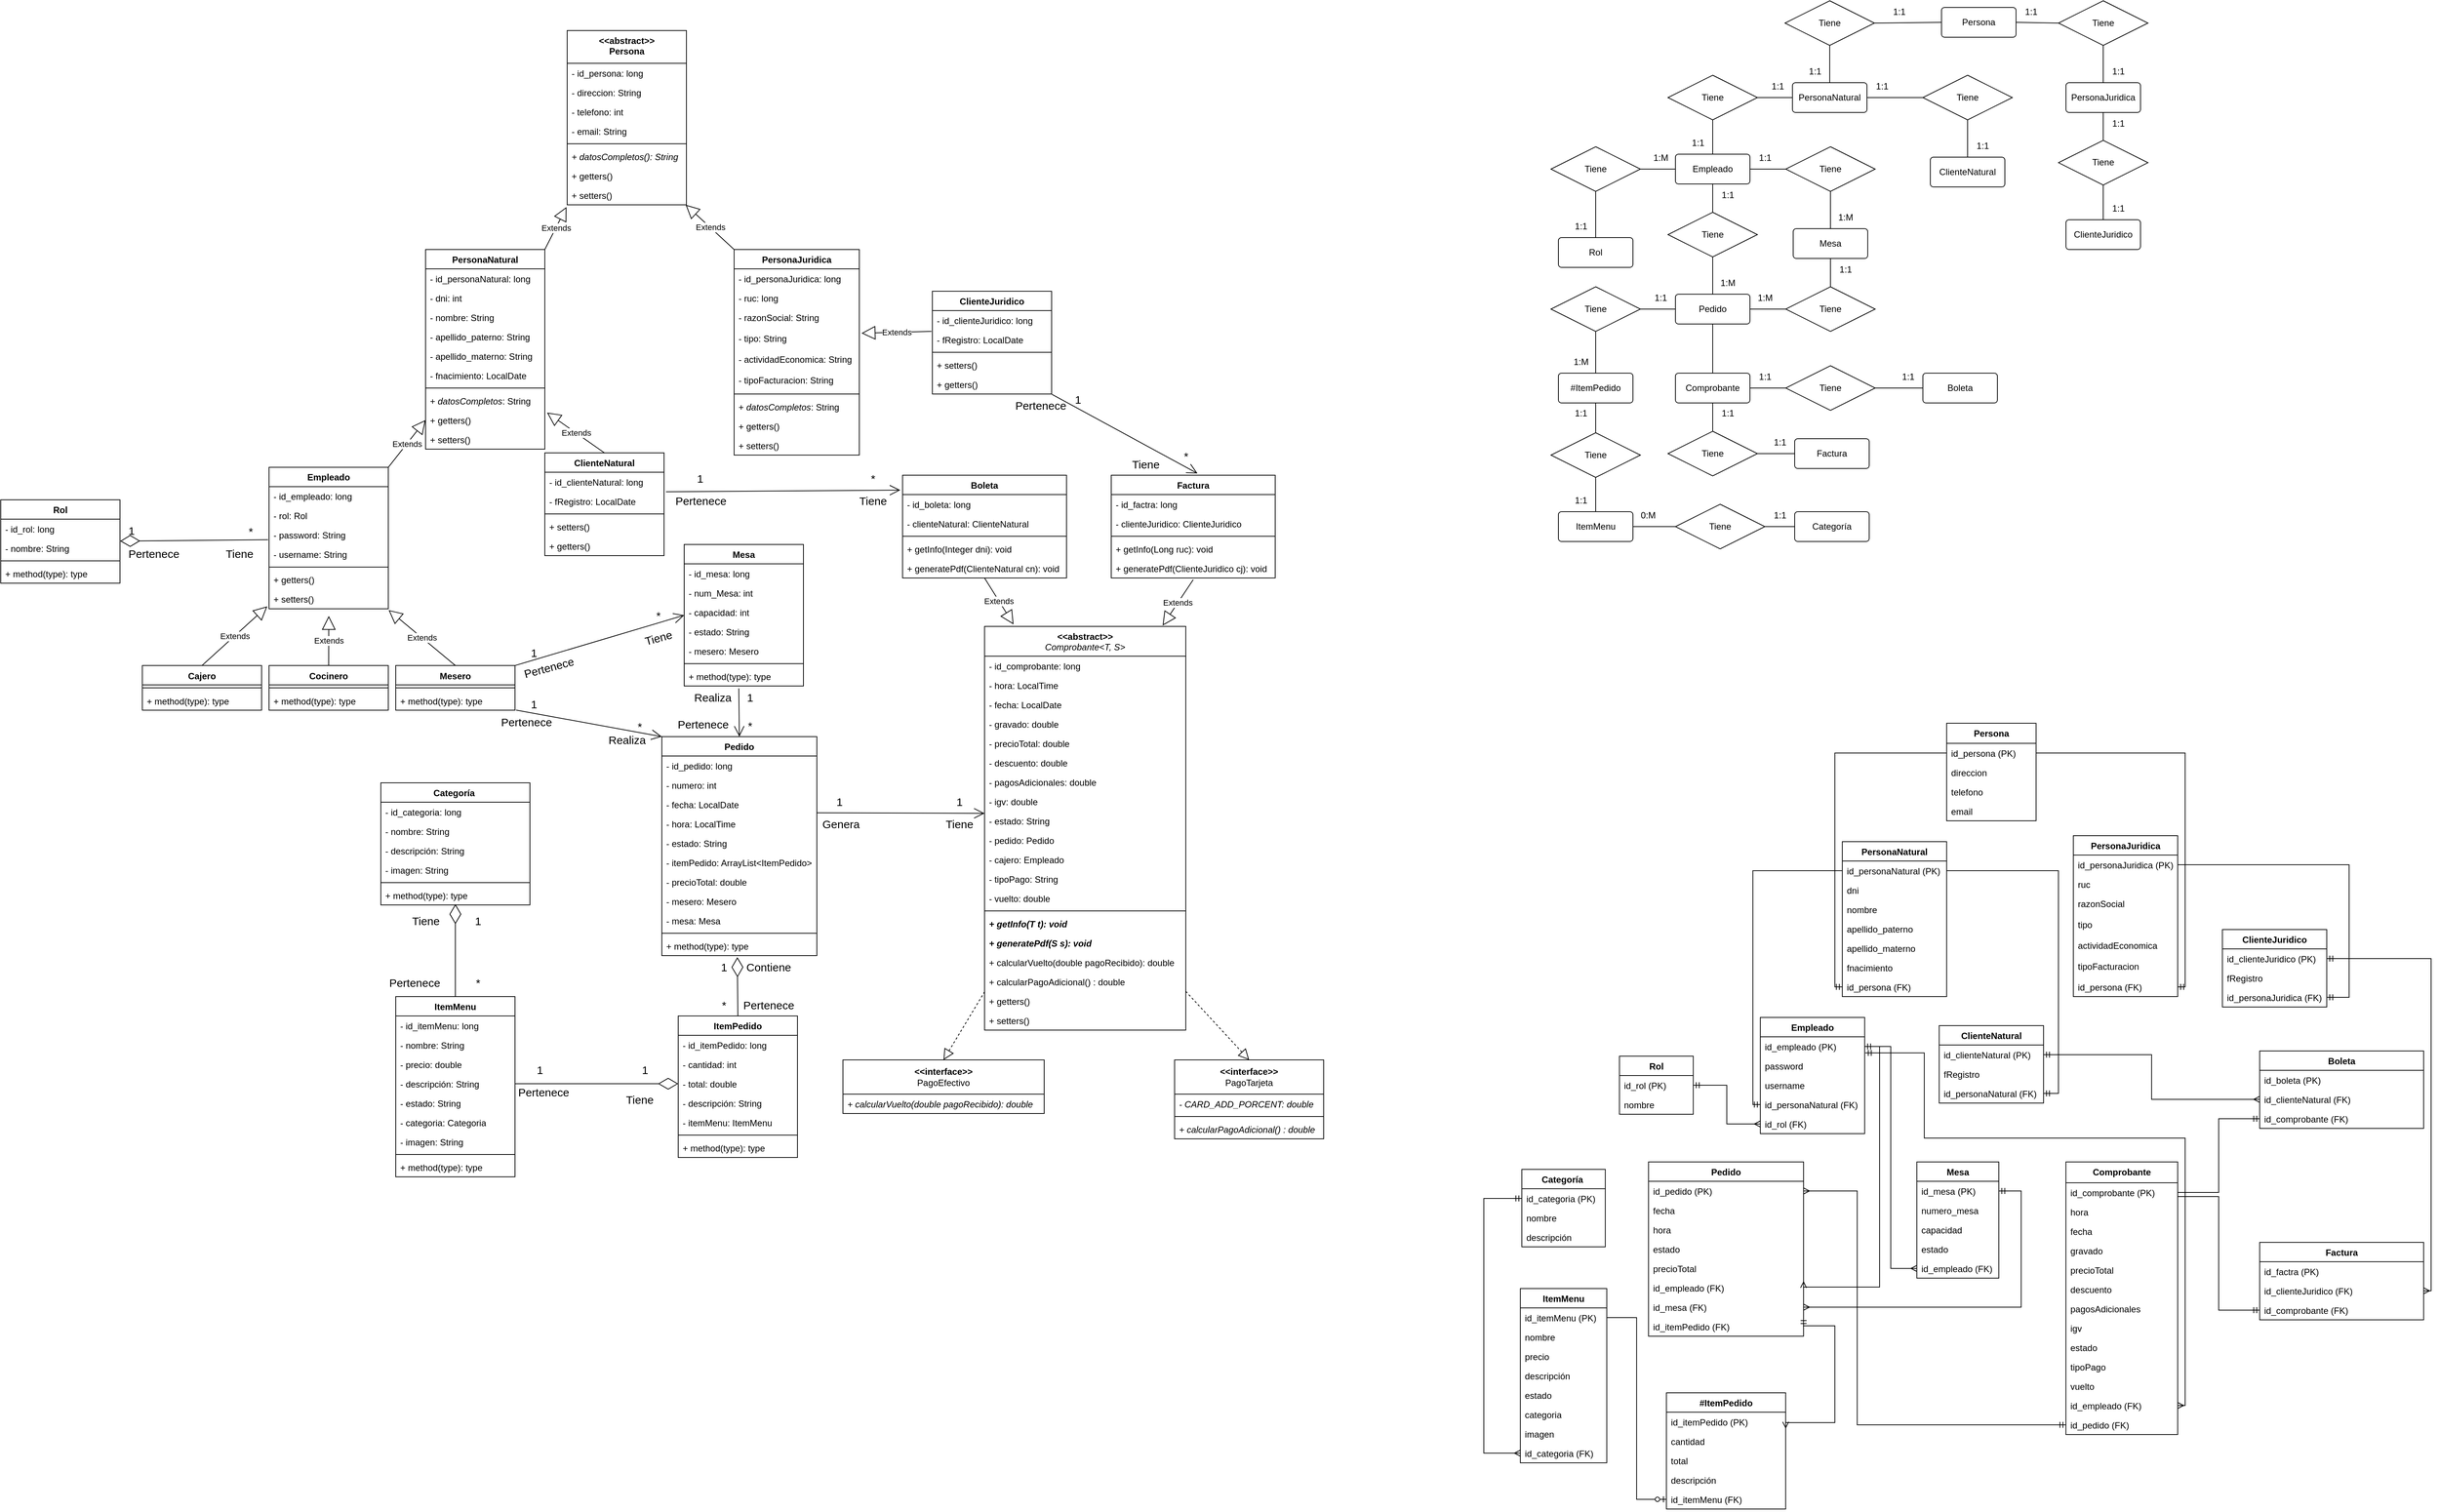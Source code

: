 <mxfile version="24.7.17">
  <diagram name="Página-1" id="WCnMgOE7KUm1dGn3Zfiw">
    <mxGraphModel dx="2100" dy="1807" grid="1" gridSize="10" guides="1" tooltips="1" connect="1" arrows="1" fold="1" page="1" pageScale="1" pageWidth="827" pageHeight="1169" math="0" shadow="0">
      <root>
        <mxCell id="0" />
        <mxCell id="1" parent="0" />
        <mxCell id="qxjs8HYVO15DPtjFR_uL-2" value="Mesa" style="swimlane;fontStyle=1;align=center;verticalAlign=top;childLayout=stackLayout;horizontal=1;startSize=26;horizontalStack=0;resizeParent=1;resizeParentMax=0;resizeLast=0;collapsible=1;marginBottom=0;whiteSpace=wrap;html=1;" parent="1" vertex="1">
          <mxGeometry x="4787" y="2660" width="160" height="190" as="geometry" />
        </mxCell>
        <mxCell id="BECg5I7x5I3lN43DVKFE-36" value="- id_mesa: long" style="text;strokeColor=none;fillColor=none;align=left;verticalAlign=top;spacingLeft=4;spacingRight=4;overflow=hidden;rotatable=0;points=[[0,0.5],[1,0.5]];portConstraint=eastwest;whiteSpace=wrap;html=1;" parent="qxjs8HYVO15DPtjFR_uL-2" vertex="1">
          <mxGeometry y="26" width="160" height="26" as="geometry" />
        </mxCell>
        <mxCell id="qxjs8HYVO15DPtjFR_uL-3" value="- num_Mesa: int" style="text;strokeColor=none;fillColor=none;align=left;verticalAlign=top;spacingLeft=4;spacingRight=4;overflow=hidden;rotatable=0;points=[[0,0.5],[1,0.5]];portConstraint=eastwest;whiteSpace=wrap;html=1;" parent="qxjs8HYVO15DPtjFR_uL-2" vertex="1">
          <mxGeometry y="52" width="160" height="26" as="geometry" />
        </mxCell>
        <mxCell id="qxjs8HYVO15DPtjFR_uL-4" value="- capacidad: int" style="text;strokeColor=none;fillColor=none;align=left;verticalAlign=top;spacingLeft=4;spacingRight=4;overflow=hidden;rotatable=0;points=[[0,0.5],[1,0.5]];portConstraint=eastwest;whiteSpace=wrap;html=1;" parent="qxjs8HYVO15DPtjFR_uL-2" vertex="1">
          <mxGeometry y="78" width="160" height="26" as="geometry" />
        </mxCell>
        <mxCell id="qxjs8HYVO15DPtjFR_uL-5" value="- estado: String" style="text;strokeColor=none;fillColor=none;align=left;verticalAlign=top;spacingLeft=4;spacingRight=4;overflow=hidden;rotatable=0;points=[[0,0.5],[1,0.5]];portConstraint=eastwest;whiteSpace=wrap;html=1;" parent="qxjs8HYVO15DPtjFR_uL-2" vertex="1">
          <mxGeometry y="104" width="160" height="26" as="geometry" />
        </mxCell>
        <mxCell id="6oVuKmF7WkEqG7VNtMI_-22" value="- mesero: Mesero" style="text;strokeColor=none;fillColor=none;align=left;verticalAlign=top;spacingLeft=4;spacingRight=4;overflow=hidden;rotatable=0;points=[[0,0.5],[1,0.5]];portConstraint=eastwest;whiteSpace=wrap;html=1;" parent="qxjs8HYVO15DPtjFR_uL-2" vertex="1">
          <mxGeometry y="130" width="160" height="26" as="geometry" />
        </mxCell>
        <mxCell id="qxjs8HYVO15DPtjFR_uL-6" value="" style="line;strokeWidth=1;fillColor=none;align=left;verticalAlign=middle;spacingTop=-1;spacingLeft=3;spacingRight=3;rotatable=0;labelPosition=right;points=[];portConstraint=eastwest;strokeColor=inherit;" parent="qxjs8HYVO15DPtjFR_uL-2" vertex="1">
          <mxGeometry y="156" width="160" height="8" as="geometry" />
        </mxCell>
        <mxCell id="qxjs8HYVO15DPtjFR_uL-7" value="+ method(type): type" style="text;strokeColor=none;fillColor=none;align=left;verticalAlign=top;spacingLeft=4;spacingRight=4;overflow=hidden;rotatable=0;points=[[0,0.5],[1,0.5]];portConstraint=eastwest;whiteSpace=wrap;html=1;" parent="qxjs8HYVO15DPtjFR_uL-2" vertex="1">
          <mxGeometry y="164" width="160" height="26" as="geometry" />
        </mxCell>
        <mxCell id="qxjs8HYVO15DPtjFR_uL-36" value="Categoría&amp;nbsp;" style="swimlane;fontStyle=1;align=center;verticalAlign=top;childLayout=stackLayout;horizontal=1;startSize=26;horizontalStack=0;resizeParent=1;resizeParentMax=0;resizeLast=0;collapsible=1;marginBottom=0;whiteSpace=wrap;html=1;" parent="1" vertex="1">
          <mxGeometry x="4380" y="2980" width="200" height="164" as="geometry" />
        </mxCell>
        <mxCell id="BECg5I7x5I3lN43DVKFE-38" value="- id_categoria: long" style="text;strokeColor=none;fillColor=none;align=left;verticalAlign=top;spacingLeft=4;spacingRight=4;overflow=hidden;rotatable=0;points=[[0,0.5],[1,0.5]];portConstraint=eastwest;whiteSpace=wrap;html=1;" parent="qxjs8HYVO15DPtjFR_uL-36" vertex="1">
          <mxGeometry y="26" width="200" height="26" as="geometry" />
        </mxCell>
        <mxCell id="qxjs8HYVO15DPtjFR_uL-37" value="- nombre: String" style="text;strokeColor=none;fillColor=none;align=left;verticalAlign=top;spacingLeft=4;spacingRight=4;overflow=hidden;rotatable=0;points=[[0,0.5],[1,0.5]];portConstraint=eastwest;whiteSpace=wrap;html=1;" parent="qxjs8HYVO15DPtjFR_uL-36" vertex="1">
          <mxGeometry y="52" width="200" height="26" as="geometry" />
        </mxCell>
        <mxCell id="qxjs8HYVO15DPtjFR_uL-38" value="- descripción: String" style="text;strokeColor=none;fillColor=none;align=left;verticalAlign=top;spacingLeft=4;spacingRight=4;overflow=hidden;rotatable=0;points=[[0,0.5],[1,0.5]];portConstraint=eastwest;whiteSpace=wrap;html=1;" parent="qxjs8HYVO15DPtjFR_uL-36" vertex="1">
          <mxGeometry y="78" width="200" height="26" as="geometry" />
        </mxCell>
        <mxCell id="qxjs8HYVO15DPtjFR_uL-39" value="- imagen: String" style="text;strokeColor=none;fillColor=none;align=left;verticalAlign=top;spacingLeft=4;spacingRight=4;overflow=hidden;rotatable=0;points=[[0,0.5],[1,0.5]];portConstraint=eastwest;whiteSpace=wrap;html=1;" parent="qxjs8HYVO15DPtjFR_uL-36" vertex="1">
          <mxGeometry y="104" width="200" height="26" as="geometry" />
        </mxCell>
        <mxCell id="qxjs8HYVO15DPtjFR_uL-41" value="" style="line;strokeWidth=1;fillColor=none;align=left;verticalAlign=middle;spacingTop=-1;spacingLeft=3;spacingRight=3;rotatable=0;labelPosition=right;points=[];portConstraint=eastwest;strokeColor=inherit;" parent="qxjs8HYVO15DPtjFR_uL-36" vertex="1">
          <mxGeometry y="130" width="200" height="8" as="geometry" />
        </mxCell>
        <mxCell id="qxjs8HYVO15DPtjFR_uL-42" value="+ method(type): type" style="text;strokeColor=none;fillColor=none;align=left;verticalAlign=top;spacingLeft=4;spacingRight=4;overflow=hidden;rotatable=0;points=[[0,0.5],[1,0.5]];portConstraint=eastwest;whiteSpace=wrap;html=1;" parent="qxjs8HYVO15DPtjFR_uL-36" vertex="1">
          <mxGeometry y="138" width="200" height="26" as="geometry" />
        </mxCell>
        <mxCell id="qxjs8HYVO15DPtjFR_uL-43" value="ItemMenu" style="swimlane;fontStyle=1;align=center;verticalAlign=top;childLayout=stackLayout;horizontal=1;startSize=26;horizontalStack=0;resizeParent=1;resizeParentMax=0;resizeLast=0;collapsible=1;marginBottom=0;whiteSpace=wrap;html=1;" parent="1" vertex="1">
          <mxGeometry x="4400" y="3267" width="160" height="242" as="geometry" />
        </mxCell>
        <mxCell id="BECg5I7x5I3lN43DVKFE-39" value="- id_itemMenu: long" style="text;strokeColor=none;fillColor=none;align=left;verticalAlign=top;spacingLeft=4;spacingRight=4;overflow=hidden;rotatable=0;points=[[0,0.5],[1,0.5]];portConstraint=eastwest;whiteSpace=wrap;html=1;" parent="qxjs8HYVO15DPtjFR_uL-43" vertex="1">
          <mxGeometry y="26" width="160" height="26" as="geometry" />
        </mxCell>
        <mxCell id="qxjs8HYVO15DPtjFR_uL-44" value="- nombre: String" style="text;strokeColor=none;fillColor=none;align=left;verticalAlign=top;spacingLeft=4;spacingRight=4;overflow=hidden;rotatable=0;points=[[0,0.5],[1,0.5]];portConstraint=eastwest;whiteSpace=wrap;html=1;" parent="qxjs8HYVO15DPtjFR_uL-43" vertex="1">
          <mxGeometry y="52" width="160" height="26" as="geometry" />
        </mxCell>
        <mxCell id="qxjs8HYVO15DPtjFR_uL-45" value="- precio: double" style="text;strokeColor=none;fillColor=none;align=left;verticalAlign=top;spacingLeft=4;spacingRight=4;overflow=hidden;rotatable=0;points=[[0,0.5],[1,0.5]];portConstraint=eastwest;whiteSpace=wrap;html=1;" parent="qxjs8HYVO15DPtjFR_uL-43" vertex="1">
          <mxGeometry y="78" width="160" height="26" as="geometry" />
        </mxCell>
        <mxCell id="qxjs8HYVO15DPtjFR_uL-46" value="- descripción: String" style="text;strokeColor=none;fillColor=none;align=left;verticalAlign=top;spacingLeft=4;spacingRight=4;overflow=hidden;rotatable=0;points=[[0,0.5],[1,0.5]];portConstraint=eastwest;whiteSpace=wrap;html=1;" parent="qxjs8HYVO15DPtjFR_uL-43" vertex="1">
          <mxGeometry y="104" width="160" height="26" as="geometry" />
        </mxCell>
        <mxCell id="K_Ksfu4VO-yajQxjg92I-1" value="- estado: String" style="text;strokeColor=none;fillColor=none;align=left;verticalAlign=top;spacingLeft=4;spacingRight=4;overflow=hidden;rotatable=0;points=[[0,0.5],[1,0.5]];portConstraint=eastwest;whiteSpace=wrap;html=1;" parent="qxjs8HYVO15DPtjFR_uL-43" vertex="1">
          <mxGeometry y="130" width="160" height="26" as="geometry" />
        </mxCell>
        <mxCell id="BECg5I7x5I3lN43DVKFE-1" value="- categoria: Categoria" style="text;strokeColor=none;fillColor=none;align=left;verticalAlign=top;spacingLeft=4;spacingRight=4;overflow=hidden;rotatable=0;points=[[0,0.5],[1,0.5]];portConstraint=eastwest;whiteSpace=wrap;html=1;" parent="qxjs8HYVO15DPtjFR_uL-43" vertex="1">
          <mxGeometry y="156" width="160" height="26" as="geometry" />
        </mxCell>
        <mxCell id="qxjs8HYVO15DPtjFR_uL-47" value="- imagen: String" style="text;strokeColor=none;fillColor=none;align=left;verticalAlign=top;spacingLeft=4;spacingRight=4;overflow=hidden;rotatable=0;points=[[0,0.5],[1,0.5]];portConstraint=eastwest;whiteSpace=wrap;html=1;" parent="qxjs8HYVO15DPtjFR_uL-43" vertex="1">
          <mxGeometry y="182" width="160" height="26" as="geometry" />
        </mxCell>
        <mxCell id="qxjs8HYVO15DPtjFR_uL-48" value="" style="line;strokeWidth=1;fillColor=none;align=left;verticalAlign=middle;spacingTop=-1;spacingLeft=3;spacingRight=3;rotatable=0;labelPosition=right;points=[];portConstraint=eastwest;strokeColor=inherit;" parent="qxjs8HYVO15DPtjFR_uL-43" vertex="1">
          <mxGeometry y="208" width="160" height="8" as="geometry" />
        </mxCell>
        <mxCell id="qxjs8HYVO15DPtjFR_uL-49" value="+ method(type): type" style="text;strokeColor=none;fillColor=none;align=left;verticalAlign=top;spacingLeft=4;spacingRight=4;overflow=hidden;rotatable=0;points=[[0,0.5],[1,0.5]];portConstraint=eastwest;whiteSpace=wrap;html=1;" parent="qxjs8HYVO15DPtjFR_uL-43" vertex="1">
          <mxGeometry y="216" width="160" height="26" as="geometry" />
        </mxCell>
        <mxCell id="qxjs8HYVO15DPtjFR_uL-50" value="" style="endArrow=diamondThin;endFill=0;endSize=24;html=1;rounded=0;exitX=0.5;exitY=0;exitDx=0;exitDy=0;entryX=0.5;entryY=0.955;entryDx=0;entryDy=0;entryPerimeter=0;" parent="1" source="qxjs8HYVO15DPtjFR_uL-43" target="qxjs8HYVO15DPtjFR_uL-42" edge="1">
          <mxGeometry width="160" relative="1" as="geometry">
            <mxPoint x="5275" y="3074" as="sourcePoint" />
            <mxPoint x="4480" y="3144" as="targetPoint" />
          </mxGeometry>
        </mxCell>
        <mxCell id="qxjs8HYVO15DPtjFR_uL-51" value="ItemPedido" style="swimlane;fontStyle=1;align=center;verticalAlign=top;childLayout=stackLayout;horizontal=1;startSize=26;horizontalStack=0;resizeParent=1;resizeParentMax=0;resizeLast=0;collapsible=1;marginBottom=0;whiteSpace=wrap;html=1;" parent="1" vertex="1">
          <mxGeometry x="4779" y="3293" width="160" height="190" as="geometry" />
        </mxCell>
        <mxCell id="BECg5I7x5I3lN43DVKFE-40" value="- id_itemPedido: long" style="text;strokeColor=none;fillColor=none;align=left;verticalAlign=top;spacingLeft=4;spacingRight=4;overflow=hidden;rotatable=0;points=[[0,0.5],[1,0.5]];portConstraint=eastwest;whiteSpace=wrap;html=1;" parent="qxjs8HYVO15DPtjFR_uL-51" vertex="1">
          <mxGeometry y="26" width="160" height="26" as="geometry" />
        </mxCell>
        <mxCell id="qxjs8HYVO15DPtjFR_uL-52" value="- cantidad: int" style="text;strokeColor=none;fillColor=none;align=left;verticalAlign=top;spacingLeft=4;spacingRight=4;overflow=hidden;rotatable=0;points=[[0,0.5],[1,0.5]];portConstraint=eastwest;whiteSpace=wrap;html=1;" parent="qxjs8HYVO15DPtjFR_uL-51" vertex="1">
          <mxGeometry y="52" width="160" height="26" as="geometry" />
        </mxCell>
        <mxCell id="qxjs8HYVO15DPtjFR_uL-53" value="- total: double" style="text;strokeColor=none;fillColor=none;align=left;verticalAlign=top;spacingLeft=4;spacingRight=4;overflow=hidden;rotatable=0;points=[[0,0.5],[1,0.5]];portConstraint=eastwest;whiteSpace=wrap;html=1;" parent="qxjs8HYVO15DPtjFR_uL-51" vertex="1">
          <mxGeometry y="78" width="160" height="26" as="geometry" />
        </mxCell>
        <mxCell id="qxjs8HYVO15DPtjFR_uL-54" value="- descripción: String" style="text;strokeColor=none;fillColor=none;align=left;verticalAlign=top;spacingLeft=4;spacingRight=4;overflow=hidden;rotatable=0;points=[[0,0.5],[1,0.5]];portConstraint=eastwest;whiteSpace=wrap;html=1;" parent="qxjs8HYVO15DPtjFR_uL-51" vertex="1">
          <mxGeometry y="104" width="160" height="26" as="geometry" />
        </mxCell>
        <mxCell id="qxjs8HYVO15DPtjFR_uL-55" value="- itemMenu: ItemMenu" style="text;strokeColor=none;fillColor=none;align=left;verticalAlign=top;spacingLeft=4;spacingRight=4;overflow=hidden;rotatable=0;points=[[0,0.5],[1,0.5]];portConstraint=eastwest;whiteSpace=wrap;html=1;" parent="qxjs8HYVO15DPtjFR_uL-51" vertex="1">
          <mxGeometry y="130" width="160" height="26" as="geometry" />
        </mxCell>
        <mxCell id="qxjs8HYVO15DPtjFR_uL-56" value="" style="line;strokeWidth=1;fillColor=none;align=left;verticalAlign=middle;spacingTop=-1;spacingLeft=3;spacingRight=3;rotatable=0;labelPosition=right;points=[];portConstraint=eastwest;strokeColor=inherit;" parent="qxjs8HYVO15DPtjFR_uL-51" vertex="1">
          <mxGeometry y="156" width="160" height="8" as="geometry" />
        </mxCell>
        <mxCell id="qxjs8HYVO15DPtjFR_uL-57" value="+ method(type): type" style="text;strokeColor=none;fillColor=none;align=left;verticalAlign=top;spacingLeft=4;spacingRight=4;overflow=hidden;rotatable=0;points=[[0,0.5],[1,0.5]];portConstraint=eastwest;whiteSpace=wrap;html=1;" parent="qxjs8HYVO15DPtjFR_uL-51" vertex="1">
          <mxGeometry y="164" width="160" height="26" as="geometry" />
        </mxCell>
        <mxCell id="qxjs8HYVO15DPtjFR_uL-58" value="" style="endArrow=diamondThin;endFill=0;endSize=24;html=1;rounded=0;entryX=0;entryY=0.5;entryDx=0;entryDy=0;exitX=1;exitY=0.5;exitDx=0;exitDy=0;" parent="1" source="qxjs8HYVO15DPtjFR_uL-46" target="qxjs8HYVO15DPtjFR_uL-53" edge="1">
          <mxGeometry width="160" relative="1" as="geometry">
            <mxPoint x="4710" y="3384" as="sourcePoint" />
            <mxPoint x="5365" y="3124" as="targetPoint" />
          </mxGeometry>
        </mxCell>
        <mxCell id="qxjs8HYVO15DPtjFR_uL-59" value="Pedido" style="swimlane;fontStyle=1;align=center;verticalAlign=top;childLayout=stackLayout;horizontal=1;startSize=26;horizontalStack=0;resizeParent=1;resizeParentMax=0;resizeLast=0;collapsible=1;marginBottom=0;whiteSpace=wrap;html=1;" parent="1" vertex="1">
          <mxGeometry x="4757" y="2918" width="208" height="294" as="geometry" />
        </mxCell>
        <mxCell id="BECg5I7x5I3lN43DVKFE-41" value="- id_pedido: long" style="text;strokeColor=none;fillColor=none;align=left;verticalAlign=top;spacingLeft=4;spacingRight=4;overflow=hidden;rotatable=0;points=[[0,0.5],[1,0.5]];portConstraint=eastwest;whiteSpace=wrap;html=1;" parent="qxjs8HYVO15DPtjFR_uL-59" vertex="1">
          <mxGeometry y="26" width="208" height="26" as="geometry" />
        </mxCell>
        <mxCell id="qxjs8HYVO15DPtjFR_uL-60" value="- numero: int" style="text;strokeColor=none;fillColor=none;align=left;verticalAlign=top;spacingLeft=4;spacingRight=4;overflow=hidden;rotatable=0;points=[[0,0.5],[1,0.5]];portConstraint=eastwest;whiteSpace=wrap;html=1;" parent="qxjs8HYVO15DPtjFR_uL-59" vertex="1">
          <mxGeometry y="52" width="208" height="26" as="geometry" />
        </mxCell>
        <mxCell id="qxjs8HYVO15DPtjFR_uL-61" value="- fecha: LocalDate" style="text;strokeColor=none;fillColor=none;align=left;verticalAlign=top;spacingLeft=4;spacingRight=4;overflow=hidden;rotatable=0;points=[[0,0.5],[1,0.5]];portConstraint=eastwest;whiteSpace=wrap;html=1;" parent="qxjs8HYVO15DPtjFR_uL-59" vertex="1">
          <mxGeometry y="78" width="208" height="26" as="geometry" />
        </mxCell>
        <mxCell id="BECg5I7x5I3lN43DVKFE-32" value="- hora: LocalTime" style="text;strokeColor=none;fillColor=none;align=left;verticalAlign=top;spacingLeft=4;spacingRight=4;overflow=hidden;rotatable=0;points=[[0,0.5],[1,0.5]];portConstraint=eastwest;whiteSpace=wrap;html=1;" parent="qxjs8HYVO15DPtjFR_uL-59" vertex="1">
          <mxGeometry y="104" width="208" height="26" as="geometry" />
        </mxCell>
        <mxCell id="qxjs8HYVO15DPtjFR_uL-62" value="- estado: String" style="text;strokeColor=none;fillColor=none;align=left;verticalAlign=top;spacingLeft=4;spacingRight=4;overflow=hidden;rotatable=0;points=[[0,0.5],[1,0.5]];portConstraint=eastwest;whiteSpace=wrap;html=1;" parent="qxjs8HYVO15DPtjFR_uL-59" vertex="1">
          <mxGeometry y="130" width="208" height="26" as="geometry" />
        </mxCell>
        <mxCell id="qxjs8HYVO15DPtjFR_uL-63" value="- itemPedido: ArrayList&amp;lt;ItemPedido&amp;gt;" style="text;strokeColor=none;fillColor=none;align=left;verticalAlign=top;spacingLeft=4;spacingRight=4;overflow=hidden;rotatable=0;points=[[0,0.5],[1,0.5]];portConstraint=eastwest;whiteSpace=wrap;html=1;" parent="qxjs8HYVO15DPtjFR_uL-59" vertex="1">
          <mxGeometry y="156" width="208" height="26" as="geometry" />
        </mxCell>
        <mxCell id="qxjs8HYVO15DPtjFR_uL-64" value="- precioTotal: double" style="text;strokeColor=none;fillColor=none;align=left;verticalAlign=top;spacingLeft=4;spacingRight=4;overflow=hidden;rotatable=0;points=[[0,0.5],[1,0.5]];portConstraint=eastwest;whiteSpace=wrap;html=1;" parent="qxjs8HYVO15DPtjFR_uL-59" vertex="1">
          <mxGeometry y="182" width="208" height="26" as="geometry" />
        </mxCell>
        <mxCell id="qxjs8HYVO15DPtjFR_uL-66" value="- mesero: Mesero" style="text;strokeColor=none;fillColor=none;align=left;verticalAlign=top;spacingLeft=4;spacingRight=4;overflow=hidden;rotatable=0;points=[[0,0.5],[1,0.5]];portConstraint=eastwest;whiteSpace=wrap;html=1;" parent="qxjs8HYVO15DPtjFR_uL-59" vertex="1">
          <mxGeometry y="208" width="208" height="26" as="geometry" />
        </mxCell>
        <mxCell id="qxjs8HYVO15DPtjFR_uL-67" value="- mesa: Mesa" style="text;strokeColor=none;fillColor=none;align=left;verticalAlign=top;spacingLeft=4;spacingRight=4;overflow=hidden;rotatable=0;points=[[0,0.5],[1,0.5]];portConstraint=eastwest;whiteSpace=wrap;html=1;" parent="qxjs8HYVO15DPtjFR_uL-59" vertex="1">
          <mxGeometry y="234" width="208" height="26" as="geometry" />
        </mxCell>
        <mxCell id="qxjs8HYVO15DPtjFR_uL-68" value="" style="line;strokeWidth=1;fillColor=none;align=left;verticalAlign=middle;spacingTop=-1;spacingLeft=3;spacingRight=3;rotatable=0;labelPosition=right;points=[];portConstraint=eastwest;strokeColor=inherit;" parent="qxjs8HYVO15DPtjFR_uL-59" vertex="1">
          <mxGeometry y="260" width="208" height="8" as="geometry" />
        </mxCell>
        <mxCell id="qxjs8HYVO15DPtjFR_uL-69" value="+ method(type): type" style="text;strokeColor=none;fillColor=none;align=left;verticalAlign=top;spacingLeft=4;spacingRight=4;overflow=hidden;rotatable=0;points=[[0,0.5],[1,0.5]];portConstraint=eastwest;whiteSpace=wrap;html=1;" parent="qxjs8HYVO15DPtjFR_uL-59" vertex="1">
          <mxGeometry y="268" width="208" height="26" as="geometry" />
        </mxCell>
        <mxCell id="qxjs8HYVO15DPtjFR_uL-84" value="" style="endArrow=diamondThin;endFill=0;endSize=24;html=1;rounded=0;entryX=0.487;entryY=1.08;entryDx=0;entryDy=0;entryPerimeter=0;exitX=0.5;exitY=0;exitDx=0;exitDy=0;" parent="1" source="qxjs8HYVO15DPtjFR_uL-51" target="qxjs8HYVO15DPtjFR_uL-69" edge="1">
          <mxGeometry width="160" relative="1" as="geometry">
            <mxPoint x="5053" y="3216" as="sourcePoint" />
            <mxPoint x="4895" y="3216" as="targetPoint" />
          </mxGeometry>
        </mxCell>
        <mxCell id="qxjs8HYVO15DPtjFR_uL-85" value="" style="endArrow=open;endFill=1;endSize=12;html=1;rounded=0;exitX=0.998;exitY=0.932;exitDx=0;exitDy=0;entryX=0;entryY=0.114;entryDx=0;entryDy=0;entryPerimeter=0;exitPerimeter=0;" parent="1" source="qxjs8HYVO15DPtjFR_uL-61" target="kS3rlT_N1TweqgwgZC3k-108" edge="1">
          <mxGeometry width="160" relative="1" as="geometry">
            <mxPoint x="5110" y="3020" as="sourcePoint" />
            <mxPoint x="5120" y="3062" as="targetPoint" />
          </mxGeometry>
        </mxCell>
        <mxCell id="qxjs8HYVO15DPtjFR_uL-90" value="Tiene" style="text;html=1;align=center;verticalAlign=middle;resizable=0;points=[];autosize=1;strokeColor=none;fillColor=none;strokeWidth=3;fontSize=15;" parent="1" vertex="1">
          <mxGeometry x="4410" y="3150" width="60" height="30" as="geometry" />
        </mxCell>
        <mxCell id="qxjs8HYVO15DPtjFR_uL-91" value="1" style="text;html=1;align=center;verticalAlign=middle;resizable=0;points=[];autosize=1;strokeColor=none;fillColor=none;strokeWidth=3;fontSize=15;" parent="1" vertex="1">
          <mxGeometry x="4495" y="3150" width="30" height="30" as="geometry" />
        </mxCell>
        <mxCell id="qxjs8HYVO15DPtjFR_uL-92" value="Pertenece" style="text;html=1;align=center;verticalAlign=middle;resizable=0;points=[];autosize=1;strokeColor=none;fillColor=none;strokeWidth=3;fontSize=15;" parent="1" vertex="1">
          <mxGeometry x="4380" y="3233" width="90" height="30" as="geometry" />
        </mxCell>
        <mxCell id="qxjs8HYVO15DPtjFR_uL-93" value="*" style="text;html=1;align=center;verticalAlign=middle;resizable=0;points=[];autosize=1;strokeColor=none;fillColor=none;strokeWidth=3;fontSize=15;" parent="1" vertex="1">
          <mxGeometry x="4495" y="3233" width="30" height="30" as="geometry" />
        </mxCell>
        <mxCell id="qxjs8HYVO15DPtjFR_uL-94" value="Tiene" style="text;html=1;align=center;verticalAlign=middle;resizable=0;points=[];autosize=1;strokeColor=none;fillColor=none;strokeWidth=3;fontSize=15;" parent="1" vertex="1">
          <mxGeometry x="5126" y="3020" width="60" height="30" as="geometry" />
        </mxCell>
        <mxCell id="qxjs8HYVO15DPtjFR_uL-95" value="1" style="text;html=1;align=center;verticalAlign=middle;resizable=0;points=[];autosize=1;strokeColor=none;fillColor=none;strokeWidth=3;fontSize=15;" parent="1" vertex="1">
          <mxGeometry x="5141" y="2990" width="30" height="30" as="geometry" />
        </mxCell>
        <mxCell id="qxjs8HYVO15DPtjFR_uL-96" value="Genera" style="text;html=1;align=center;verticalAlign=middle;resizable=0;points=[];autosize=1;strokeColor=none;fillColor=none;strokeWidth=3;fontSize=15;" parent="1" vertex="1">
          <mxGeometry x="4962" y="3020" width="70" height="30" as="geometry" />
        </mxCell>
        <mxCell id="qxjs8HYVO15DPtjFR_uL-97" value="1" style="text;html=1;align=center;verticalAlign=middle;resizable=0;points=[];autosize=1;strokeColor=none;fillColor=none;strokeWidth=3;fontSize=15;" parent="1" vertex="1">
          <mxGeometry x="4980" y="2990" width="30" height="30" as="geometry" />
        </mxCell>
        <mxCell id="qxjs8HYVO15DPtjFR_uL-98" value="Pertenece" style="text;html=1;align=center;verticalAlign=middle;resizable=0;points=[];autosize=1;strokeColor=none;fillColor=none;strokeWidth=3;fontSize=15;" parent="1" vertex="1">
          <mxGeometry x="4553" y="3380" width="90" height="30" as="geometry" />
        </mxCell>
        <mxCell id="qxjs8HYVO15DPtjFR_uL-99" value="1" style="text;html=1;align=center;verticalAlign=middle;resizable=0;points=[];autosize=1;strokeColor=none;fillColor=none;strokeWidth=3;fontSize=15;" parent="1" vertex="1">
          <mxGeometry x="4578" y="3350" width="30" height="30" as="geometry" />
        </mxCell>
        <mxCell id="qxjs8HYVO15DPtjFR_uL-100" value="Tiene" style="text;html=1;align=center;verticalAlign=middle;resizable=0;points=[];autosize=1;strokeColor=none;fillColor=none;strokeWidth=3;fontSize=15;" parent="1" vertex="1">
          <mxGeometry x="4697" y="3390" width="60" height="30" as="geometry" />
        </mxCell>
        <mxCell id="qxjs8HYVO15DPtjFR_uL-101" value="1" style="text;html=1;align=center;verticalAlign=middle;resizable=0;points=[];autosize=1;strokeColor=none;fillColor=none;strokeWidth=3;fontSize=15;" parent="1" vertex="1">
          <mxGeometry x="4719" y="3350" width="30" height="30" as="geometry" />
        </mxCell>
        <mxCell id="qxjs8HYVO15DPtjFR_uL-102" value="Pertenece" style="text;html=1;align=center;verticalAlign=middle;resizable=0;points=[];autosize=1;strokeColor=none;fillColor=none;strokeWidth=3;fontSize=15;" parent="1" vertex="1">
          <mxGeometry x="4855" y="3263" width="90" height="30" as="geometry" />
        </mxCell>
        <mxCell id="qxjs8HYVO15DPtjFR_uL-103" value="*" style="text;html=1;align=center;verticalAlign=middle;resizable=0;points=[];autosize=1;strokeColor=none;fillColor=none;strokeWidth=3;fontSize=15;" parent="1" vertex="1">
          <mxGeometry x="4825" y="3263" width="30" height="30" as="geometry" />
        </mxCell>
        <mxCell id="qxjs8HYVO15DPtjFR_uL-104" value="1" style="text;html=1;align=center;verticalAlign=middle;resizable=0;points=[];autosize=1;strokeColor=none;fillColor=none;strokeWidth=3;fontSize=15;" parent="1" vertex="1">
          <mxGeometry x="4825" y="3212" width="30" height="30" as="geometry" />
        </mxCell>
        <mxCell id="qxjs8HYVO15DPtjFR_uL-105" value="Contiene" style="text;html=1;align=center;verticalAlign=middle;resizable=0;points=[];autosize=1;strokeColor=none;fillColor=none;strokeWidth=3;fontSize=15;" parent="1" vertex="1">
          <mxGeometry x="4860" y="3212" width="80" height="30" as="geometry" />
        </mxCell>
        <mxCell id="qxjs8HYVO15DPtjFR_uL-106" value="Pertenece" style="text;html=1;align=center;verticalAlign=middle;resizable=0;points=[];autosize=1;strokeColor=none;fillColor=none;strokeWidth=3;fontSize=15;" parent="1" vertex="1">
          <mxGeometry x="4767" y="2886" width="90" height="30" as="geometry" />
        </mxCell>
        <mxCell id="qxjs8HYVO15DPtjFR_uL-107" value="*" style="text;html=1;align=center;verticalAlign=middle;resizable=0;points=[];autosize=1;strokeColor=none;fillColor=none;strokeWidth=3;fontSize=15;" parent="1" vertex="1">
          <mxGeometry x="4860" y="2888" width="30" height="30" as="geometry" />
        </mxCell>
        <mxCell id="qxjs8HYVO15DPtjFR_uL-108" value="Realiza" style="text;html=1;align=center;verticalAlign=middle;resizable=0;points=[];autosize=1;strokeColor=none;fillColor=none;strokeWidth=3;fontSize=15;" parent="1" vertex="1">
          <mxGeometry x="4790" y="2850" width="70" height="30" as="geometry" />
        </mxCell>
        <mxCell id="qxjs8HYVO15DPtjFR_uL-109" value="1" style="text;html=1;align=center;verticalAlign=middle;resizable=0;points=[];autosize=1;strokeColor=none;fillColor=none;strokeWidth=3;fontSize=15;" parent="1" vertex="1">
          <mxGeometry x="4860" y="2850" width="30" height="30" as="geometry" />
        </mxCell>
        <mxCell id="qxjs8HYVO15DPtjFR_uL-114" value="Realiza" style="text;html=1;align=center;verticalAlign=middle;resizable=0;points=[];autosize=1;strokeColor=none;fillColor=none;strokeWidth=3;fontSize=15;" parent="1" vertex="1">
          <mxGeometry x="4675" y="2907" width="70" height="30" as="geometry" />
        </mxCell>
        <mxCell id="qxjs8HYVO15DPtjFR_uL-115" value="*" style="text;html=1;align=center;verticalAlign=middle;resizable=0;points=[];autosize=1;strokeColor=none;fillColor=none;strokeWidth=3;fontSize=15;" parent="1" vertex="1">
          <mxGeometry x="4712" y="2889" width="30" height="30" as="geometry" />
        </mxCell>
        <mxCell id="qxjs8HYVO15DPtjFR_uL-116" value="Pertenece" style="text;html=1;align=center;verticalAlign=middle;resizable=0;points=[];autosize=1;strokeColor=none;fillColor=none;strokeWidth=3;fontSize=15;" parent="1" vertex="1">
          <mxGeometry x="4530" y="2882.56" width="90" height="30" as="geometry" />
        </mxCell>
        <mxCell id="qxjs8HYVO15DPtjFR_uL-117" value="1" style="text;html=1;align=center;verticalAlign=middle;resizable=0;points=[];autosize=1;strokeColor=none;fillColor=none;strokeWidth=3;fontSize=15;" parent="1" vertex="1">
          <mxGeometry x="4570" y="2859" width="30" height="30" as="geometry" />
        </mxCell>
        <mxCell id="6oVuKmF7WkEqG7VNtMI_-3" value="Cajero" style="swimlane;fontStyle=1;align=center;verticalAlign=top;childLayout=stackLayout;horizontal=1;startSize=26;horizontalStack=0;resizeParent=1;resizeParentMax=0;resizeLast=0;collapsible=1;marginBottom=0;whiteSpace=wrap;html=1;" parent="1" vertex="1">
          <mxGeometry x="4060" y="2822.56" width="160" height="60" as="geometry" />
        </mxCell>
        <mxCell id="6oVuKmF7WkEqG7VNtMI_-7" value="" style="line;strokeWidth=1;fillColor=none;align=left;verticalAlign=middle;spacingTop=-1;spacingLeft=3;spacingRight=3;rotatable=0;labelPosition=right;points=[];portConstraint=eastwest;strokeColor=inherit;" parent="6oVuKmF7WkEqG7VNtMI_-3" vertex="1">
          <mxGeometry y="26" width="160" height="8" as="geometry" />
        </mxCell>
        <mxCell id="6oVuKmF7WkEqG7VNtMI_-8" value="+ method(type): type" style="text;strokeColor=none;fillColor=none;align=left;verticalAlign=top;spacingLeft=4;spacingRight=4;overflow=hidden;rotatable=0;points=[[0,0.5],[1,0.5]];portConstraint=eastwest;whiteSpace=wrap;html=1;" parent="6oVuKmF7WkEqG7VNtMI_-3" vertex="1">
          <mxGeometry y="34" width="160" height="26" as="geometry" />
        </mxCell>
        <mxCell id="6oVuKmF7WkEqG7VNtMI_-9" value="Mesero" style="swimlane;fontStyle=1;align=center;verticalAlign=top;childLayout=stackLayout;horizontal=1;startSize=26;horizontalStack=0;resizeParent=1;resizeParentMax=0;resizeLast=0;collapsible=1;marginBottom=0;whiteSpace=wrap;html=1;" parent="1" vertex="1">
          <mxGeometry x="4400" y="2822.56" width="160" height="60" as="geometry" />
        </mxCell>
        <mxCell id="6oVuKmF7WkEqG7VNtMI_-10" value="" style="line;strokeWidth=1;fillColor=none;align=left;verticalAlign=middle;spacingTop=-1;spacingLeft=3;spacingRight=3;rotatable=0;labelPosition=right;points=[];portConstraint=eastwest;strokeColor=inherit;" parent="6oVuKmF7WkEqG7VNtMI_-9" vertex="1">
          <mxGeometry y="26" width="160" height="8" as="geometry" />
        </mxCell>
        <mxCell id="6oVuKmF7WkEqG7VNtMI_-11" value="+ method(type): type" style="text;strokeColor=none;fillColor=none;align=left;verticalAlign=top;spacingLeft=4;spacingRight=4;overflow=hidden;rotatable=0;points=[[0,0.5],[1,0.5]];portConstraint=eastwest;whiteSpace=wrap;html=1;" parent="6oVuKmF7WkEqG7VNtMI_-9" vertex="1">
          <mxGeometry y="34" width="160" height="26" as="geometry" />
        </mxCell>
        <mxCell id="6oVuKmF7WkEqG7VNtMI_-12" value="Cocinero" style="swimlane;fontStyle=1;align=center;verticalAlign=top;childLayout=stackLayout;horizontal=1;startSize=26;horizontalStack=0;resizeParent=1;resizeParentMax=0;resizeLast=0;collapsible=1;marginBottom=0;whiteSpace=wrap;html=1;" parent="1" vertex="1">
          <mxGeometry x="4230" y="2822.56" width="160" height="60" as="geometry" />
        </mxCell>
        <mxCell id="6oVuKmF7WkEqG7VNtMI_-13" value="" style="line;strokeWidth=1;fillColor=none;align=left;verticalAlign=middle;spacingTop=-1;spacingLeft=3;spacingRight=3;rotatable=0;labelPosition=right;points=[];portConstraint=eastwest;strokeColor=inherit;" parent="6oVuKmF7WkEqG7VNtMI_-12" vertex="1">
          <mxGeometry y="26" width="160" height="8" as="geometry" />
        </mxCell>
        <mxCell id="6oVuKmF7WkEqG7VNtMI_-14" value="+ method(type): type" style="text;strokeColor=none;fillColor=none;align=left;verticalAlign=top;spacingLeft=4;spacingRight=4;overflow=hidden;rotatable=0;points=[[0,0.5],[1,0.5]];portConstraint=eastwest;whiteSpace=wrap;html=1;" parent="6oVuKmF7WkEqG7VNtMI_-12" vertex="1">
          <mxGeometry y="34" width="160" height="26" as="geometry" />
        </mxCell>
        <mxCell id="6oVuKmF7WkEqG7VNtMI_-15" value="Extends" style="endArrow=block;endSize=16;endFill=0;html=1;rounded=0;exitX=0.5;exitY=0;exitDx=0;exitDy=0;entryX=-0.015;entryY=0.872;entryDx=0;entryDy=0;entryPerimeter=0;" parent="1" source="6oVuKmF7WkEqG7VNtMI_-3" target="kS3rlT_N1TweqgwgZC3k-74" edge="1">
          <mxGeometry width="160" relative="1" as="geometry">
            <mxPoint x="4010" y="2811.49" as="sourcePoint" />
            <mxPoint x="4220" y="2750" as="targetPoint" />
          </mxGeometry>
        </mxCell>
        <mxCell id="6oVuKmF7WkEqG7VNtMI_-16" value="Extends" style="endArrow=block;endSize=16;endFill=0;html=1;rounded=0;exitX=0.5;exitY=0;exitDx=0;exitDy=0;entryX=0.501;entryY=1.094;entryDx=0;entryDy=0;entryPerimeter=0;" parent="1" source="6oVuKmF7WkEqG7VNtMI_-12" edge="1">
          <mxGeometry width="160" relative="1" as="geometry">
            <mxPoint x="4120" y="2859.56" as="sourcePoint" />
            <mxPoint x="4310.16" y="2756.004" as="targetPoint" />
          </mxGeometry>
        </mxCell>
        <mxCell id="6oVuKmF7WkEqG7VNtMI_-17" value="Extends" style="endArrow=block;endSize=16;endFill=0;html=1;rounded=0;exitX=0.5;exitY=0;exitDx=0;exitDy=0;entryX=1.003;entryY=1.064;entryDx=0;entryDy=0;entryPerimeter=0;" parent="1" source="6oVuKmF7WkEqG7VNtMI_-9" target="kS3rlT_N1TweqgwgZC3k-74" edge="1">
          <mxGeometry width="160" relative="1" as="geometry">
            <mxPoint x="4484.7" y="2839.49" as="sourcePoint" />
            <mxPoint x="4440" y="2760" as="targetPoint" />
          </mxGeometry>
        </mxCell>
        <mxCell id="6oVuKmF7WkEqG7VNtMI_-20" value="" style="endArrow=open;endFill=1;endSize=12;html=1;rounded=0;exitX=1.009;exitY=0.991;exitDx=0;exitDy=0;entryX=0;entryY=0;entryDx=0;entryDy=0;exitPerimeter=0;" parent="1" source="6oVuKmF7WkEqG7VNtMI_-11" target="qxjs8HYVO15DPtjFR_uL-59" edge="1">
          <mxGeometry width="160" relative="1" as="geometry">
            <mxPoint x="4760" y="2880" as="sourcePoint" />
            <mxPoint x="4920" y="2880" as="targetPoint" />
          </mxGeometry>
        </mxCell>
        <mxCell id="6oVuKmF7WkEqG7VNtMI_-21" value="" style="endArrow=open;endFill=1;endSize=12;html=1;rounded=0;exitX=1;exitY=0;exitDx=0;exitDy=0;entryX=0;entryY=0.5;entryDx=0;entryDy=0;" parent="1" source="6oVuKmF7WkEqG7VNtMI_-9" target="qxjs8HYVO15DPtjFR_uL-2" edge="1">
          <mxGeometry width="160" relative="1" as="geometry">
            <mxPoint x="4690" y="2826.5" as="sourcePoint" />
            <mxPoint x="4810" y="2823" as="targetPoint" />
          </mxGeometry>
        </mxCell>
        <mxCell id="6oVuKmF7WkEqG7VNtMI_-23" value="Tiene" style="text;html=1;align=center;verticalAlign=middle;resizable=0;points=[];autosize=1;strokeColor=none;fillColor=none;strokeWidth=3;fontSize=15;rotation=-15;" parent="1" vertex="1">
          <mxGeometry x="4722" y="2770" width="60" height="30" as="geometry" />
        </mxCell>
        <mxCell id="6oVuKmF7WkEqG7VNtMI_-24" value="*" style="text;html=1;align=center;verticalAlign=middle;resizable=0;points=[];autosize=1;strokeColor=none;fillColor=none;strokeWidth=3;fontSize=15;" parent="1" vertex="1">
          <mxGeometry x="4737" y="2740" width="30" height="30" as="geometry" />
        </mxCell>
        <mxCell id="6oVuKmF7WkEqG7VNtMI_-25" value="Pertenece" style="text;html=1;align=center;verticalAlign=middle;resizable=0;points=[];autosize=1;strokeColor=none;fillColor=none;strokeWidth=3;fontSize=15;rotation=-15;" parent="1" vertex="1">
          <mxGeometry x="4560" y="2810" width="90" height="30" as="geometry" />
        </mxCell>
        <mxCell id="6oVuKmF7WkEqG7VNtMI_-26" value="1" style="text;html=1;align=center;verticalAlign=middle;resizable=0;points=[];autosize=1;strokeColor=none;fillColor=none;strokeWidth=3;fontSize=15;" parent="1" vertex="1">
          <mxGeometry x="4570" y="2790" width="30" height="30" as="geometry" />
        </mxCell>
        <mxCell id="kS3rlT_N1TweqgwgZC3k-11" value="&amp;lt;&amp;lt;abstract&amp;gt;&amp;gt;&lt;div&gt;Persona&lt;/div&gt;" style="swimlane;fontStyle=1;align=center;verticalAlign=top;childLayout=stackLayout;horizontal=1;startSize=44;horizontalStack=0;resizeParent=1;resizeParentMax=0;resizeLast=0;collapsible=1;marginBottom=0;whiteSpace=wrap;html=1;" parent="1" vertex="1">
          <mxGeometry x="4630" y="1970" width="160" height="234" as="geometry" />
        </mxCell>
        <mxCell id="kS3rlT_N1TweqgwgZC3k-12" value="- id_persona: long" style="text;strokeColor=none;fillColor=none;align=left;verticalAlign=top;spacingLeft=4;spacingRight=4;overflow=hidden;rotatable=0;points=[[0,0.5],[1,0.5]];portConstraint=eastwest;whiteSpace=wrap;html=1;" parent="kS3rlT_N1TweqgwgZC3k-11" vertex="1">
          <mxGeometry y="44" width="160" height="26" as="geometry" />
        </mxCell>
        <mxCell id="kS3rlT_N1TweqgwgZC3k-17" value="- direccion: String" style="text;strokeColor=none;fillColor=none;align=left;verticalAlign=top;spacingLeft=4;spacingRight=4;overflow=hidden;rotatable=0;points=[[0,0.5],[1,0.5]];portConstraint=eastwest;whiteSpace=wrap;html=1;" parent="kS3rlT_N1TweqgwgZC3k-11" vertex="1">
          <mxGeometry y="70" width="160" height="26" as="geometry" />
        </mxCell>
        <mxCell id="kS3rlT_N1TweqgwgZC3k-19" value="- telefono: int" style="text;strokeColor=none;fillColor=none;align=left;verticalAlign=top;spacingLeft=4;spacingRight=4;overflow=hidden;rotatable=0;points=[[0,0.5],[1,0.5]];portConstraint=eastwest;whiteSpace=wrap;html=1;" parent="kS3rlT_N1TweqgwgZC3k-11" vertex="1">
          <mxGeometry y="96" width="160" height="26" as="geometry" />
        </mxCell>
        <mxCell id="kS3rlT_N1TweqgwgZC3k-20" value="- email: String" style="text;strokeColor=none;fillColor=none;align=left;verticalAlign=top;spacingLeft=4;spacingRight=4;overflow=hidden;rotatable=0;points=[[0,0.5],[1,0.5]];portConstraint=eastwest;whiteSpace=wrap;html=1;" parent="kS3rlT_N1TweqgwgZC3k-11" vertex="1">
          <mxGeometry y="122" width="160" height="26" as="geometry" />
        </mxCell>
        <mxCell id="kS3rlT_N1TweqgwgZC3k-21" value="" style="line;strokeWidth=1;fillColor=none;align=left;verticalAlign=middle;spacingTop=-1;spacingLeft=3;spacingRight=3;rotatable=0;labelPosition=right;points=[];portConstraint=eastwest;strokeColor=inherit;" parent="kS3rlT_N1TweqgwgZC3k-11" vertex="1">
          <mxGeometry y="148" width="160" height="8" as="geometry" />
        </mxCell>
        <mxCell id="kS3rlT_N1TweqgwgZC3k-33" value="&lt;i&gt;+ datosCompletos(): String&lt;/i&gt;" style="text;strokeColor=none;fillColor=none;align=left;verticalAlign=top;spacingLeft=4;spacingRight=4;overflow=hidden;rotatable=0;points=[[0,0.5],[1,0.5]];portConstraint=eastwest;whiteSpace=wrap;html=1;" parent="kS3rlT_N1TweqgwgZC3k-11" vertex="1">
          <mxGeometry y="156" width="160" height="26" as="geometry" />
        </mxCell>
        <mxCell id="kS3rlT_N1TweqgwgZC3k-24" value="+ getters()" style="text;strokeColor=none;fillColor=none;align=left;verticalAlign=top;spacingLeft=4;spacingRight=4;overflow=hidden;rotatable=0;points=[[0,0.5],[1,0.5]];portConstraint=eastwest;whiteSpace=wrap;html=1;" parent="kS3rlT_N1TweqgwgZC3k-11" vertex="1">
          <mxGeometry y="182" width="160" height="26" as="geometry" />
        </mxCell>
        <mxCell id="kS3rlT_N1TweqgwgZC3k-25" value="+ setters()" style="text;strokeColor=none;fillColor=none;align=left;verticalAlign=top;spacingLeft=4;spacingRight=4;overflow=hidden;rotatable=0;points=[[0,0.5],[1,0.5]];portConstraint=eastwest;whiteSpace=wrap;html=1;" parent="kS3rlT_N1TweqgwgZC3k-11" vertex="1">
          <mxGeometry y="208" width="160" height="26" as="geometry" />
        </mxCell>
        <mxCell id="kS3rlT_N1TweqgwgZC3k-26" value="PersonaJuridica" style="swimlane;fontStyle=1;align=center;verticalAlign=top;childLayout=stackLayout;horizontal=1;startSize=26;horizontalStack=0;resizeParent=1;resizeParentMax=0;resizeLast=0;collapsible=1;marginBottom=0;whiteSpace=wrap;html=1;" parent="1" vertex="1">
          <mxGeometry x="4854" y="2264" width="168" height="276" as="geometry" />
        </mxCell>
        <mxCell id="kS3rlT_N1TweqgwgZC3k-27" value="- id_personaJuridica: long" style="text;strokeColor=none;fillColor=none;align=left;verticalAlign=top;spacingLeft=4;spacingRight=4;overflow=hidden;rotatable=0;points=[[0,0.5],[1,0.5]];portConstraint=eastwest;whiteSpace=wrap;html=1;" parent="kS3rlT_N1TweqgwgZC3k-26" vertex="1">
          <mxGeometry y="26" width="168" height="26" as="geometry" />
        </mxCell>
        <mxCell id="kS3rlT_N1TweqgwgZC3k-60" value="- ruc: long" style="text;strokeColor=none;fillColor=none;align=left;verticalAlign=top;spacingLeft=4;spacingRight=4;overflow=hidden;rotatable=0;points=[[0,0.5],[1,0.5]];portConstraint=eastwest;whiteSpace=wrap;html=1;" parent="kS3rlT_N1TweqgwgZC3k-26" vertex="1">
          <mxGeometry y="52" width="168" height="26" as="geometry" />
        </mxCell>
        <mxCell id="kS3rlT_N1TweqgwgZC3k-61" value="- razonSocial: String" style="text;strokeColor=none;fillColor=none;align=left;verticalAlign=top;spacingLeft=4;spacingRight=4;overflow=hidden;rotatable=0;points=[[0,0.5],[1,0.5]];portConstraint=eastwest;whiteSpace=wrap;html=1;" parent="kS3rlT_N1TweqgwgZC3k-26" vertex="1">
          <mxGeometry y="78" width="168" height="28" as="geometry" />
        </mxCell>
        <mxCell id="kS3rlT_N1TweqgwgZC3k-62" value="- tipo: String" style="text;strokeColor=none;fillColor=none;align=left;verticalAlign=top;spacingLeft=4;spacingRight=4;overflow=hidden;rotatable=0;points=[[0,0.5],[1,0.5]];portConstraint=eastwest;whiteSpace=wrap;html=1;" parent="kS3rlT_N1TweqgwgZC3k-26" vertex="1">
          <mxGeometry y="106" width="168" height="28" as="geometry" />
        </mxCell>
        <mxCell id="kS3rlT_N1TweqgwgZC3k-63" value="- actividadEconomica: String" style="text;strokeColor=none;fillColor=none;align=left;verticalAlign=top;spacingLeft=4;spacingRight=4;overflow=hidden;rotatable=0;points=[[0,0.5],[1,0.5]];portConstraint=eastwest;whiteSpace=wrap;html=1;" parent="kS3rlT_N1TweqgwgZC3k-26" vertex="1">
          <mxGeometry y="134" width="168" height="28" as="geometry" />
        </mxCell>
        <mxCell id="kS3rlT_N1TweqgwgZC3k-64" value="- tipoFacturacion: String" style="text;strokeColor=none;fillColor=none;align=left;verticalAlign=top;spacingLeft=4;spacingRight=4;overflow=hidden;rotatable=0;points=[[0,0.5],[1,0.5]];portConstraint=eastwest;whiteSpace=wrap;html=1;" parent="kS3rlT_N1TweqgwgZC3k-26" vertex="1">
          <mxGeometry y="162" width="168" height="28" as="geometry" />
        </mxCell>
        <mxCell id="kS3rlT_N1TweqgwgZC3k-31" value="" style="line;strokeWidth=1;fillColor=none;align=left;verticalAlign=middle;spacingTop=-1;spacingLeft=3;spacingRight=3;rotatable=0;labelPosition=right;points=[];portConstraint=eastwest;strokeColor=inherit;" parent="kS3rlT_N1TweqgwgZC3k-26" vertex="1">
          <mxGeometry y="190" width="168" height="8" as="geometry" />
        </mxCell>
        <mxCell id="kS3rlT_N1TweqgwgZC3k-32" value="+&amp;nbsp;&lt;i&gt;datosCompletos&lt;/i&gt;: String" style="text;strokeColor=none;fillColor=none;align=left;verticalAlign=top;spacingLeft=4;spacingRight=4;overflow=hidden;rotatable=0;points=[[0,0.5],[1,0.5]];portConstraint=eastwest;whiteSpace=wrap;html=1;" parent="kS3rlT_N1TweqgwgZC3k-26" vertex="1">
          <mxGeometry y="198" width="168" height="26" as="geometry" />
        </mxCell>
        <mxCell id="kS3rlT_N1TweqgwgZC3k-65" value="+ getters()" style="text;strokeColor=none;fillColor=none;align=left;verticalAlign=top;spacingLeft=4;spacingRight=4;overflow=hidden;rotatable=0;points=[[0,0.5],[1,0.5]];portConstraint=eastwest;whiteSpace=wrap;html=1;" parent="kS3rlT_N1TweqgwgZC3k-26" vertex="1">
          <mxGeometry y="224" width="168" height="26" as="geometry" />
        </mxCell>
        <mxCell id="kS3rlT_N1TweqgwgZC3k-66" value="+ setters()" style="text;strokeColor=none;fillColor=none;align=left;verticalAlign=top;spacingLeft=4;spacingRight=4;overflow=hidden;rotatable=0;points=[[0,0.5],[1,0.5]];portConstraint=eastwest;whiteSpace=wrap;html=1;" parent="kS3rlT_N1TweqgwgZC3k-26" vertex="1">
          <mxGeometry y="250" width="168" height="26" as="geometry" />
        </mxCell>
        <mxCell id="kS3rlT_N1TweqgwgZC3k-34" value="PersonaNatural" style="swimlane;fontStyle=1;align=center;verticalAlign=top;childLayout=stackLayout;horizontal=1;startSize=26;horizontalStack=0;resizeParent=1;resizeParentMax=0;resizeLast=0;collapsible=1;marginBottom=0;whiteSpace=wrap;html=1;" parent="1" vertex="1">
          <mxGeometry x="4440" y="2264" width="160" height="268" as="geometry" />
        </mxCell>
        <mxCell id="kS3rlT_N1TweqgwgZC3k-35" value="- id_personaNatural: long" style="text;strokeColor=none;fillColor=none;align=left;verticalAlign=top;spacingLeft=4;spacingRight=4;overflow=hidden;rotatable=0;points=[[0,0.5],[1,0.5]];portConstraint=eastwest;whiteSpace=wrap;html=1;" parent="kS3rlT_N1TweqgwgZC3k-34" vertex="1">
          <mxGeometry y="26" width="160" height="26" as="geometry" />
        </mxCell>
        <mxCell id="kS3rlT_N1TweqgwgZC3k-13" value="- dni: int" style="text;strokeColor=none;fillColor=none;align=left;verticalAlign=top;spacingLeft=4;spacingRight=4;overflow=hidden;rotatable=0;points=[[0,0.5],[1,0.5]];portConstraint=eastwest;whiteSpace=wrap;html=1;" parent="kS3rlT_N1TweqgwgZC3k-34" vertex="1">
          <mxGeometry y="52" width="160" height="26" as="geometry" />
        </mxCell>
        <mxCell id="kS3rlT_N1TweqgwgZC3k-14" value="- nombre: String" style="text;strokeColor=none;fillColor=none;align=left;verticalAlign=top;spacingLeft=4;spacingRight=4;overflow=hidden;rotatable=0;points=[[0,0.5],[1,0.5]];portConstraint=eastwest;whiteSpace=wrap;html=1;" parent="kS3rlT_N1TweqgwgZC3k-34" vertex="1">
          <mxGeometry y="78" width="160" height="26" as="geometry" />
        </mxCell>
        <mxCell id="kS3rlT_N1TweqgwgZC3k-15" value="- apellido_paterno: String" style="text;strokeColor=none;fillColor=none;align=left;verticalAlign=top;spacingLeft=4;spacingRight=4;overflow=hidden;rotatable=0;points=[[0,0.5],[1,0.5]];portConstraint=eastwest;whiteSpace=wrap;html=1;" parent="kS3rlT_N1TweqgwgZC3k-34" vertex="1">
          <mxGeometry y="104" width="160" height="26" as="geometry" />
        </mxCell>
        <mxCell id="kS3rlT_N1TweqgwgZC3k-16" value="- apellido_materno: String" style="text;strokeColor=none;fillColor=none;align=left;verticalAlign=top;spacingLeft=4;spacingRight=4;overflow=hidden;rotatable=0;points=[[0,0.5],[1,0.5]];portConstraint=eastwest;whiteSpace=wrap;html=1;" parent="kS3rlT_N1TweqgwgZC3k-34" vertex="1">
          <mxGeometry y="130" width="160" height="26" as="geometry" />
        </mxCell>
        <mxCell id="kS3rlT_N1TweqgwgZC3k-18" value="- fnacimiento: LocalDate" style="text;strokeColor=none;fillColor=none;align=left;verticalAlign=top;spacingLeft=4;spacingRight=4;overflow=hidden;rotatable=0;points=[[0,0.5],[1,0.5]];portConstraint=eastwest;whiteSpace=wrap;html=1;" parent="kS3rlT_N1TweqgwgZC3k-34" vertex="1">
          <mxGeometry y="156" width="160" height="26" as="geometry" />
        </mxCell>
        <mxCell id="kS3rlT_N1TweqgwgZC3k-36" value="" style="line;strokeWidth=1;fillColor=none;align=left;verticalAlign=middle;spacingTop=-1;spacingLeft=3;spacingRight=3;rotatable=0;labelPosition=right;points=[];portConstraint=eastwest;strokeColor=inherit;" parent="kS3rlT_N1TweqgwgZC3k-34" vertex="1">
          <mxGeometry y="182" width="160" height="8" as="geometry" />
        </mxCell>
        <mxCell id="kS3rlT_N1TweqgwgZC3k-37" value="+&amp;nbsp;&lt;i&gt;datosCompletos&lt;/i&gt;: String" style="text;strokeColor=none;fillColor=none;align=left;verticalAlign=top;spacingLeft=4;spacingRight=4;overflow=hidden;rotatable=0;points=[[0,0.5],[1,0.5]];portConstraint=eastwest;whiteSpace=wrap;html=1;" parent="kS3rlT_N1TweqgwgZC3k-34" vertex="1">
          <mxGeometry y="190" width="160" height="26" as="geometry" />
        </mxCell>
        <mxCell id="kS3rlT_N1TweqgwgZC3k-194" value="+ getters()" style="text;strokeColor=none;fillColor=none;align=left;verticalAlign=top;spacingLeft=4;spacingRight=4;overflow=hidden;rotatable=0;points=[[0,0.5],[1,0.5]];portConstraint=eastwest;whiteSpace=wrap;html=1;" parent="kS3rlT_N1TweqgwgZC3k-34" vertex="1">
          <mxGeometry y="216" width="160" height="26" as="geometry" />
        </mxCell>
        <mxCell id="kS3rlT_N1TweqgwgZC3k-195" value="+ setters()" style="text;strokeColor=none;fillColor=none;align=left;verticalAlign=top;spacingLeft=4;spacingRight=4;overflow=hidden;rotatable=0;points=[[0,0.5],[1,0.5]];portConstraint=eastwest;whiteSpace=wrap;html=1;" parent="kS3rlT_N1TweqgwgZC3k-34" vertex="1">
          <mxGeometry y="242" width="160" height="26" as="geometry" />
        </mxCell>
        <mxCell id="kS3rlT_N1TweqgwgZC3k-38" value="ClienteJuridico" style="swimlane;fontStyle=1;align=center;verticalAlign=top;childLayout=stackLayout;horizontal=1;startSize=26;horizontalStack=0;resizeParent=1;resizeParentMax=0;resizeLast=0;collapsible=1;marginBottom=0;whiteSpace=wrap;html=1;" parent="1" vertex="1">
          <mxGeometry x="5120" y="2320" width="160" height="138" as="geometry" />
        </mxCell>
        <mxCell id="kS3rlT_N1TweqgwgZC3k-39" value="- id_clienteJuridico: long" style="text;strokeColor=none;fillColor=none;align=left;verticalAlign=top;spacingLeft=4;spacingRight=4;overflow=hidden;rotatable=0;points=[[0,0.5],[1,0.5]];portConstraint=eastwest;whiteSpace=wrap;html=1;" parent="kS3rlT_N1TweqgwgZC3k-38" vertex="1">
          <mxGeometry y="26" width="160" height="26" as="geometry" />
        </mxCell>
        <mxCell id="kS3rlT_N1TweqgwgZC3k-72" value="- fRegistro: LocalDate" style="text;strokeColor=none;fillColor=none;align=left;verticalAlign=top;spacingLeft=4;spacingRight=4;overflow=hidden;rotatable=0;points=[[0,0.5],[1,0.5]];portConstraint=eastwest;whiteSpace=wrap;html=1;" parent="kS3rlT_N1TweqgwgZC3k-38" vertex="1">
          <mxGeometry y="52" width="160" height="26" as="geometry" />
        </mxCell>
        <mxCell id="kS3rlT_N1TweqgwgZC3k-40" value="" style="line;strokeWidth=1;fillColor=none;align=left;verticalAlign=middle;spacingTop=-1;spacingLeft=3;spacingRight=3;rotatable=0;labelPosition=right;points=[];portConstraint=eastwest;strokeColor=inherit;" parent="kS3rlT_N1TweqgwgZC3k-38" vertex="1">
          <mxGeometry y="78" width="160" height="8" as="geometry" />
        </mxCell>
        <mxCell id="kS3rlT_N1TweqgwgZC3k-191" value="+ setters()" style="text;strokeColor=none;fillColor=none;align=left;verticalAlign=top;spacingLeft=4;spacingRight=4;overflow=hidden;rotatable=0;points=[[0,0.5],[1,0.5]];portConstraint=eastwest;whiteSpace=wrap;html=1;" parent="kS3rlT_N1TweqgwgZC3k-38" vertex="1">
          <mxGeometry y="86" width="160" height="26" as="geometry" />
        </mxCell>
        <mxCell id="kS3rlT_N1TweqgwgZC3k-190" value="+ getters()" style="text;strokeColor=none;fillColor=none;align=left;verticalAlign=top;spacingLeft=4;spacingRight=4;overflow=hidden;rotatable=0;points=[[0,0.5],[1,0.5]];portConstraint=eastwest;whiteSpace=wrap;html=1;" parent="kS3rlT_N1TweqgwgZC3k-38" vertex="1">
          <mxGeometry y="112" width="160" height="26" as="geometry" />
        </mxCell>
        <mxCell id="kS3rlT_N1TweqgwgZC3k-42" value="Empleado" style="swimlane;fontStyle=1;align=center;verticalAlign=top;childLayout=stackLayout;horizontal=1;startSize=26;horizontalStack=0;resizeParent=1;resizeParentMax=0;resizeLast=0;collapsible=1;marginBottom=0;whiteSpace=wrap;html=1;" parent="1" vertex="1">
          <mxGeometry x="4230" y="2556.42" width="160" height="190" as="geometry" />
        </mxCell>
        <mxCell id="kS3rlT_N1TweqgwgZC3k-67" value="- id_empleado: long" style="text;strokeColor=none;fillColor=none;align=left;verticalAlign=top;spacingLeft=4;spacingRight=4;overflow=hidden;rotatable=0;points=[[0,0.5],[1,0.5]];portConstraint=eastwest;whiteSpace=wrap;html=1;" parent="kS3rlT_N1TweqgwgZC3k-42" vertex="1">
          <mxGeometry y="26" width="160" height="26" as="geometry" />
        </mxCell>
        <mxCell id="kS3rlT_N1TweqgwgZC3k-70" value="- rol: Rol" style="text;strokeColor=none;fillColor=none;align=left;verticalAlign=top;spacingLeft=4;spacingRight=4;overflow=hidden;rotatable=0;points=[[0,0.5],[1,0.5]];portConstraint=eastwest;whiteSpace=wrap;html=1;" parent="kS3rlT_N1TweqgwgZC3k-42" vertex="1">
          <mxGeometry y="52" width="160" height="26" as="geometry" />
        </mxCell>
        <mxCell id="kS3rlT_N1TweqgwgZC3k-69" value="- password: String" style="text;strokeColor=none;fillColor=none;align=left;verticalAlign=top;spacingLeft=4;spacingRight=4;overflow=hidden;rotatable=0;points=[[0,0.5],[1,0.5]];portConstraint=eastwest;whiteSpace=wrap;html=1;" parent="kS3rlT_N1TweqgwgZC3k-42" vertex="1">
          <mxGeometry y="78" width="160" height="26" as="geometry" />
        </mxCell>
        <mxCell id="kS3rlT_N1TweqgwgZC3k-68" value="- username: String" style="text;strokeColor=none;fillColor=none;align=left;verticalAlign=top;spacingLeft=4;spacingRight=4;overflow=hidden;rotatable=0;points=[[0,0.5],[1,0.5]];portConstraint=eastwest;whiteSpace=wrap;html=1;" parent="kS3rlT_N1TweqgwgZC3k-42" vertex="1">
          <mxGeometry y="104" width="160" height="26" as="geometry" />
        </mxCell>
        <mxCell id="kS3rlT_N1TweqgwgZC3k-44" value="" style="line;strokeWidth=1;fillColor=none;align=left;verticalAlign=middle;spacingTop=-1;spacingLeft=3;spacingRight=3;rotatable=0;labelPosition=right;points=[];portConstraint=eastwest;strokeColor=inherit;" parent="kS3rlT_N1TweqgwgZC3k-42" vertex="1">
          <mxGeometry y="130" width="160" height="8" as="geometry" />
        </mxCell>
        <mxCell id="kS3rlT_N1TweqgwgZC3k-73" value="+ getters()" style="text;strokeColor=none;fillColor=none;align=left;verticalAlign=top;spacingLeft=4;spacingRight=4;overflow=hidden;rotatable=0;points=[[0,0.5],[1,0.5]];portConstraint=eastwest;whiteSpace=wrap;html=1;" parent="kS3rlT_N1TweqgwgZC3k-42" vertex="1">
          <mxGeometry y="138" width="160" height="26" as="geometry" />
        </mxCell>
        <mxCell id="kS3rlT_N1TweqgwgZC3k-74" value="+ setters()" style="text;strokeColor=none;fillColor=none;align=left;verticalAlign=top;spacingLeft=4;spacingRight=4;overflow=hidden;rotatable=0;points=[[0,0.5],[1,0.5]];portConstraint=eastwest;whiteSpace=wrap;html=1;" parent="kS3rlT_N1TweqgwgZC3k-42" vertex="1">
          <mxGeometry y="164" width="160" height="26" as="geometry" />
        </mxCell>
        <mxCell id="kS3rlT_N1TweqgwgZC3k-46" value="ClienteNatural" style="swimlane;fontStyle=1;align=center;verticalAlign=top;childLayout=stackLayout;horizontal=1;startSize=26;horizontalStack=0;resizeParent=1;resizeParentMax=0;resizeLast=0;collapsible=1;marginBottom=0;whiteSpace=wrap;html=1;" parent="1" vertex="1">
          <mxGeometry x="4600" y="2537" width="160" height="138" as="geometry" />
        </mxCell>
        <mxCell id="kS3rlT_N1TweqgwgZC3k-47" value="- id_clienteNatural: long" style="text;strokeColor=none;fillColor=none;align=left;verticalAlign=top;spacingLeft=4;spacingRight=4;overflow=hidden;rotatable=0;points=[[0,0.5],[1,0.5]];portConstraint=eastwest;whiteSpace=wrap;html=1;" parent="kS3rlT_N1TweqgwgZC3k-46" vertex="1">
          <mxGeometry y="26" width="160" height="26" as="geometry" />
        </mxCell>
        <mxCell id="kS3rlT_N1TweqgwgZC3k-87" value="- fRegistro: LocalDate" style="text;strokeColor=none;fillColor=none;align=left;verticalAlign=top;spacingLeft=4;spacingRight=4;overflow=hidden;rotatable=0;points=[[0,0.5],[1,0.5]];portConstraint=eastwest;whiteSpace=wrap;html=1;" parent="kS3rlT_N1TweqgwgZC3k-46" vertex="1">
          <mxGeometry y="52" width="160" height="26" as="geometry" />
        </mxCell>
        <mxCell id="kS3rlT_N1TweqgwgZC3k-48" value="" style="line;strokeWidth=1;fillColor=none;align=left;verticalAlign=middle;spacingTop=-1;spacingLeft=3;spacingRight=3;rotatable=0;labelPosition=right;points=[];portConstraint=eastwest;strokeColor=inherit;" parent="kS3rlT_N1TweqgwgZC3k-46" vertex="1">
          <mxGeometry y="78" width="160" height="8" as="geometry" />
        </mxCell>
        <mxCell id="kS3rlT_N1TweqgwgZC3k-192" value="+ setters()" style="text;strokeColor=none;fillColor=none;align=left;verticalAlign=top;spacingLeft=4;spacingRight=4;overflow=hidden;rotatable=0;points=[[0,0.5],[1,0.5]];portConstraint=eastwest;whiteSpace=wrap;html=1;" parent="kS3rlT_N1TweqgwgZC3k-46" vertex="1">
          <mxGeometry y="86" width="160" height="26" as="geometry" />
        </mxCell>
        <mxCell id="kS3rlT_N1TweqgwgZC3k-193" value="+ getters()" style="text;strokeColor=none;fillColor=none;align=left;verticalAlign=top;spacingLeft=4;spacingRight=4;overflow=hidden;rotatable=0;points=[[0,0.5],[1,0.5]];portConstraint=eastwest;whiteSpace=wrap;html=1;" parent="kS3rlT_N1TweqgwgZC3k-46" vertex="1">
          <mxGeometry y="112" width="160" height="26" as="geometry" />
        </mxCell>
        <mxCell id="kS3rlT_N1TweqgwgZC3k-77" value="Extends" style="endArrow=block;endSize=16;endFill=0;html=1;rounded=0;exitX=1;exitY=0;exitDx=0;exitDy=0;entryX=-0.006;entryY=1.115;entryDx=0;entryDy=0;entryPerimeter=0;" parent="1" source="kS3rlT_N1TweqgwgZC3k-34" target="kS3rlT_N1TweqgwgZC3k-25" edge="1">
          <mxGeometry width="160" relative="1" as="geometry">
            <mxPoint x="4593.5" y="2319" as="sourcePoint" />
            <mxPoint x="4746.5" y="2280" as="targetPoint" />
          </mxGeometry>
        </mxCell>
        <mxCell id="kS3rlT_N1TweqgwgZC3k-78" value="Extends" style="endArrow=block;endSize=16;endFill=0;html=1;rounded=0;exitX=0.5;exitY=0;exitDx=0;exitDy=0;entryX=1.019;entryY=1.115;entryDx=0;entryDy=0;entryPerimeter=0;" parent="1" source="kS3rlT_N1TweqgwgZC3k-46" target="kS3rlT_N1TweqgwgZC3k-37" edge="1">
          <mxGeometry width="160" relative="1" as="geometry">
            <mxPoint x="4601" y="2260" as="sourcePoint" />
            <mxPoint x="4663" y="2203" as="targetPoint" />
          </mxGeometry>
        </mxCell>
        <mxCell id="kS3rlT_N1TweqgwgZC3k-79" value="Extends" style="endArrow=block;endSize=16;endFill=0;html=1;rounded=0;exitX=1;exitY=0;exitDx=0;exitDy=0;entryX=0;entryY=0.5;entryDx=0;entryDy=0;" parent="1" source="kS3rlT_N1TweqgwgZC3k-42" target="kS3rlT_N1TweqgwgZC3k-194" edge="1">
          <mxGeometry width="160" relative="1" as="geometry">
            <mxPoint x="4664" y="2526" as="sourcePoint" />
            <mxPoint x="4604" y="2479" as="targetPoint" />
          </mxGeometry>
        </mxCell>
        <mxCell id="kS3rlT_N1TweqgwgZC3k-80" value="Extends" style="endArrow=block;endSize=16;endFill=0;html=1;rounded=0;exitX=0;exitY=0;exitDx=0;exitDy=0;entryX=0.994;entryY=1;entryDx=0;entryDy=0;entryPerimeter=0;" parent="1" source="kS3rlT_N1TweqgwgZC3k-26" target="kS3rlT_N1TweqgwgZC3k-25" edge="1">
          <mxGeometry width="160" relative="1" as="geometry">
            <mxPoint x="4394" y="2520" as="sourcePoint" />
            <mxPoint x="4444" y="2480" as="targetPoint" />
          </mxGeometry>
        </mxCell>
        <mxCell id="kS3rlT_N1TweqgwgZC3k-81" value="Extends" style="endArrow=block;endSize=16;endFill=0;html=1;rounded=0;exitX=-0.007;exitY=1.07;exitDx=0;exitDy=0;entryX=1.018;entryY=0.227;entryDx=0;entryDy=0;entryPerimeter=0;exitPerimeter=0;" parent="1" source="kS3rlT_N1TweqgwgZC3k-39" target="kS3rlT_N1TweqgwgZC3k-62" edge="1">
          <mxGeometry width="160" relative="1" as="geometry">
            <mxPoint x="4864" y="2274" as="sourcePoint" />
            <mxPoint x="4767" y="2248" as="targetPoint" />
          </mxGeometry>
        </mxCell>
        <mxCell id="kS3rlT_N1TweqgwgZC3k-100" value="&lt;div&gt;&amp;lt;&amp;lt;abstract&amp;gt;&amp;gt;&lt;/div&gt;&lt;span style=&quot;font-weight: normal;&quot;&gt;&lt;i&gt;Comprobante&lt;/i&gt;&lt;/span&gt;&lt;span style=&quot;font-weight: 400;&quot;&gt;&lt;i&gt;&amp;lt;T, S&amp;gt;&lt;/i&gt;&lt;/span&gt;&lt;div&gt;&lt;br&gt;&lt;/div&gt;" style="swimlane;fontStyle=1;align=center;verticalAlign=top;childLayout=stackLayout;horizontal=1;startSize=40;horizontalStack=0;resizeParent=1;resizeParentMax=0;resizeLast=0;collapsible=1;marginBottom=0;whiteSpace=wrap;html=1;" parent="1" vertex="1">
          <mxGeometry x="5190" y="2770" width="270" height="542" as="geometry" />
        </mxCell>
        <mxCell id="kS3rlT_N1TweqgwgZC3k-101" value="- id_comprobante: long" style="text;strokeColor=none;fillColor=none;align=left;verticalAlign=top;spacingLeft=4;spacingRight=4;overflow=hidden;rotatable=0;points=[[0,0.5],[1,0.5]];portConstraint=eastwest;whiteSpace=wrap;html=1;" parent="kS3rlT_N1TweqgwgZC3k-100" vertex="1">
          <mxGeometry y="40" width="270" height="26" as="geometry" />
        </mxCell>
        <mxCell id="kS3rlT_N1TweqgwgZC3k-102" value="- hora: LocalTime" style="text;strokeColor=none;fillColor=none;align=left;verticalAlign=top;spacingLeft=4;spacingRight=4;overflow=hidden;rotatable=0;points=[[0,0.5],[1,0.5]];portConstraint=eastwest;whiteSpace=wrap;html=1;" parent="kS3rlT_N1TweqgwgZC3k-100" vertex="1">
          <mxGeometry y="66" width="270" height="26" as="geometry" />
        </mxCell>
        <mxCell id="kS3rlT_N1TweqgwgZC3k-103" value="- fecha: LocalDate" style="text;strokeColor=none;fillColor=none;align=left;verticalAlign=top;spacingLeft=4;spacingRight=4;overflow=hidden;rotatable=0;points=[[0,0.5],[1,0.5]];portConstraint=eastwest;whiteSpace=wrap;html=1;" parent="kS3rlT_N1TweqgwgZC3k-100" vertex="1">
          <mxGeometry y="92" width="270" height="26" as="geometry" />
        </mxCell>
        <mxCell id="kS3rlT_N1TweqgwgZC3k-104" value="- gravado: double" style="text;strokeColor=none;fillColor=none;align=left;verticalAlign=top;spacingLeft=4;spacingRight=4;overflow=hidden;rotatable=0;points=[[0,0.5],[1,0.5]];portConstraint=eastwest;whiteSpace=wrap;html=1;" parent="kS3rlT_N1TweqgwgZC3k-100" vertex="1">
          <mxGeometry y="118" width="270" height="26" as="geometry" />
        </mxCell>
        <mxCell id="kS3rlT_N1TweqgwgZC3k-105" value="- precioTotal: double" style="text;strokeColor=none;fillColor=none;align=left;verticalAlign=top;spacingLeft=4;spacingRight=4;overflow=hidden;rotatable=0;points=[[0,0.5],[1,0.5]];portConstraint=eastwest;whiteSpace=wrap;html=1;" parent="kS3rlT_N1TweqgwgZC3k-100" vertex="1">
          <mxGeometry y="144" width="270" height="26" as="geometry" />
        </mxCell>
        <mxCell id="kS3rlT_N1TweqgwgZC3k-106" value="- descuento: double" style="text;strokeColor=none;fillColor=none;align=left;verticalAlign=top;spacingLeft=4;spacingRight=4;overflow=hidden;rotatable=0;points=[[0,0.5],[1,0.5]];portConstraint=eastwest;whiteSpace=wrap;html=1;" parent="kS3rlT_N1TweqgwgZC3k-100" vertex="1">
          <mxGeometry y="170" width="270" height="26" as="geometry" />
        </mxCell>
        <mxCell id="kS3rlT_N1TweqgwgZC3k-140" value="- pagosAdicionales: double" style="text;strokeColor=none;fillColor=none;align=left;verticalAlign=top;spacingLeft=4;spacingRight=4;overflow=hidden;rotatable=0;points=[[0,0.5],[1,0.5]];portConstraint=eastwest;whiteSpace=wrap;html=1;" parent="kS3rlT_N1TweqgwgZC3k-100" vertex="1">
          <mxGeometry y="196" width="270" height="26" as="geometry" />
        </mxCell>
        <mxCell id="kS3rlT_N1TweqgwgZC3k-107" value="- igv: double" style="text;strokeColor=none;fillColor=none;align=left;verticalAlign=top;spacingLeft=4;spacingRight=4;overflow=hidden;rotatable=0;points=[[0,0.5],[1,0.5]];portConstraint=eastwest;whiteSpace=wrap;html=1;" parent="kS3rlT_N1TweqgwgZC3k-100" vertex="1">
          <mxGeometry y="222" width="270" height="26" as="geometry" />
        </mxCell>
        <mxCell id="kS3rlT_N1TweqgwgZC3k-108" value="- estado: String" style="text;strokeColor=none;fillColor=none;align=left;verticalAlign=top;spacingLeft=4;spacingRight=4;overflow=hidden;rotatable=0;points=[[0,0.5],[1,0.5]];portConstraint=eastwest;whiteSpace=wrap;html=1;" parent="kS3rlT_N1TweqgwgZC3k-100" vertex="1">
          <mxGeometry y="248" width="270" height="26" as="geometry" />
        </mxCell>
        <mxCell id="kS3rlT_N1TweqgwgZC3k-109" value="- pedido: Pedido" style="text;strokeColor=none;fillColor=none;align=left;verticalAlign=top;spacingLeft=4;spacingRight=4;overflow=hidden;rotatable=0;points=[[0,0.5],[1,0.5]];portConstraint=eastwest;whiteSpace=wrap;html=1;" parent="kS3rlT_N1TweqgwgZC3k-100" vertex="1">
          <mxGeometry y="274" width="270" height="26" as="geometry" />
        </mxCell>
        <mxCell id="kS3rlT_N1TweqgwgZC3k-110" value="- cajero: Empleado" style="text;strokeColor=none;fillColor=none;align=left;verticalAlign=top;spacingLeft=4;spacingRight=4;overflow=hidden;rotatable=0;points=[[0,0.5],[1,0.5]];portConstraint=eastwest;whiteSpace=wrap;html=1;" parent="kS3rlT_N1TweqgwgZC3k-100" vertex="1">
          <mxGeometry y="300" width="270" height="26" as="geometry" />
        </mxCell>
        <mxCell id="kS3rlT_N1TweqgwgZC3k-142" value="- tipoPago: String" style="text;strokeColor=none;fillColor=none;align=left;verticalAlign=top;spacingLeft=4;spacingRight=4;overflow=hidden;rotatable=0;points=[[0,0.5],[1,0.5]];portConstraint=eastwest;whiteSpace=wrap;html=1;" parent="kS3rlT_N1TweqgwgZC3k-100" vertex="1">
          <mxGeometry y="326" width="270" height="26" as="geometry" />
        </mxCell>
        <mxCell id="kS3rlT_N1TweqgwgZC3k-143" value="- vuelto: double" style="text;strokeColor=none;fillColor=none;align=left;verticalAlign=top;spacingLeft=4;spacingRight=4;overflow=hidden;rotatable=0;points=[[0,0.5],[1,0.5]];portConstraint=eastwest;whiteSpace=wrap;html=1;" parent="kS3rlT_N1TweqgwgZC3k-100" vertex="1">
          <mxGeometry y="352" width="270" height="26" as="geometry" />
        </mxCell>
        <mxCell id="kS3rlT_N1TweqgwgZC3k-111" value="" style="line;strokeWidth=1;fillColor=none;align=left;verticalAlign=middle;spacingTop=-1;spacingLeft=3;spacingRight=3;rotatable=0;labelPosition=right;points=[];portConstraint=eastwest;strokeColor=inherit;" parent="kS3rlT_N1TweqgwgZC3k-100" vertex="1">
          <mxGeometry y="378" width="270" height="8" as="geometry" />
        </mxCell>
        <mxCell id="kS3rlT_N1TweqgwgZC3k-112" value="&lt;span&gt;+ getInfo(T t): void&lt;/span&gt;" style="text;strokeColor=none;fillColor=none;align=left;verticalAlign=top;spacingLeft=4;spacingRight=4;overflow=hidden;rotatable=0;points=[[0,0.5],[1,0.5]];portConstraint=eastwest;whiteSpace=wrap;html=1;fontStyle=3" parent="kS3rlT_N1TweqgwgZC3k-100" vertex="1">
          <mxGeometry y="386" width="270" height="26" as="geometry" />
        </mxCell>
        <mxCell id="kS3rlT_N1TweqgwgZC3k-113" value="+ generatePdf(S s): void" style="text;strokeColor=none;fillColor=none;align=left;verticalAlign=top;spacingLeft=4;spacingRight=4;overflow=hidden;rotatable=0;points=[[0,0.5],[1,0.5]];portConstraint=eastwest;whiteSpace=wrap;html=1;fontStyle=3" parent="kS3rlT_N1TweqgwgZC3k-100" vertex="1">
          <mxGeometry y="412" width="270" height="26" as="geometry" />
        </mxCell>
        <mxCell id="kS3rlT_N1TweqgwgZC3k-156" value="+ calcularVuelto(double pagoRecibido): double" style="text;strokeColor=none;fillColor=none;align=left;verticalAlign=top;spacingLeft=4;spacingRight=4;overflow=hidden;rotatable=0;points=[[0,0.5],[1,0.5]];portConstraint=eastwest;whiteSpace=wrap;html=1;fontStyle=0" parent="kS3rlT_N1TweqgwgZC3k-100" vertex="1">
          <mxGeometry y="438" width="270" height="26" as="geometry" />
        </mxCell>
        <mxCell id="kS3rlT_N1TweqgwgZC3k-157" value="+ calcularPagoAdicional() : double" style="text;strokeColor=none;fillColor=none;align=left;verticalAlign=top;spacingLeft=4;spacingRight=4;overflow=hidden;rotatable=0;points=[[0,0.5],[1,0.5]];portConstraint=eastwest;whiteSpace=wrap;html=1;fontStyle=0" parent="kS3rlT_N1TweqgwgZC3k-100" vertex="1">
          <mxGeometry y="464" width="270" height="26" as="geometry" />
        </mxCell>
        <mxCell id="kS3rlT_N1TweqgwgZC3k-196" value="+ getters()" style="text;strokeColor=none;fillColor=none;align=left;verticalAlign=top;spacingLeft=4;spacingRight=4;overflow=hidden;rotatable=0;points=[[0,0.5],[1,0.5]];portConstraint=eastwest;whiteSpace=wrap;html=1;" parent="kS3rlT_N1TweqgwgZC3k-100" vertex="1">
          <mxGeometry y="490" width="270" height="26" as="geometry" />
        </mxCell>
        <mxCell id="kS3rlT_N1TweqgwgZC3k-197" value="+ setters()" style="text;strokeColor=none;fillColor=none;align=left;verticalAlign=top;spacingLeft=4;spacingRight=4;overflow=hidden;rotatable=0;points=[[0,0.5],[1,0.5]];portConstraint=eastwest;whiteSpace=wrap;html=1;" parent="kS3rlT_N1TweqgwgZC3k-100" vertex="1">
          <mxGeometry y="516" width="270" height="26" as="geometry" />
        </mxCell>
        <mxCell id="kS3rlT_N1TweqgwgZC3k-115" value="Boleta" style="swimlane;fontStyle=1;align=center;verticalAlign=top;childLayout=stackLayout;horizontal=1;startSize=26;horizontalStack=0;resizeParent=1;resizeParentMax=0;resizeLast=0;collapsible=1;marginBottom=0;whiteSpace=wrap;html=1;" parent="1" vertex="1">
          <mxGeometry x="5080" y="2567" width="220" height="138" as="geometry" />
        </mxCell>
        <mxCell id="kS3rlT_N1TweqgwgZC3k-159" value="- id_boleta: long" style="text;strokeColor=none;fillColor=none;align=left;verticalAlign=top;spacingLeft=4;spacingRight=4;overflow=hidden;rotatable=0;points=[[0,0.5],[1,0.5]];portConstraint=eastwest;whiteSpace=wrap;html=1;" parent="kS3rlT_N1TweqgwgZC3k-115" vertex="1">
          <mxGeometry y="26" width="220" height="26" as="geometry" />
        </mxCell>
        <mxCell id="kS3rlT_N1TweqgwgZC3k-161" value="- clienteNatural: ClienteNatural" style="text;strokeColor=none;fillColor=none;align=left;verticalAlign=top;spacingLeft=4;spacingRight=4;overflow=hidden;rotatable=0;points=[[0,0.5],[1,0.5]];portConstraint=eastwest;whiteSpace=wrap;html=1;" parent="kS3rlT_N1TweqgwgZC3k-115" vertex="1">
          <mxGeometry y="52" width="220" height="26" as="geometry" />
        </mxCell>
        <mxCell id="kS3rlT_N1TweqgwgZC3k-119" value="" style="line;strokeWidth=1;fillColor=none;align=left;verticalAlign=middle;spacingTop=-1;spacingLeft=3;spacingRight=3;rotatable=0;labelPosition=right;points=[];portConstraint=eastwest;strokeColor=inherit;" parent="kS3rlT_N1TweqgwgZC3k-115" vertex="1">
          <mxGeometry y="78" width="220" height="8" as="geometry" />
        </mxCell>
        <mxCell id="kS3rlT_N1TweqgwgZC3k-162" value="&lt;span&gt;+ getInfo(Integer dni): void&lt;/span&gt;" style="text;strokeColor=none;fillColor=none;align=left;verticalAlign=top;spacingLeft=4;spacingRight=4;overflow=hidden;rotatable=0;points=[[0,0.5],[1,0.5]];portConstraint=eastwest;whiteSpace=wrap;html=1;fontStyle=0" parent="kS3rlT_N1TweqgwgZC3k-115" vertex="1">
          <mxGeometry y="86" width="220" height="26" as="geometry" />
        </mxCell>
        <mxCell id="kS3rlT_N1TweqgwgZC3k-163" value="+ generatePdf(ClienteNatural cn): void" style="text;strokeColor=none;fillColor=none;align=left;verticalAlign=top;spacingLeft=4;spacingRight=4;overflow=hidden;rotatable=0;points=[[0,0.5],[1,0.5]];portConstraint=eastwest;whiteSpace=wrap;html=1;fontStyle=0" parent="kS3rlT_N1TweqgwgZC3k-115" vertex="1">
          <mxGeometry y="112" width="220" height="26" as="geometry" />
        </mxCell>
        <mxCell id="kS3rlT_N1TweqgwgZC3k-124" value="Factura" style="swimlane;fontStyle=1;align=center;verticalAlign=top;childLayout=stackLayout;horizontal=1;startSize=26;horizontalStack=0;resizeParent=1;resizeParentMax=0;resizeLast=0;collapsible=1;marginBottom=0;whiteSpace=wrap;html=1;" parent="1" vertex="1">
          <mxGeometry x="5360" y="2567" width="220" height="138" as="geometry" />
        </mxCell>
        <mxCell id="kS3rlT_N1TweqgwgZC3k-160" value="- id_factra: long" style="text;strokeColor=none;fillColor=none;align=left;verticalAlign=top;spacingLeft=4;spacingRight=4;overflow=hidden;rotatable=0;points=[[0,0.5],[1,0.5]];portConstraint=eastwest;whiteSpace=wrap;html=1;" parent="kS3rlT_N1TweqgwgZC3k-124" vertex="1">
          <mxGeometry y="26" width="220" height="26" as="geometry" />
        </mxCell>
        <mxCell id="kS3rlT_N1TweqgwgZC3k-126" value="- clienteJuridico: ClienteJuridico" style="text;strokeColor=none;fillColor=none;align=left;verticalAlign=top;spacingLeft=4;spacingRight=4;overflow=hidden;rotatable=0;points=[[0,0.5],[1,0.5]];portConstraint=eastwest;whiteSpace=wrap;html=1;" parent="kS3rlT_N1TweqgwgZC3k-124" vertex="1">
          <mxGeometry y="52" width="220" height="26" as="geometry" />
        </mxCell>
        <mxCell id="kS3rlT_N1TweqgwgZC3k-128" value="" style="line;strokeWidth=1;fillColor=none;align=left;verticalAlign=middle;spacingTop=-1;spacingLeft=3;spacingRight=3;rotatable=0;labelPosition=right;points=[];portConstraint=eastwest;strokeColor=inherit;" parent="kS3rlT_N1TweqgwgZC3k-124" vertex="1">
          <mxGeometry y="78" width="220" height="8" as="geometry" />
        </mxCell>
        <mxCell id="kS3rlT_N1TweqgwgZC3k-164" value="&lt;span&gt;+ getInfo(Long ruc): void&lt;/span&gt;" style="text;strokeColor=none;fillColor=none;align=left;verticalAlign=top;spacingLeft=4;spacingRight=4;overflow=hidden;rotatable=0;points=[[0,0.5],[1,0.5]];portConstraint=eastwest;whiteSpace=wrap;html=1;fontStyle=0" parent="kS3rlT_N1TweqgwgZC3k-124" vertex="1">
          <mxGeometry y="86" width="220" height="26" as="geometry" />
        </mxCell>
        <mxCell id="kS3rlT_N1TweqgwgZC3k-165" value="+ generatePdf(ClienteJuridico cj): void" style="text;strokeColor=none;fillColor=none;align=left;verticalAlign=top;spacingLeft=4;spacingRight=4;overflow=hidden;rotatable=0;points=[[0,0.5],[1,0.5]];portConstraint=eastwest;whiteSpace=wrap;html=1;fontStyle=0" parent="kS3rlT_N1TweqgwgZC3k-124" vertex="1">
          <mxGeometry y="112" width="220" height="26" as="geometry" />
        </mxCell>
        <mxCell id="kS3rlT_N1TweqgwgZC3k-133" value="Extends" style="endArrow=block;endSize=16;endFill=0;html=1;rounded=0;exitX=0.5;exitY=1;exitDx=0;exitDy=0;entryX=0.144;entryY=-0.005;entryDx=0;entryDy=0;entryPerimeter=0;" parent="1" source="kS3rlT_N1TweqgwgZC3k-115" target="kS3rlT_N1TweqgwgZC3k-100" edge="1">
          <mxGeometry width="160" relative="1" as="geometry">
            <mxPoint x="5210" y="2720" as="sourcePoint" />
            <mxPoint x="5280" y="2750" as="targetPoint" />
          </mxGeometry>
        </mxCell>
        <mxCell id="kS3rlT_N1TweqgwgZC3k-134" value="Extends" style="endArrow=block;endSize=16;endFill=0;html=1;rounded=0;exitX=0.5;exitY=1.087;exitDx=0;exitDy=0;entryX=0.885;entryY=-0.002;entryDx=0;entryDy=0;entryPerimeter=0;exitPerimeter=0;" parent="1" source="kS3rlT_N1TweqgwgZC3k-165" target="kS3rlT_N1TweqgwgZC3k-100" edge="1">
          <mxGeometry width="160" relative="1" as="geometry">
            <mxPoint x="5538.72" y="3047.002" as="sourcePoint" />
            <mxPoint x="5280" y="2864" as="targetPoint" />
          </mxGeometry>
        </mxCell>
        <mxCell id="kS3rlT_N1TweqgwgZC3k-144" value="&lt;div&gt;&lt;b&gt;&amp;lt;&amp;lt;interface&amp;gt;&amp;gt;&lt;/b&gt;&lt;/div&gt;PagoEfectivo" style="swimlane;fontStyle=0;childLayout=stackLayout;horizontal=1;startSize=46;fillColor=none;horizontalStack=0;resizeParent=1;resizeParentMax=0;resizeLast=0;collapsible=1;marginBottom=0;whiteSpace=wrap;html=1;" parent="1" vertex="1">
          <mxGeometry x="5000" y="3352" width="270" height="72" as="geometry" />
        </mxCell>
        <mxCell id="kS3rlT_N1TweqgwgZC3k-145" value="+ calcularVuelto(double pagoRecibido): double" style="text;strokeColor=none;fillColor=none;align=left;verticalAlign=top;spacingLeft=4;spacingRight=4;overflow=hidden;rotatable=0;points=[[0,0.5],[1,0.5]];portConstraint=eastwest;whiteSpace=wrap;html=1;fontStyle=2" parent="kS3rlT_N1TweqgwgZC3k-144" vertex="1">
          <mxGeometry y="46" width="270" height="26" as="geometry" />
        </mxCell>
        <mxCell id="kS3rlT_N1TweqgwgZC3k-147" value="&lt;div&gt;&lt;b&gt;&amp;lt;&amp;lt;interface&amp;gt;&amp;gt;&lt;/b&gt;&lt;/div&gt;PagoTarjeta" style="swimlane;fontStyle=0;childLayout=stackLayout;horizontal=1;startSize=46;fillColor=none;horizontalStack=0;resizeParent=1;resizeParentMax=0;resizeLast=0;collapsible=1;marginBottom=0;whiteSpace=wrap;html=1;" parent="1" vertex="1">
          <mxGeometry x="5445" y="3352" width="200" height="106" as="geometry" />
        </mxCell>
        <mxCell id="kS3rlT_N1TweqgwgZC3k-149" value="- CARD_ADD_PORCENT: double&amp;nbsp;" style="text;strokeColor=none;fillColor=none;align=left;verticalAlign=top;spacingLeft=4;spacingRight=4;overflow=hidden;rotatable=0;points=[[0,0.5],[1,0.5]];portConstraint=eastwest;whiteSpace=wrap;html=1;fontStyle=2" parent="kS3rlT_N1TweqgwgZC3k-147" vertex="1">
          <mxGeometry y="46" width="200" height="26" as="geometry" />
        </mxCell>
        <mxCell id="kS3rlT_N1TweqgwgZC3k-150" value="" style="line;strokeWidth=1;fillColor=none;align=left;verticalAlign=middle;spacingTop=-1;spacingLeft=3;spacingRight=3;rotatable=0;labelPosition=right;points=[];portConstraint=eastwest;strokeColor=inherit;" parent="kS3rlT_N1TweqgwgZC3k-147" vertex="1">
          <mxGeometry y="72" width="200" height="8" as="geometry" />
        </mxCell>
        <mxCell id="kS3rlT_N1TweqgwgZC3k-148" value="+ calcularPagoAdicional() : double" style="text;strokeColor=none;fillColor=none;align=left;verticalAlign=top;spacingLeft=4;spacingRight=4;overflow=hidden;rotatable=0;points=[[0,0.5],[1,0.5]];portConstraint=eastwest;whiteSpace=wrap;html=1;fontStyle=2" parent="kS3rlT_N1TweqgwgZC3k-147" vertex="1">
          <mxGeometry y="80" width="200" height="26" as="geometry" />
        </mxCell>
        <mxCell id="kS3rlT_N1TweqgwgZC3k-152" value="" style="endArrow=block;dashed=1;endFill=0;endSize=12;html=1;rounded=0;entryX=0.5;entryY=0;entryDx=0;entryDy=0;exitX=1;exitY=1;exitDx=0;exitDy=0;exitPerimeter=0;" parent="1" source="kS3rlT_N1TweqgwgZC3k-157" target="kS3rlT_N1TweqgwgZC3k-147" edge="1">
          <mxGeometry width="160" relative="1" as="geometry">
            <mxPoint x="5500" y="3163" as="sourcePoint" />
            <mxPoint x="5390" y="3223" as="targetPoint" />
          </mxGeometry>
        </mxCell>
        <mxCell id="kS3rlT_N1TweqgwgZC3k-153" value="" style="endArrow=block;dashed=1;endFill=0;endSize=12;html=1;rounded=0;entryX=0.5;entryY=0;entryDx=0;entryDy=0;exitX=0.001;exitY=1.01;exitDx=0;exitDy=0;exitPerimeter=0;" parent="1" source="kS3rlT_N1TweqgwgZC3k-157" target="kS3rlT_N1TweqgwgZC3k-144" edge="1">
          <mxGeometry width="160" relative="1" as="geometry">
            <mxPoint x="5180" y="3213" as="sourcePoint" />
            <mxPoint x="5419.5" y="3293" as="targetPoint" />
          </mxGeometry>
        </mxCell>
        <mxCell id="kS3rlT_N1TweqgwgZC3k-166" value="Rol" style="swimlane;fontStyle=1;align=center;verticalAlign=top;childLayout=stackLayout;horizontal=1;startSize=26;horizontalStack=0;resizeParent=1;resizeParentMax=0;resizeLast=0;collapsible=1;marginBottom=0;whiteSpace=wrap;html=1;" parent="1" vertex="1">
          <mxGeometry x="3870" y="2600" width="160" height="112" as="geometry" />
        </mxCell>
        <mxCell id="kS3rlT_N1TweqgwgZC3k-167" value="- id_rol: long" style="text;strokeColor=none;fillColor=none;align=left;verticalAlign=top;spacingLeft=4;spacingRight=4;overflow=hidden;rotatable=0;points=[[0,0.5],[1,0.5]];portConstraint=eastwest;whiteSpace=wrap;html=1;" parent="kS3rlT_N1TweqgwgZC3k-166" vertex="1">
          <mxGeometry y="26" width="160" height="26" as="geometry" />
        </mxCell>
        <mxCell id="kS3rlT_N1TweqgwgZC3k-168" value="- nombre: String" style="text;strokeColor=none;fillColor=none;align=left;verticalAlign=top;spacingLeft=4;spacingRight=4;overflow=hidden;rotatable=0;points=[[0,0.5],[1,0.5]];portConstraint=eastwest;whiteSpace=wrap;html=1;" parent="kS3rlT_N1TweqgwgZC3k-166" vertex="1">
          <mxGeometry y="52" width="160" height="26" as="geometry" />
        </mxCell>
        <mxCell id="kS3rlT_N1TweqgwgZC3k-169" value="" style="line;strokeWidth=1;fillColor=none;align=left;verticalAlign=middle;spacingTop=-1;spacingLeft=3;spacingRight=3;rotatable=0;labelPosition=right;points=[];portConstraint=eastwest;strokeColor=inherit;" parent="kS3rlT_N1TweqgwgZC3k-166" vertex="1">
          <mxGeometry y="78" width="160" height="8" as="geometry" />
        </mxCell>
        <mxCell id="kS3rlT_N1TweqgwgZC3k-170" value="+ method(type): type" style="text;strokeColor=none;fillColor=none;align=left;verticalAlign=top;spacingLeft=4;spacingRight=4;overflow=hidden;rotatable=0;points=[[0,0.5],[1,0.5]];portConstraint=eastwest;whiteSpace=wrap;html=1;" parent="kS3rlT_N1TweqgwgZC3k-166" vertex="1">
          <mxGeometry y="86" width="160" height="26" as="geometry" />
        </mxCell>
        <mxCell id="kS3rlT_N1TweqgwgZC3k-171" value="" style="endArrow=diamondThin;endFill=0;endSize=24;html=1;rounded=0;exitX=-0.008;exitY=0.737;exitDx=0;exitDy=0;exitPerimeter=0;entryX=0.006;entryY=0.999;entryDx=0;entryDy=0;entryPerimeter=0;" parent="1" source="kS3rlT_N1TweqgwgZC3k-69" target="kS3rlT_N1TweqgwgZC3k-172" edge="1">
          <mxGeometry width="160" relative="1" as="geometry">
            <mxPoint x="4050" y="2504.42" as="sourcePoint" />
            <mxPoint x="4090" y="2730" as="targetPoint" />
          </mxGeometry>
        </mxCell>
        <mxCell id="kS3rlT_N1TweqgwgZC3k-172" value="1" style="text;html=1;align=center;verticalAlign=middle;resizable=0;points=[];autosize=1;strokeColor=none;fillColor=none;strokeWidth=3;fontSize=15;" parent="1" vertex="1">
          <mxGeometry x="4030" y="2625.5" width="30" height="30" as="geometry" />
        </mxCell>
        <mxCell id="kS3rlT_N1TweqgwgZC3k-173" value="*" style="text;html=1;align=center;verticalAlign=middle;resizable=0;points=[];autosize=1;strokeColor=none;fillColor=none;strokeWidth=3;fontSize=15;" parent="1" vertex="1">
          <mxGeometry x="4190" y="2626.5" width="30" height="30" as="geometry" />
        </mxCell>
        <mxCell id="kS3rlT_N1TweqgwgZC3k-174" value="Tiene" style="text;html=1;align=center;verticalAlign=middle;resizable=0;points=[];autosize=1;strokeColor=none;fillColor=none;strokeWidth=3;fontSize=15;" parent="1" vertex="1">
          <mxGeometry x="4160" y="2656.5" width="60" height="30" as="geometry" />
        </mxCell>
        <mxCell id="kS3rlT_N1TweqgwgZC3k-175" value="Pertenece" style="text;html=1;align=center;verticalAlign=middle;resizable=0;points=[];autosize=1;strokeColor=none;fillColor=none;strokeWidth=3;fontSize=15;" parent="1" vertex="1">
          <mxGeometry x="4030" y="2656.5" width="90" height="30" as="geometry" />
        </mxCell>
        <mxCell id="kS3rlT_N1TweqgwgZC3k-176" value="" style="endArrow=open;endFill=1;endSize=12;html=1;rounded=0;exitX=0.458;exitY=1.123;exitDx=0;exitDy=0;entryX=0.5;entryY=0;entryDx=0;entryDy=0;exitPerimeter=0;" parent="1" source="qxjs8HYVO15DPtjFR_uL-7" target="qxjs8HYVO15DPtjFR_uL-59" edge="1">
          <mxGeometry width="160" relative="1" as="geometry">
            <mxPoint x="4932.82" y="2862.5" as="sourcePoint" />
            <mxPoint x="5127.18" y="2863.638" as="targetPoint" />
          </mxGeometry>
        </mxCell>
        <mxCell id="kS3rlT_N1TweqgwgZC3k-178" value="" style="endArrow=open;endFill=1;endSize=12;html=1;rounded=0;exitX=1.016;exitY=0.012;exitDx=0;exitDy=0;entryX=-0.014;entryY=0.145;entryDx=0;entryDy=0;exitPerimeter=0;entryPerimeter=0;" parent="1" source="kS3rlT_N1TweqgwgZC3k-87" target="kS3rlT_N1TweqgwgZC3k-115" edge="1">
          <mxGeometry width="160" relative="1" as="geometry">
            <mxPoint x="4876" y="2630" as="sourcePoint" />
            <mxPoint x="5171" y="2532" as="targetPoint" />
          </mxGeometry>
        </mxCell>
        <mxCell id="kS3rlT_N1TweqgwgZC3k-179" value="Pertenece" style="text;html=1;align=center;verticalAlign=middle;resizable=0;points=[];autosize=1;strokeColor=none;fillColor=none;strokeWidth=3;fontSize=15;" parent="1" vertex="1">
          <mxGeometry x="4764" y="2586.42" width="90" height="30" as="geometry" />
        </mxCell>
        <mxCell id="kS3rlT_N1TweqgwgZC3k-180" value="1" style="text;html=1;align=center;verticalAlign=middle;resizable=0;points=[];autosize=1;strokeColor=none;fillColor=none;strokeWidth=3;fontSize=15;" parent="1" vertex="1">
          <mxGeometry x="4793" y="2556.42" width="30" height="30" as="geometry" />
        </mxCell>
        <mxCell id="kS3rlT_N1TweqgwgZC3k-182" value="Tiene" style="text;html=1;align=center;verticalAlign=middle;resizable=0;points=[];autosize=1;strokeColor=none;fillColor=none;strokeWidth=3;fontSize=15;" parent="1" vertex="1">
          <mxGeometry x="5010" y="2586.42" width="60" height="30" as="geometry" />
        </mxCell>
        <mxCell id="kS3rlT_N1TweqgwgZC3k-183" value="*" style="text;html=1;align=center;verticalAlign=middle;resizable=0;points=[];autosize=1;strokeColor=none;fillColor=none;strokeWidth=3;fontSize=15;" parent="1" vertex="1">
          <mxGeometry x="5025" y="2556.42" width="30" height="30" as="geometry" />
        </mxCell>
        <mxCell id="kS3rlT_N1TweqgwgZC3k-184" value="" style="endArrow=open;endFill=1;endSize=12;html=1;rounded=0;exitX=0.671;exitY=0.015;exitDx=0;exitDy=0;entryX=0.526;entryY=-0.017;entryDx=0;entryDy=0;exitPerimeter=0;entryPerimeter=0;" parent="1" source="kS3rlT_N1TweqgwgZC3k-185" target="kS3rlT_N1TweqgwgZC3k-124" edge="1">
          <mxGeometry width="160" relative="1" as="geometry">
            <mxPoint x="5283.04" y="2454.884" as="sourcePoint" />
            <mxPoint x="5655" y="2466" as="targetPoint" />
          </mxGeometry>
        </mxCell>
        <mxCell id="kS3rlT_N1TweqgwgZC3k-185" value="Pertenece" style="text;html=1;align=center;verticalAlign=middle;resizable=0;points=[];autosize=1;strokeColor=none;fillColor=none;strokeWidth=3;fontSize=15;" parent="1" vertex="1">
          <mxGeometry x="5220" y="2458" width="90" height="30" as="geometry" />
        </mxCell>
        <mxCell id="kS3rlT_N1TweqgwgZC3k-186" value="1" style="text;html=1;align=center;verticalAlign=middle;resizable=0;points=[];autosize=1;strokeColor=none;fillColor=none;strokeWidth=3;fontSize=15;" parent="1" vertex="1">
          <mxGeometry x="5300" y="2450" width="30" height="30" as="geometry" />
        </mxCell>
        <mxCell id="kS3rlT_N1TweqgwgZC3k-187" value="Tiene" style="text;html=1;align=center;verticalAlign=middle;resizable=0;points=[];autosize=1;strokeColor=none;fillColor=none;strokeWidth=3;fontSize=15;" parent="1" vertex="1">
          <mxGeometry x="5376" y="2537" width="60" height="30" as="geometry" />
        </mxCell>
        <mxCell id="kS3rlT_N1TweqgwgZC3k-188" value="*" style="text;html=1;align=center;verticalAlign=middle;resizable=0;points=[];autosize=1;strokeColor=none;fillColor=none;strokeWidth=3;fontSize=15;" parent="1" vertex="1">
          <mxGeometry x="5445" y="2526.42" width="30" height="30" as="geometry" />
        </mxCell>
        <mxCell id="VvJGfBbILNTyatmp4nYO-4" style="rounded=0;orthogonalLoop=1;jettySize=auto;html=1;entryX=1;entryY=0.5;entryDx=0;entryDy=0;endArrow=none;endFill=0;exitX=0;exitY=0.5;exitDx=0;exitDy=0;" edge="1" parent="1" source="VvJGfBbILNTyatmp4nYO-1" target="VvJGfBbILNTyatmp4nYO-2">
          <mxGeometry relative="1" as="geometry">
            <mxPoint x="6534" y="1972" as="sourcePoint" />
          </mxGeometry>
        </mxCell>
        <mxCell id="VvJGfBbILNTyatmp4nYO-1" value="Persona" style="rounded=1;arcSize=10;whiteSpace=wrap;html=1;align=center;" vertex="1" parent="1">
          <mxGeometry x="6474" y="1939" width="100" height="40" as="geometry" />
        </mxCell>
        <mxCell id="VvJGfBbILNTyatmp4nYO-2" value="Tiene" style="shape=rhombus;perimeter=rhombusPerimeter;whiteSpace=wrap;html=1;align=center;" vertex="1" parent="1">
          <mxGeometry x="6264" y="1930" width="120" height="60" as="geometry" />
        </mxCell>
        <mxCell id="VvJGfBbILNTyatmp4nYO-5" value="PersonaNatural" style="rounded=1;arcSize=10;whiteSpace=wrap;html=1;align=center;" vertex="1" parent="1">
          <mxGeometry x="6274" y="2040" width="100" height="40" as="geometry" />
        </mxCell>
        <mxCell id="VvJGfBbILNTyatmp4nYO-6" style="rounded=0;orthogonalLoop=1;jettySize=auto;html=1;entryX=0.5;entryY=0;entryDx=0;entryDy=0;endArrow=none;endFill=0;exitX=0.5;exitY=1;exitDx=0;exitDy=0;" edge="1" parent="1" source="VvJGfBbILNTyatmp4nYO-2" target="VvJGfBbILNTyatmp4nYO-5">
          <mxGeometry relative="1" as="geometry">
            <mxPoint x="6404" y="1900" as="sourcePoint" />
            <mxPoint x="6334" y="1940" as="targetPoint" />
          </mxGeometry>
        </mxCell>
        <mxCell id="VvJGfBbILNTyatmp4nYO-7" value="1:1" style="text;html=1;align=center;verticalAlign=middle;resizable=0;points=[];autosize=1;strokeColor=none;fillColor=none;" vertex="1" parent="1">
          <mxGeometry x="6284" y="2010" width="40" height="30" as="geometry" />
        </mxCell>
        <mxCell id="VvJGfBbILNTyatmp4nYO-8" value="1:1" style="text;html=1;align=center;verticalAlign=middle;resizable=0;points=[];autosize=1;strokeColor=none;fillColor=none;" vertex="1" parent="1">
          <mxGeometry x="6397" y="1930" width="40" height="30" as="geometry" />
        </mxCell>
        <mxCell id="VvJGfBbILNTyatmp4nYO-9" style="rounded=0;orthogonalLoop=1;jettySize=auto;html=1;entryX=0;entryY=0.5;entryDx=0;entryDy=0;endArrow=none;endFill=0;exitX=1;exitY=0.5;exitDx=0;exitDy=0;" edge="1" parent="1" target="VvJGfBbILNTyatmp4nYO-10" source="VvJGfBbILNTyatmp4nYO-1">
          <mxGeometry relative="1" as="geometry">
            <mxPoint x="6797" y="1909" as="sourcePoint" />
          </mxGeometry>
        </mxCell>
        <mxCell id="VvJGfBbILNTyatmp4nYO-10" value="Tiene" style="shape=rhombus;perimeter=rhombusPerimeter;whiteSpace=wrap;html=1;align=center;" vertex="1" parent="1">
          <mxGeometry x="6631" y="1930" width="120" height="60" as="geometry" />
        </mxCell>
        <mxCell id="VvJGfBbILNTyatmp4nYO-11" value="PersonaJuridica" style="rounded=1;arcSize=10;whiteSpace=wrap;html=1;align=center;" vertex="1" parent="1">
          <mxGeometry x="6641" y="2040" width="100" height="40" as="geometry" />
        </mxCell>
        <mxCell id="VvJGfBbILNTyatmp4nYO-12" style="rounded=0;orthogonalLoop=1;jettySize=auto;html=1;entryX=0.5;entryY=0;entryDx=0;entryDy=0;endArrow=none;endFill=0;exitX=0.5;exitY=1;exitDx=0;exitDy=0;" edge="1" parent="1" source="VvJGfBbILNTyatmp4nYO-10" target="VvJGfBbILNTyatmp4nYO-11">
          <mxGeometry relative="1" as="geometry">
            <mxPoint x="6771" y="1900" as="sourcePoint" />
            <mxPoint x="6701" y="1940" as="targetPoint" />
          </mxGeometry>
        </mxCell>
        <mxCell id="VvJGfBbILNTyatmp4nYO-13" value="1:1" style="text;html=1;align=center;verticalAlign=middle;resizable=0;points=[];autosize=1;strokeColor=none;fillColor=none;" vertex="1" parent="1">
          <mxGeometry x="6574" y="1930" width="40" height="30" as="geometry" />
        </mxCell>
        <mxCell id="VvJGfBbILNTyatmp4nYO-14" value="1:1" style="text;html=1;align=center;verticalAlign=middle;resizable=0;points=[];autosize=1;strokeColor=none;fillColor=none;" vertex="1" parent="1">
          <mxGeometry x="6691" y="2010" width="40" height="30" as="geometry" />
        </mxCell>
        <mxCell id="VvJGfBbILNTyatmp4nYO-15" style="rounded=0;orthogonalLoop=1;jettySize=auto;html=1;entryX=1;entryY=0.5;entryDx=0;entryDy=0;endArrow=none;endFill=0;exitX=0;exitY=0.5;exitDx=0;exitDy=0;" edge="1" parent="1" source="VvJGfBbILNTyatmp4nYO-5" target="VvJGfBbILNTyatmp4nYO-16">
          <mxGeometry relative="1" as="geometry">
            <mxPoint x="6274" y="2059.5" as="sourcePoint" />
            <mxPoint x="6221" y="2060.5" as="targetPoint" />
          </mxGeometry>
        </mxCell>
        <mxCell id="VvJGfBbILNTyatmp4nYO-16" value="Tiene" style="shape=rhombus;perimeter=rhombusPerimeter;whiteSpace=wrap;html=1;align=center;" vertex="1" parent="1">
          <mxGeometry x="6107" y="2030" width="120" height="60" as="geometry" />
        </mxCell>
        <mxCell id="VvJGfBbILNTyatmp4nYO-17" style="rounded=0;orthogonalLoop=1;jettySize=auto;html=1;entryX=0.5;entryY=0;entryDx=0;entryDy=0;endArrow=none;endFill=0;exitX=0.5;exitY=1;exitDx=0;exitDy=0;" edge="1" parent="1" source="VvJGfBbILNTyatmp4nYO-16" target="VvJGfBbILNTyatmp4nYO-18">
          <mxGeometry relative="1" as="geometry">
            <mxPoint x="6166.69" y="2090" as="sourcePoint" />
            <mxPoint x="6166.69" y="2140" as="targetPoint" />
          </mxGeometry>
        </mxCell>
        <mxCell id="VvJGfBbILNTyatmp4nYO-18" value="Empleado" style="rounded=1;arcSize=10;whiteSpace=wrap;html=1;align=center;" vertex="1" parent="1">
          <mxGeometry x="6117" y="2136" width="100" height="40" as="geometry" />
        </mxCell>
        <mxCell id="VvJGfBbILNTyatmp4nYO-19" style="rounded=0;orthogonalLoop=1;jettySize=auto;html=1;entryX=0;entryY=0.5;entryDx=0;entryDy=0;endArrow=none;endFill=0;exitX=1;exitY=0.5;exitDx=0;exitDy=0;" edge="1" parent="1" target="VvJGfBbILNTyatmp4nYO-20" source="VvJGfBbILNTyatmp4nYO-5">
          <mxGeometry relative="1" as="geometry">
            <mxPoint x="6374" y="2059" as="sourcePoint" />
          </mxGeometry>
        </mxCell>
        <mxCell id="VvJGfBbILNTyatmp4nYO-20" value="Tiene" style="shape=rhombus;perimeter=rhombusPerimeter;whiteSpace=wrap;html=1;align=center;" vertex="1" parent="1">
          <mxGeometry x="6449" y="2030" width="120" height="60" as="geometry" />
        </mxCell>
        <mxCell id="VvJGfBbILNTyatmp4nYO-21" value="ClienteNatural" style="rounded=1;arcSize=10;whiteSpace=wrap;html=1;align=center;" vertex="1" parent="1">
          <mxGeometry x="6459" y="2140" width="100" height="40" as="geometry" />
        </mxCell>
        <mxCell id="VvJGfBbILNTyatmp4nYO-22" style="rounded=0;orthogonalLoop=1;jettySize=auto;html=1;entryX=0.5;entryY=0;entryDx=0;entryDy=0;endArrow=none;endFill=0;exitX=0.5;exitY=1;exitDx=0;exitDy=0;" edge="1" parent="1" source="VvJGfBbILNTyatmp4nYO-20" target="VvJGfBbILNTyatmp4nYO-21">
          <mxGeometry relative="1" as="geometry">
            <mxPoint x="6589" y="2000" as="sourcePoint" />
            <mxPoint x="6519" y="2040" as="targetPoint" />
          </mxGeometry>
        </mxCell>
        <mxCell id="VvJGfBbILNTyatmp4nYO-23" value="1:1" style="text;html=1;align=center;verticalAlign=middle;resizable=0;points=[];autosize=1;strokeColor=none;fillColor=none;" vertex="1" parent="1">
          <mxGeometry x="6374" y="2030" width="40" height="30" as="geometry" />
        </mxCell>
        <mxCell id="VvJGfBbILNTyatmp4nYO-24" value="1:1" style="text;html=1;align=center;verticalAlign=middle;resizable=0;points=[];autosize=1;strokeColor=none;fillColor=none;" vertex="1" parent="1">
          <mxGeometry x="6509" y="2110" width="40" height="30" as="geometry" />
        </mxCell>
        <mxCell id="VvJGfBbILNTyatmp4nYO-25" value="1:1" style="text;html=1;align=center;verticalAlign=middle;resizable=0;points=[];autosize=1;strokeColor=none;fillColor=none;" vertex="1" parent="1">
          <mxGeometry x="6234" y="2030" width="40" height="30" as="geometry" />
        </mxCell>
        <mxCell id="VvJGfBbILNTyatmp4nYO-26" value="1:1" style="text;html=1;align=center;verticalAlign=middle;resizable=0;points=[];autosize=1;strokeColor=none;fillColor=none;" vertex="1" parent="1">
          <mxGeometry x="6127" y="2106" width="40" height="30" as="geometry" />
        </mxCell>
        <mxCell id="VvJGfBbILNTyatmp4nYO-28" style="rounded=0;orthogonalLoop=1;jettySize=auto;html=1;entryX=1;entryY=0.5;entryDx=0;entryDy=0;endArrow=none;endFill=0;exitX=0;exitY=0.5;exitDx=0;exitDy=0;" edge="1" parent="1" target="VvJGfBbILNTyatmp4nYO-29" source="VvJGfBbILNTyatmp4nYO-18">
          <mxGeometry relative="1" as="geometry">
            <mxPoint x="6107" y="2150" as="sourcePoint" />
            <mxPoint x="6064" y="2160.5" as="targetPoint" />
          </mxGeometry>
        </mxCell>
        <mxCell id="VvJGfBbILNTyatmp4nYO-29" value="Tiene" style="shape=rhombus;perimeter=rhombusPerimeter;whiteSpace=wrap;html=1;align=center;" vertex="1" parent="1">
          <mxGeometry x="5950" y="2126" width="120" height="60" as="geometry" />
        </mxCell>
        <mxCell id="VvJGfBbILNTyatmp4nYO-30" style="rounded=0;orthogonalLoop=1;jettySize=auto;html=1;entryX=0.5;entryY=0;entryDx=0;entryDy=0;endArrow=none;endFill=0;exitX=0.5;exitY=1;exitDx=0;exitDy=0;" edge="1" parent="1" source="VvJGfBbILNTyatmp4nYO-29" target="VvJGfBbILNTyatmp4nYO-31">
          <mxGeometry relative="1" as="geometry">
            <mxPoint x="6009.69" y="2186" as="sourcePoint" />
            <mxPoint x="6009.69" y="2236" as="targetPoint" />
          </mxGeometry>
        </mxCell>
        <mxCell id="VvJGfBbILNTyatmp4nYO-31" value="Rol" style="rounded=1;arcSize=10;whiteSpace=wrap;html=1;align=center;" vertex="1" parent="1">
          <mxGeometry x="5960" y="2248" width="100" height="40" as="geometry" />
        </mxCell>
        <mxCell id="VvJGfBbILNTyatmp4nYO-32" value="1:M" style="text;html=1;align=center;verticalAlign=middle;resizable=0;points=[];autosize=1;strokeColor=none;fillColor=none;" vertex="1" parent="1">
          <mxGeometry x="6077" y="2126" width="40" height="30" as="geometry" />
        </mxCell>
        <mxCell id="VvJGfBbILNTyatmp4nYO-33" value="1:1" style="text;html=1;align=center;verticalAlign=middle;resizable=0;points=[];autosize=1;strokeColor=none;fillColor=none;" vertex="1" parent="1">
          <mxGeometry x="5970" y="2218" width="40" height="30" as="geometry" />
        </mxCell>
        <mxCell id="VvJGfBbILNTyatmp4nYO-35" value="Tiene" style="shape=rhombus;perimeter=rhombusPerimeter;whiteSpace=wrap;html=1;align=center;" vertex="1" parent="1">
          <mxGeometry x="6631" y="2117.42" width="120" height="60" as="geometry" />
        </mxCell>
        <mxCell id="VvJGfBbILNTyatmp4nYO-36" value="ClienteJuridico" style="rounded=1;arcSize=10;whiteSpace=wrap;html=1;align=center;" vertex="1" parent="1">
          <mxGeometry x="6641" y="2224" width="100" height="40" as="geometry" />
        </mxCell>
        <mxCell id="VvJGfBbILNTyatmp4nYO-37" style="rounded=0;orthogonalLoop=1;jettySize=auto;html=1;entryX=0.5;entryY=0;entryDx=0;entryDy=0;endArrow=none;endFill=0;exitX=0.5;exitY=1;exitDx=0;exitDy=0;" edge="1" parent="1" source="VvJGfBbILNTyatmp4nYO-35" target="VvJGfBbILNTyatmp4nYO-36">
          <mxGeometry relative="1" as="geometry">
            <mxPoint x="6936" y="2000" as="sourcePoint" />
            <mxPoint x="6866" y="2040" as="targetPoint" />
          </mxGeometry>
        </mxCell>
        <mxCell id="VvJGfBbILNTyatmp4nYO-38" value="1:1" style="text;html=1;align=center;verticalAlign=middle;resizable=0;points=[];autosize=1;strokeColor=none;fillColor=none;" vertex="1" parent="1">
          <mxGeometry x="6691" y="2080" width="40" height="30" as="geometry" />
        </mxCell>
        <mxCell id="VvJGfBbILNTyatmp4nYO-39" value="1:1" style="text;html=1;align=center;verticalAlign=middle;resizable=0;points=[];autosize=1;strokeColor=none;fillColor=none;" vertex="1" parent="1">
          <mxGeometry x="6691" y="2194" width="40" height="30" as="geometry" />
        </mxCell>
        <mxCell id="VvJGfBbILNTyatmp4nYO-40" style="rounded=0;orthogonalLoop=1;jettySize=auto;html=1;entryX=0;entryY=0.5;entryDx=0;entryDy=0;endArrow=none;endFill=0;exitX=1;exitY=0.5;exitDx=0;exitDy=0;" edge="1" parent="1" target="VvJGfBbILNTyatmp4nYO-41" source="VvJGfBbILNTyatmp4nYO-18">
          <mxGeometry relative="1" as="geometry">
            <mxPoint x="6217" y="2156" as="sourcePoint" />
          </mxGeometry>
        </mxCell>
        <mxCell id="VvJGfBbILNTyatmp4nYO-41" value="Tiene" style="shape=rhombus;perimeter=rhombusPerimeter;whiteSpace=wrap;html=1;align=center;" vertex="1" parent="1">
          <mxGeometry x="6265" y="2126" width="120" height="60" as="geometry" />
        </mxCell>
        <mxCell id="VvJGfBbILNTyatmp4nYO-42" value="Mesa" style="rounded=1;arcSize=10;whiteSpace=wrap;html=1;align=center;" vertex="1" parent="1">
          <mxGeometry x="6275" y="2236" width="100" height="40" as="geometry" />
        </mxCell>
        <mxCell id="VvJGfBbILNTyatmp4nYO-43" style="rounded=0;orthogonalLoop=1;jettySize=auto;html=1;entryX=0.5;entryY=0;entryDx=0;entryDy=0;endArrow=none;endFill=0;exitX=0.5;exitY=1;exitDx=0;exitDy=0;" edge="1" parent="1" source="VvJGfBbILNTyatmp4nYO-41" target="VvJGfBbILNTyatmp4nYO-42">
          <mxGeometry relative="1" as="geometry">
            <mxPoint x="6405" y="2096" as="sourcePoint" />
            <mxPoint x="6335" y="2136" as="targetPoint" />
          </mxGeometry>
        </mxCell>
        <mxCell id="VvJGfBbILNTyatmp4nYO-44" value="1:1" style="text;html=1;align=center;verticalAlign=middle;resizable=0;points=[];autosize=1;strokeColor=none;fillColor=none;" vertex="1" parent="1">
          <mxGeometry x="6217" y="2126" width="40" height="30" as="geometry" />
        </mxCell>
        <mxCell id="VvJGfBbILNTyatmp4nYO-45" value="1:M" style="text;html=1;align=center;verticalAlign=middle;resizable=0;points=[];autosize=1;strokeColor=none;fillColor=none;" vertex="1" parent="1">
          <mxGeometry x="6325" y="2206" width="40" height="30" as="geometry" />
        </mxCell>
        <mxCell id="VvJGfBbILNTyatmp4nYO-46" style="rounded=0;orthogonalLoop=1;jettySize=auto;html=1;entryX=0.5;entryY=0;entryDx=0;entryDy=0;endArrow=none;endFill=0;exitX=0.5;exitY=1;exitDx=0;exitDy=0;" edge="1" parent="1" source="VvJGfBbILNTyatmp4nYO-18" target="VvJGfBbILNTyatmp4nYO-47">
          <mxGeometry relative="1" as="geometry">
            <mxPoint x="6166.13" y="2176" as="sourcePoint" />
            <mxPoint x="6166.13" y="2226" as="targetPoint" />
          </mxGeometry>
        </mxCell>
        <mxCell id="VvJGfBbILNTyatmp4nYO-47" value="Tiene" style="shape=rhombus;perimeter=rhombusPerimeter;whiteSpace=wrap;html=1;align=center;" vertex="1" parent="1">
          <mxGeometry x="6107" y="2214" width="120" height="60" as="geometry" />
        </mxCell>
        <mxCell id="VvJGfBbILNTyatmp4nYO-48" value="Pedido" style="rounded=1;arcSize=10;whiteSpace=wrap;html=1;align=center;" vertex="1" parent="1">
          <mxGeometry x="6117" y="2324" width="100" height="40" as="geometry" />
        </mxCell>
        <mxCell id="VvJGfBbILNTyatmp4nYO-49" style="rounded=0;orthogonalLoop=1;jettySize=auto;html=1;entryX=0.5;entryY=0;entryDx=0;entryDy=0;endArrow=none;endFill=0;exitX=0.5;exitY=1;exitDx=0;exitDy=0;" edge="1" parent="1" source="VvJGfBbILNTyatmp4nYO-47" target="VvJGfBbILNTyatmp4nYO-48">
          <mxGeometry relative="1" as="geometry">
            <mxPoint x="6247" y="2184" as="sourcePoint" />
            <mxPoint x="6177" y="2224" as="targetPoint" />
          </mxGeometry>
        </mxCell>
        <mxCell id="VvJGfBbILNTyatmp4nYO-50" value="1:M" style="text;html=1;align=center;verticalAlign=middle;resizable=0;points=[];autosize=1;strokeColor=none;fillColor=none;" vertex="1" parent="1">
          <mxGeometry x="6167" y="2294" width="40" height="30" as="geometry" />
        </mxCell>
        <mxCell id="VvJGfBbILNTyatmp4nYO-51" value="1:1" style="text;html=1;align=center;verticalAlign=middle;resizable=0;points=[];autosize=1;strokeColor=none;fillColor=none;" vertex="1" parent="1">
          <mxGeometry x="6167" y="2176" width="40" height="30" as="geometry" />
        </mxCell>
        <mxCell id="VvJGfBbILNTyatmp4nYO-52" value="Tiene" style="shape=rhombus;perimeter=rhombusPerimeter;whiteSpace=wrap;html=1;align=center;" vertex="1" parent="1">
          <mxGeometry x="6265" y="2314" width="120" height="60" as="geometry" />
        </mxCell>
        <mxCell id="VvJGfBbILNTyatmp4nYO-53" style="rounded=0;orthogonalLoop=1;jettySize=auto;html=1;entryX=0.5;entryY=0;entryDx=0;entryDy=0;endArrow=none;endFill=0;exitX=0.5;exitY=1;exitDx=0;exitDy=0;" edge="1" parent="1" source="VvJGfBbILNTyatmp4nYO-42" target="VvJGfBbILNTyatmp4nYO-52">
          <mxGeometry relative="1" as="geometry">
            <mxPoint x="6335" y="2196" as="sourcePoint" />
            <mxPoint x="6335" y="2246" as="targetPoint" />
          </mxGeometry>
        </mxCell>
        <mxCell id="VvJGfBbILNTyatmp4nYO-54" style="rounded=0;orthogonalLoop=1;jettySize=auto;html=1;entryX=0;entryY=0.5;entryDx=0;entryDy=0;endArrow=none;endFill=0;exitX=1;exitY=0.5;exitDx=0;exitDy=0;" edge="1" parent="1" source="VvJGfBbILNTyatmp4nYO-48" target="VvJGfBbILNTyatmp4nYO-52">
          <mxGeometry relative="1" as="geometry">
            <mxPoint x="6335" y="2286" as="sourcePoint" />
            <mxPoint x="6335" y="2324" as="targetPoint" />
          </mxGeometry>
        </mxCell>
        <mxCell id="VvJGfBbILNTyatmp4nYO-55" value="1:M" style="text;html=1;align=center;verticalAlign=middle;resizable=0;points=[];autosize=1;strokeColor=none;fillColor=none;" vertex="1" parent="1">
          <mxGeometry x="6217" y="2314" width="40" height="30" as="geometry" />
        </mxCell>
        <mxCell id="VvJGfBbILNTyatmp4nYO-56" value="1:1" style="text;html=1;align=center;verticalAlign=middle;resizable=0;points=[];autosize=1;strokeColor=none;fillColor=none;" vertex="1" parent="1">
          <mxGeometry x="6325" y="2276" width="40" height="30" as="geometry" />
        </mxCell>
        <mxCell id="VvJGfBbILNTyatmp4nYO-58" value="Tiene" style="shape=rhombus;perimeter=rhombusPerimeter;whiteSpace=wrap;html=1;align=center;" vertex="1" parent="1">
          <mxGeometry x="5950" y="2314" width="120" height="60" as="geometry" />
        </mxCell>
        <mxCell id="VvJGfBbILNTyatmp4nYO-59" value="&lt;div&gt;&lt;span style=&quot;background-color: initial;&quot;&gt;#ItemPedido&lt;/span&gt;&lt;br&gt;&lt;/div&gt;" style="rounded=1;arcSize=10;whiteSpace=wrap;html=1;align=center;" vertex="1" parent="1">
          <mxGeometry x="5960" y="2430" width="100" height="40" as="geometry" />
        </mxCell>
        <mxCell id="VvJGfBbILNTyatmp4nYO-60" style="rounded=0;orthogonalLoop=1;jettySize=auto;html=1;entryX=0.5;entryY=0;entryDx=0;entryDy=0;endArrow=none;endFill=0;exitX=0.5;exitY=1;exitDx=0;exitDy=0;" edge="1" parent="1" source="VvJGfBbILNTyatmp4nYO-58" target="VvJGfBbILNTyatmp4nYO-59">
          <mxGeometry relative="1" as="geometry">
            <mxPoint x="6247" y="2376" as="sourcePoint" />
            <mxPoint x="6177" y="2416" as="targetPoint" />
          </mxGeometry>
        </mxCell>
        <mxCell id="VvJGfBbILNTyatmp4nYO-61" value="1:M" style="text;html=1;align=center;verticalAlign=middle;resizable=0;points=[];autosize=1;strokeColor=none;fillColor=none;" vertex="1" parent="1">
          <mxGeometry x="5970" y="2400" width="40" height="30" as="geometry" />
        </mxCell>
        <mxCell id="VvJGfBbILNTyatmp4nYO-62" style="rounded=0;orthogonalLoop=1;jettySize=auto;html=1;entryX=1;entryY=0.5;entryDx=0;entryDy=0;endArrow=none;endFill=0;exitX=0;exitY=0.5;exitDx=0;exitDy=0;" edge="1" parent="1" source="VvJGfBbILNTyatmp4nYO-48" target="VvJGfBbILNTyatmp4nYO-58">
          <mxGeometry relative="1" as="geometry">
            <mxPoint x="6166.17" y="2364" as="sourcePoint" />
            <mxPoint x="6166.17" y="2402" as="targetPoint" />
          </mxGeometry>
        </mxCell>
        <mxCell id="VvJGfBbILNTyatmp4nYO-63" value="1:1" style="text;html=1;align=center;verticalAlign=middle;resizable=0;points=[];autosize=1;strokeColor=none;fillColor=none;" vertex="1" parent="1">
          <mxGeometry x="6077" y="2314" width="40" height="30" as="geometry" />
        </mxCell>
        <mxCell id="VvJGfBbILNTyatmp4nYO-65" style="rounded=0;orthogonalLoop=1;jettySize=auto;html=1;endArrow=none;endFill=0;exitX=0.5;exitY=1;exitDx=0;exitDy=0;entryX=0.5;entryY=0;entryDx=0;entryDy=0;" edge="1" parent="1" source="VvJGfBbILNTyatmp4nYO-48" target="VvJGfBbILNTyatmp4nYO-66">
          <mxGeometry relative="1" as="geometry">
            <mxPoint x="6167" y="2366" as="sourcePoint" />
            <mxPoint x="6167" y="2422" as="targetPoint" />
          </mxGeometry>
        </mxCell>
        <mxCell id="VvJGfBbILNTyatmp4nYO-66" value="Comprobante" style="rounded=1;arcSize=10;whiteSpace=wrap;html=1;align=center;" vertex="1" parent="1">
          <mxGeometry x="6117" y="2430" width="100" height="40" as="geometry" />
        </mxCell>
        <mxCell id="VvJGfBbILNTyatmp4nYO-68" style="rounded=0;orthogonalLoop=1;jettySize=auto;html=1;entryX=0;entryY=0.5;entryDx=0;entryDy=0;endArrow=none;endFill=0;exitX=1;exitY=0.5;exitDx=0;exitDy=0;" edge="1" parent="1" target="VvJGfBbILNTyatmp4nYO-69" source="VvJGfBbILNTyatmp4nYO-66">
          <mxGeometry relative="1" as="geometry">
            <mxPoint x="6217" y="2446" as="sourcePoint" />
          </mxGeometry>
        </mxCell>
        <mxCell id="VvJGfBbILNTyatmp4nYO-69" value="Tiene" style="shape=rhombus;perimeter=rhombusPerimeter;whiteSpace=wrap;html=1;align=center;" vertex="1" parent="1">
          <mxGeometry x="6265" y="2420" width="120" height="60" as="geometry" />
        </mxCell>
        <mxCell id="VvJGfBbILNTyatmp4nYO-70" value="Boleta" style="rounded=1;arcSize=10;whiteSpace=wrap;html=1;align=center;" vertex="1" parent="1">
          <mxGeometry x="6449" y="2430" width="100" height="40" as="geometry" />
        </mxCell>
        <mxCell id="VvJGfBbILNTyatmp4nYO-71" style="rounded=0;orthogonalLoop=1;jettySize=auto;html=1;entryX=0;entryY=0.5;entryDx=0;entryDy=0;endArrow=none;endFill=0;exitX=1;exitY=0.5;exitDx=0;exitDy=0;" edge="1" parent="1" source="VvJGfBbILNTyatmp4nYO-69" target="VvJGfBbILNTyatmp4nYO-70">
          <mxGeometry relative="1" as="geometry">
            <mxPoint x="6405" y="2386" as="sourcePoint" />
            <mxPoint x="6335" y="2426" as="targetPoint" />
          </mxGeometry>
        </mxCell>
        <mxCell id="VvJGfBbILNTyatmp4nYO-72" value="1:1" style="text;html=1;align=center;verticalAlign=middle;resizable=0;points=[];autosize=1;strokeColor=none;fillColor=none;" vertex="1" parent="1">
          <mxGeometry x="6217" y="2420" width="40" height="30" as="geometry" />
        </mxCell>
        <mxCell id="VvJGfBbILNTyatmp4nYO-73" value="1:1" style="text;html=1;align=center;verticalAlign=middle;resizable=0;points=[];autosize=1;strokeColor=none;fillColor=none;" vertex="1" parent="1">
          <mxGeometry x="6409" y="2420" width="40" height="30" as="geometry" />
        </mxCell>
        <mxCell id="VvJGfBbILNTyatmp4nYO-81" style="rounded=0;orthogonalLoop=1;jettySize=auto;html=1;entryX=0.5;entryY=0;entryDx=0;entryDy=0;endArrow=none;endFill=0;exitX=0.5;exitY=1;exitDx=0;exitDy=0;" edge="1" parent="1" target="VvJGfBbILNTyatmp4nYO-82" source="VvJGfBbILNTyatmp4nYO-66">
          <mxGeometry relative="1" as="geometry">
            <mxPoint x="6170" y="2476" as="sourcePoint" />
            <mxPoint x="6166.13" y="2520" as="targetPoint" />
          </mxGeometry>
        </mxCell>
        <mxCell id="VvJGfBbILNTyatmp4nYO-82" value="Tiene" style="shape=rhombus;perimeter=rhombusPerimeter;whiteSpace=wrap;html=1;align=center;" vertex="1" parent="1">
          <mxGeometry x="6107" y="2508" width="120" height="60" as="geometry" />
        </mxCell>
        <mxCell id="VvJGfBbILNTyatmp4nYO-83" value="Factura" style="rounded=1;arcSize=10;whiteSpace=wrap;html=1;align=center;" vertex="1" parent="1">
          <mxGeometry x="6277" y="2518" width="100" height="40" as="geometry" />
        </mxCell>
        <mxCell id="VvJGfBbILNTyatmp4nYO-84" style="rounded=0;orthogonalLoop=1;jettySize=auto;html=1;entryX=0;entryY=0.5;entryDx=0;entryDy=0;endArrow=none;endFill=0;exitX=1;exitY=0.5;exitDx=0;exitDy=0;" edge="1" parent="1" source="VvJGfBbILNTyatmp4nYO-82" target="VvJGfBbILNTyatmp4nYO-83">
          <mxGeometry relative="1" as="geometry">
            <mxPoint x="6247" y="2478" as="sourcePoint" />
            <mxPoint x="6177" y="2518" as="targetPoint" />
          </mxGeometry>
        </mxCell>
        <mxCell id="VvJGfBbILNTyatmp4nYO-85" value="1:1" style="text;html=1;align=center;verticalAlign=middle;resizable=0;points=[];autosize=1;strokeColor=none;fillColor=none;" vertex="1" parent="1">
          <mxGeometry x="6237" y="2508" width="40" height="30" as="geometry" />
        </mxCell>
        <mxCell id="VvJGfBbILNTyatmp4nYO-86" value="1:1" style="text;html=1;align=center;verticalAlign=middle;resizable=0;points=[];autosize=1;strokeColor=none;fillColor=none;" vertex="1" parent="1">
          <mxGeometry x="6167" y="2469" width="40" height="30" as="geometry" />
        </mxCell>
        <mxCell id="VvJGfBbILNTyatmp4nYO-87" value="ItemMenu" style="rounded=1;arcSize=10;whiteSpace=wrap;html=1;align=center;" vertex="1" parent="1">
          <mxGeometry x="5960" y="2616" width="100" height="40" as="geometry" />
        </mxCell>
        <mxCell id="VvJGfBbILNTyatmp4nYO-88" style="rounded=0;orthogonalLoop=1;jettySize=auto;html=1;entryX=0;entryY=0.5;entryDx=0;entryDy=0;endArrow=none;endFill=0;exitX=1;exitY=0.5;exitDx=0;exitDy=0;" edge="1" parent="1" source="VvJGfBbILNTyatmp4nYO-87" target="VvJGfBbILNTyatmp4nYO-89">
          <mxGeometry relative="1" as="geometry">
            <mxPoint x="5950" y="2630" as="sourcePoint" />
            <mxPoint x="5907" y="2640.5" as="targetPoint" />
          </mxGeometry>
        </mxCell>
        <mxCell id="VvJGfBbILNTyatmp4nYO-89" value="Tiene" style="shape=rhombus;perimeter=rhombusPerimeter;whiteSpace=wrap;html=1;align=center;" vertex="1" parent="1">
          <mxGeometry x="6117" y="2606" width="120" height="60" as="geometry" />
        </mxCell>
        <mxCell id="VvJGfBbILNTyatmp4nYO-90" style="rounded=0;orthogonalLoop=1;jettySize=auto;html=1;entryX=0;entryY=0.5;entryDx=0;entryDy=0;endArrow=none;endFill=0;exitX=1;exitY=0.5;exitDx=0;exitDy=0;" edge="1" parent="1" source="VvJGfBbILNTyatmp4nYO-89" target="VvJGfBbILNTyatmp4nYO-91">
          <mxGeometry relative="1" as="geometry">
            <mxPoint x="5805.69" y="2661" as="sourcePoint" />
            <mxPoint x="5805.69" y="2711" as="targetPoint" />
          </mxGeometry>
        </mxCell>
        <mxCell id="VvJGfBbILNTyatmp4nYO-91" value="Categoría" style="rounded=1;arcSize=10;whiteSpace=wrap;html=1;align=center;" vertex="1" parent="1">
          <mxGeometry x="6277" y="2616" width="100" height="40" as="geometry" />
        </mxCell>
        <mxCell id="VvJGfBbILNTyatmp4nYO-92" value="0:M" style="text;html=1;align=center;verticalAlign=middle;resizable=0;points=[];autosize=1;strokeColor=none;fillColor=none;" vertex="1" parent="1">
          <mxGeometry x="6060" y="2606" width="40" height="30" as="geometry" />
        </mxCell>
        <mxCell id="VvJGfBbILNTyatmp4nYO-93" value="1:1" style="text;html=1;align=center;verticalAlign=middle;resizable=0;points=[];autosize=1;strokeColor=none;fillColor=none;" vertex="1" parent="1">
          <mxGeometry x="6237" y="2606" width="40" height="30" as="geometry" />
        </mxCell>
        <mxCell id="VvJGfBbILNTyatmp4nYO-94" style="rounded=0;orthogonalLoop=1;jettySize=auto;html=1;endArrow=none;endFill=0;exitX=0.5;exitY=1;exitDx=0;exitDy=0;entryX=0.5;entryY=0;entryDx=0;entryDy=0;" edge="1" parent="1" source="VvJGfBbILNTyatmp4nYO-11" target="VvJGfBbILNTyatmp4nYO-35">
          <mxGeometry relative="1" as="geometry">
            <mxPoint x="6751" y="2070" as="sourcePoint" />
            <mxPoint x="6691" y="2126" as="targetPoint" />
          </mxGeometry>
        </mxCell>
        <mxCell id="VvJGfBbILNTyatmp4nYO-95" style="rounded=0;orthogonalLoop=1;jettySize=auto;html=1;entryX=0.5;entryY=0;entryDx=0;entryDy=0;endArrow=none;endFill=0;exitX=0.5;exitY=1;exitDx=0;exitDy=0;" edge="1" parent="1" target="VvJGfBbILNTyatmp4nYO-96" source="VvJGfBbILNTyatmp4nYO-59">
          <mxGeometry relative="1" as="geometry">
            <mxPoint x="6010" y="2472" as="sourcePoint" />
            <mxPoint x="6009.13" y="2522" as="targetPoint" />
          </mxGeometry>
        </mxCell>
        <mxCell id="VvJGfBbILNTyatmp4nYO-96" value="Tiene" style="shape=rhombus;perimeter=rhombusPerimeter;whiteSpace=wrap;html=1;align=center;" vertex="1" parent="1">
          <mxGeometry x="5950" y="2510" width="120" height="60" as="geometry" />
        </mxCell>
        <mxCell id="VvJGfBbILNTyatmp4nYO-97" style="rounded=0;orthogonalLoop=1;jettySize=auto;html=1;entryX=0.5;entryY=0;entryDx=0;entryDy=0;endArrow=none;endFill=0;exitX=0.5;exitY=1;exitDx=0;exitDy=0;" edge="1" parent="1" source="VvJGfBbILNTyatmp4nYO-96" target="VvJGfBbILNTyatmp4nYO-87">
          <mxGeometry relative="1" as="geometry">
            <mxPoint x="6090" y="2480" as="sourcePoint" />
            <mxPoint x="6010" y="2620" as="targetPoint" />
          </mxGeometry>
        </mxCell>
        <mxCell id="VvJGfBbILNTyatmp4nYO-98" value="1:1" style="text;html=1;align=center;verticalAlign=middle;resizable=0;points=[];autosize=1;strokeColor=none;fillColor=none;" vertex="1" parent="1">
          <mxGeometry x="5970" y="2586" width="40" height="30" as="geometry" />
        </mxCell>
        <mxCell id="VvJGfBbILNTyatmp4nYO-99" value="1:1" style="text;html=1;align=center;verticalAlign=middle;resizable=0;points=[];autosize=1;strokeColor=none;fillColor=none;" vertex="1" parent="1">
          <mxGeometry x="5970" y="2469" width="40" height="30" as="geometry" />
        </mxCell>
        <mxCell id="VvJGfBbILNTyatmp4nYO-101" value="&lt;span style=&quot;background-color: initial;&quot;&gt;Persona&lt;/span&gt;" style="swimlane;fontStyle=1;align=center;verticalAlign=top;childLayout=stackLayout;horizontal=1;startSize=27;horizontalStack=0;resizeParent=1;resizeParentMax=0;resizeLast=0;collapsible=1;marginBottom=0;whiteSpace=wrap;html=1;" vertex="1" parent="1">
          <mxGeometry x="6480.89" y="2900" width="120" height="131" as="geometry">
            <mxRectangle x="6660" y="2688" width="90" height="32" as="alternateBounds" />
          </mxGeometry>
        </mxCell>
        <mxCell id="VvJGfBbILNTyatmp4nYO-102" value="id_persona (PK)" style="text;strokeColor=none;fillColor=none;align=left;verticalAlign=top;spacingLeft=4;spacingRight=4;overflow=hidden;rotatable=0;points=[[0,0.5],[1,0.5]];portConstraint=eastwest;whiteSpace=wrap;html=1;" vertex="1" parent="VvJGfBbILNTyatmp4nYO-101">
          <mxGeometry y="27" width="120" height="26" as="geometry" />
        </mxCell>
        <mxCell id="VvJGfBbILNTyatmp4nYO-103" value="direccion" style="text;strokeColor=none;fillColor=none;align=left;verticalAlign=top;spacingLeft=4;spacingRight=4;overflow=hidden;rotatable=0;points=[[0,0.5],[1,0.5]];portConstraint=eastwest;whiteSpace=wrap;html=1;" vertex="1" parent="VvJGfBbILNTyatmp4nYO-101">
          <mxGeometry y="53" width="120" height="26" as="geometry" />
        </mxCell>
        <mxCell id="VvJGfBbILNTyatmp4nYO-104" value="telefono" style="text;strokeColor=none;fillColor=none;align=left;verticalAlign=top;spacingLeft=4;spacingRight=4;overflow=hidden;rotatable=0;points=[[0,0.5],[1,0.5]];portConstraint=eastwest;whiteSpace=wrap;html=1;" vertex="1" parent="VvJGfBbILNTyatmp4nYO-101">
          <mxGeometry y="79" width="120" height="26" as="geometry" />
        </mxCell>
        <mxCell id="VvJGfBbILNTyatmp4nYO-105" value="email" style="text;strokeColor=none;fillColor=none;align=left;verticalAlign=top;spacingLeft=4;spacingRight=4;overflow=hidden;rotatable=0;points=[[0,0.5],[1,0.5]];portConstraint=eastwest;whiteSpace=wrap;html=1;" vertex="1" parent="VvJGfBbILNTyatmp4nYO-101">
          <mxGeometry y="105" width="120" height="26" as="geometry" />
        </mxCell>
        <mxCell id="VvJGfBbILNTyatmp4nYO-110" value="PersonaNatural" style="swimlane;fontStyle=1;align=center;verticalAlign=top;childLayout=stackLayout;horizontal=1;startSize=26;horizontalStack=0;resizeParent=1;resizeParentMax=0;resizeLast=0;collapsible=1;marginBottom=0;whiteSpace=wrap;html=1;" vertex="1" parent="1">
          <mxGeometry x="6340.89" y="3059" width="140" height="208" as="geometry" />
        </mxCell>
        <mxCell id="VvJGfBbILNTyatmp4nYO-111" value="id_personaNatural (PK)" style="text;strokeColor=none;fillColor=none;align=left;verticalAlign=top;spacingLeft=4;spacingRight=4;overflow=hidden;rotatable=0;points=[[0,0.5],[1,0.5]];portConstraint=eastwest;whiteSpace=wrap;html=1;" vertex="1" parent="VvJGfBbILNTyatmp4nYO-110">
          <mxGeometry y="26" width="140" height="26" as="geometry" />
        </mxCell>
        <mxCell id="VvJGfBbILNTyatmp4nYO-112" value="dni" style="text;strokeColor=none;fillColor=none;align=left;verticalAlign=top;spacingLeft=4;spacingRight=4;overflow=hidden;rotatable=0;points=[[0,0.5],[1,0.5]];portConstraint=eastwest;whiteSpace=wrap;html=1;" vertex="1" parent="VvJGfBbILNTyatmp4nYO-110">
          <mxGeometry y="52" width="140" height="26" as="geometry" />
        </mxCell>
        <mxCell id="VvJGfBbILNTyatmp4nYO-113" value="nombre" style="text;strokeColor=none;fillColor=none;align=left;verticalAlign=top;spacingLeft=4;spacingRight=4;overflow=hidden;rotatable=0;points=[[0,0.5],[1,0.5]];portConstraint=eastwest;whiteSpace=wrap;html=1;" vertex="1" parent="VvJGfBbILNTyatmp4nYO-110">
          <mxGeometry y="78" width="140" height="26" as="geometry" />
        </mxCell>
        <mxCell id="VvJGfBbILNTyatmp4nYO-114" value="apellido_paterno" style="text;strokeColor=none;fillColor=none;align=left;verticalAlign=top;spacingLeft=4;spacingRight=4;overflow=hidden;rotatable=0;points=[[0,0.5],[1,0.5]];portConstraint=eastwest;whiteSpace=wrap;html=1;" vertex="1" parent="VvJGfBbILNTyatmp4nYO-110">
          <mxGeometry y="104" width="140" height="26" as="geometry" />
        </mxCell>
        <mxCell id="VvJGfBbILNTyatmp4nYO-115" value="apellido_materno" style="text;strokeColor=none;fillColor=none;align=left;verticalAlign=top;spacingLeft=4;spacingRight=4;overflow=hidden;rotatable=0;points=[[0,0.5],[1,0.5]];portConstraint=eastwest;whiteSpace=wrap;html=1;" vertex="1" parent="VvJGfBbILNTyatmp4nYO-110">
          <mxGeometry y="130" width="140" height="26" as="geometry" />
        </mxCell>
        <mxCell id="VvJGfBbILNTyatmp4nYO-116" value="fnacimiento" style="text;strokeColor=none;fillColor=none;align=left;verticalAlign=top;spacingLeft=4;spacingRight=4;overflow=hidden;rotatable=0;points=[[0,0.5],[1,0.5]];portConstraint=eastwest;whiteSpace=wrap;html=1;" vertex="1" parent="VvJGfBbILNTyatmp4nYO-110">
          <mxGeometry y="156" width="140" height="26" as="geometry" />
        </mxCell>
        <mxCell id="VvJGfBbILNTyatmp4nYO-121" value="id_persona (FK)" style="text;strokeColor=none;fillColor=none;align=left;verticalAlign=top;spacingLeft=4;spacingRight=4;overflow=hidden;rotatable=0;points=[[0,0.5],[1,0.5]];portConstraint=eastwest;whiteSpace=wrap;html=1;" vertex="1" parent="VvJGfBbILNTyatmp4nYO-110">
          <mxGeometry y="182" width="140" height="26" as="geometry" />
        </mxCell>
        <mxCell id="VvJGfBbILNTyatmp4nYO-122" value="PersonaJuridica" style="swimlane;fontStyle=1;align=center;verticalAlign=top;childLayout=stackLayout;horizontal=1;startSize=26;horizontalStack=0;resizeParent=1;resizeParentMax=0;resizeLast=0;collapsible=1;marginBottom=0;whiteSpace=wrap;html=1;" vertex="1" parent="1">
          <mxGeometry x="6650.89" y="3051" width="140" height="216" as="geometry" />
        </mxCell>
        <mxCell id="VvJGfBbILNTyatmp4nYO-123" value="id_personaJuridica (PK)" style="text;strokeColor=none;fillColor=none;align=left;verticalAlign=top;spacingLeft=4;spacingRight=4;overflow=hidden;rotatable=0;points=[[0,0.5],[1,0.5]];portConstraint=eastwest;whiteSpace=wrap;html=1;" vertex="1" parent="VvJGfBbILNTyatmp4nYO-122">
          <mxGeometry y="26" width="140" height="26" as="geometry" />
        </mxCell>
        <mxCell id="VvJGfBbILNTyatmp4nYO-124" value="ruc" style="text;strokeColor=none;fillColor=none;align=left;verticalAlign=top;spacingLeft=4;spacingRight=4;overflow=hidden;rotatable=0;points=[[0,0.5],[1,0.5]];portConstraint=eastwest;whiteSpace=wrap;html=1;" vertex="1" parent="VvJGfBbILNTyatmp4nYO-122">
          <mxGeometry y="52" width="140" height="26" as="geometry" />
        </mxCell>
        <mxCell id="VvJGfBbILNTyatmp4nYO-125" value="razonSocial" style="text;strokeColor=none;fillColor=none;align=left;verticalAlign=top;spacingLeft=4;spacingRight=4;overflow=hidden;rotatable=0;points=[[0,0.5],[1,0.5]];portConstraint=eastwest;whiteSpace=wrap;html=1;" vertex="1" parent="VvJGfBbILNTyatmp4nYO-122">
          <mxGeometry y="78" width="140" height="28" as="geometry" />
        </mxCell>
        <mxCell id="VvJGfBbILNTyatmp4nYO-126" value="tipo" style="text;strokeColor=none;fillColor=none;align=left;verticalAlign=top;spacingLeft=4;spacingRight=4;overflow=hidden;rotatable=0;points=[[0,0.5],[1,0.5]];portConstraint=eastwest;whiteSpace=wrap;html=1;" vertex="1" parent="VvJGfBbILNTyatmp4nYO-122">
          <mxGeometry y="106" width="140" height="28" as="geometry" />
        </mxCell>
        <mxCell id="VvJGfBbILNTyatmp4nYO-127" value="actividadEconomica" style="text;strokeColor=none;fillColor=none;align=left;verticalAlign=top;spacingLeft=4;spacingRight=4;overflow=hidden;rotatable=0;points=[[0,0.5],[1,0.5]];portConstraint=eastwest;whiteSpace=wrap;html=1;" vertex="1" parent="VvJGfBbILNTyatmp4nYO-122">
          <mxGeometry y="134" width="140" height="28" as="geometry" />
        </mxCell>
        <mxCell id="VvJGfBbILNTyatmp4nYO-128" value="tipoFacturacion" style="text;strokeColor=none;fillColor=none;align=left;verticalAlign=top;spacingLeft=4;spacingRight=4;overflow=hidden;rotatable=0;points=[[0,0.5],[1,0.5]];portConstraint=eastwest;whiteSpace=wrap;html=1;" vertex="1" parent="VvJGfBbILNTyatmp4nYO-122">
          <mxGeometry y="162" width="140" height="28" as="geometry" />
        </mxCell>
        <mxCell id="VvJGfBbILNTyatmp4nYO-145" value="id_persona (FK)" style="text;strokeColor=none;fillColor=none;align=left;verticalAlign=top;spacingLeft=4;spacingRight=4;overflow=hidden;rotatable=0;points=[[0,0.5],[1,0.5]];portConstraint=eastwest;whiteSpace=wrap;html=1;" vertex="1" parent="VvJGfBbILNTyatmp4nYO-122">
          <mxGeometry y="190" width="140" height="26" as="geometry" />
        </mxCell>
        <mxCell id="VvJGfBbILNTyatmp4nYO-154" value="" style="edgeStyle=orthogonalEdgeStyle;fontSize=12;html=1;endArrow=ERmandOne;rounded=0;entryX=0;entryY=0.5;entryDx=0;entryDy=0;exitX=0;exitY=0.5;exitDx=0;exitDy=0;" edge="1" parent="1" source="VvJGfBbILNTyatmp4nYO-102" target="VvJGfBbILNTyatmp4nYO-121">
          <mxGeometry width="100" height="100" relative="1" as="geometry">
            <mxPoint x="6420.89" y="2915" as="sourcePoint" />
            <mxPoint x="6400.89" y="3284.0" as="targetPoint" />
          </mxGeometry>
        </mxCell>
        <mxCell id="VvJGfBbILNTyatmp4nYO-156" value="" style="edgeStyle=orthogonalEdgeStyle;fontSize=12;html=1;endArrow=ERmandOne;rounded=0;entryX=1;entryY=0.5;entryDx=0;entryDy=0;exitX=1;exitY=0.5;exitDx=0;exitDy=0;" edge="1" parent="1" source="VvJGfBbILNTyatmp4nYO-102" target="VvJGfBbILNTyatmp4nYO-145">
          <mxGeometry width="100" height="100" relative="1" as="geometry">
            <mxPoint x="6490.89" y="2928" as="sourcePoint" />
            <mxPoint x="6350.89" y="3264" as="targetPoint" />
          </mxGeometry>
        </mxCell>
        <mxCell id="VvJGfBbILNTyatmp4nYO-157" value="Empleado" style="swimlane;fontStyle=1;align=center;verticalAlign=top;childLayout=stackLayout;horizontal=1;startSize=26;horizontalStack=0;resizeParent=1;resizeParentMax=0;resizeLast=0;collapsible=1;marginBottom=0;whiteSpace=wrap;html=1;" vertex="1" parent="1">
          <mxGeometry x="6230.89" y="3295" width="140" height="156" as="geometry" />
        </mxCell>
        <mxCell id="VvJGfBbILNTyatmp4nYO-158" value="id_empleado (PK)&amp;nbsp;" style="text;strokeColor=none;fillColor=none;align=left;verticalAlign=top;spacingLeft=4;spacingRight=4;overflow=hidden;rotatable=0;points=[[0,0.5],[1,0.5]];portConstraint=eastwest;whiteSpace=wrap;html=1;" vertex="1" parent="VvJGfBbILNTyatmp4nYO-157">
          <mxGeometry y="26" width="140" height="26" as="geometry" />
        </mxCell>
        <mxCell id="VvJGfBbILNTyatmp4nYO-160" value="password" style="text;strokeColor=none;fillColor=none;align=left;verticalAlign=top;spacingLeft=4;spacingRight=4;overflow=hidden;rotatable=0;points=[[0,0.5],[1,0.5]];portConstraint=eastwest;whiteSpace=wrap;html=1;" vertex="1" parent="VvJGfBbILNTyatmp4nYO-157">
          <mxGeometry y="52" width="140" height="26" as="geometry" />
        </mxCell>
        <mxCell id="VvJGfBbILNTyatmp4nYO-161" value="username" style="text;strokeColor=none;fillColor=none;align=left;verticalAlign=top;spacingLeft=4;spacingRight=4;overflow=hidden;rotatable=0;points=[[0,0.5],[1,0.5]];portConstraint=eastwest;whiteSpace=wrap;html=1;" vertex="1" parent="VvJGfBbILNTyatmp4nYO-157">
          <mxGeometry y="78" width="140" height="26" as="geometry" />
        </mxCell>
        <mxCell id="VvJGfBbILNTyatmp4nYO-172" value="id_personaNatural (FK)" style="text;strokeColor=none;fillColor=none;align=left;verticalAlign=top;spacingLeft=4;spacingRight=4;overflow=hidden;rotatable=0;points=[[0,0.5],[1,0.5]];portConstraint=eastwest;whiteSpace=wrap;html=1;" vertex="1" parent="VvJGfBbILNTyatmp4nYO-157">
          <mxGeometry y="104" width="140" height="26" as="geometry" />
        </mxCell>
        <mxCell id="VvJGfBbILNTyatmp4nYO-188" value="id_rol (FK)" style="text;strokeColor=none;fillColor=none;align=left;verticalAlign=top;spacingLeft=4;spacingRight=4;overflow=hidden;rotatable=0;points=[[0,0.5],[1,0.5]];portConstraint=eastwest;whiteSpace=wrap;html=1;" vertex="1" parent="VvJGfBbILNTyatmp4nYO-157">
          <mxGeometry y="130" width="140" height="26" as="geometry" />
        </mxCell>
        <mxCell id="VvJGfBbILNTyatmp4nYO-165" value="ClienteNatural" style="swimlane;fontStyle=1;align=center;verticalAlign=top;childLayout=stackLayout;horizontal=1;startSize=26;horizontalStack=0;resizeParent=1;resizeParentMax=0;resizeLast=0;collapsible=1;marginBottom=0;whiteSpace=wrap;html=1;" vertex="1" parent="1">
          <mxGeometry x="6470.89" y="3306" width="140" height="104" as="geometry" />
        </mxCell>
        <mxCell id="VvJGfBbILNTyatmp4nYO-166" value="id_clienteNatural (PK)" style="text;strokeColor=none;fillColor=none;align=left;verticalAlign=top;spacingLeft=4;spacingRight=4;overflow=hidden;rotatable=0;points=[[0,0.5],[1,0.5]];portConstraint=eastwest;whiteSpace=wrap;html=1;" vertex="1" parent="VvJGfBbILNTyatmp4nYO-165">
          <mxGeometry y="26" width="140" height="26" as="geometry" />
        </mxCell>
        <mxCell id="VvJGfBbILNTyatmp4nYO-167" value="fRegistro" style="text;strokeColor=none;fillColor=none;align=left;verticalAlign=top;spacingLeft=4;spacingRight=4;overflow=hidden;rotatable=0;points=[[0,0.5],[1,0.5]];portConstraint=eastwest;whiteSpace=wrap;html=1;" vertex="1" parent="VvJGfBbILNTyatmp4nYO-165">
          <mxGeometry y="52" width="140" height="26" as="geometry" />
        </mxCell>
        <mxCell id="VvJGfBbILNTyatmp4nYO-173" value="id_personaNatural (FK)" style="text;strokeColor=none;fillColor=none;align=left;verticalAlign=top;spacingLeft=4;spacingRight=4;overflow=hidden;rotatable=0;points=[[0,0.5],[1,0.5]];portConstraint=eastwest;whiteSpace=wrap;html=1;" vertex="1" parent="VvJGfBbILNTyatmp4nYO-165">
          <mxGeometry y="78" width="140" height="26" as="geometry" />
        </mxCell>
        <mxCell id="VvJGfBbILNTyatmp4nYO-171" value="" style="edgeStyle=orthogonalEdgeStyle;fontSize=12;html=1;endArrow=ERmandOne;rounded=0;exitX=0;exitY=0.5;exitDx=0;exitDy=0;entryX=0;entryY=0.5;entryDx=0;entryDy=0;" edge="1" parent="1" source="VvJGfBbILNTyatmp4nYO-111" target="VvJGfBbILNTyatmp4nYO-172">
          <mxGeometry width="100" height="100" relative="1" as="geometry">
            <mxPoint x="6181.89" y="3257" as="sourcePoint" />
            <mxPoint x="6120.89" y="3407" as="targetPoint" />
          </mxGeometry>
        </mxCell>
        <mxCell id="VvJGfBbILNTyatmp4nYO-174" value="" style="edgeStyle=orthogonalEdgeStyle;fontSize=12;html=1;endArrow=ERmandOne;rounded=0;exitX=1;exitY=0.5;exitDx=0;exitDy=0;entryX=1;entryY=0.5;entryDx=0;entryDy=0;" edge="1" parent="1" source="VvJGfBbILNTyatmp4nYO-111" target="VvJGfBbILNTyatmp4nYO-173">
          <mxGeometry width="100" height="100" relative="1" as="geometry">
            <mxPoint x="6350.89" y="3108" as="sourcePoint" />
            <mxPoint x="6186.89" y="3474" as="targetPoint" />
            <Array as="points">
              <mxPoint x="6630.89" y="3098" />
              <mxPoint x="6630.89" y="3397" />
            </Array>
          </mxGeometry>
        </mxCell>
        <mxCell id="VvJGfBbILNTyatmp4nYO-175" value="ClienteJuridico" style="swimlane;fontStyle=1;align=center;verticalAlign=top;childLayout=stackLayout;horizontal=1;startSize=26;horizontalStack=0;resizeParent=1;resizeParentMax=0;resizeLast=0;collapsible=1;marginBottom=0;whiteSpace=wrap;html=1;" vertex="1" parent="1">
          <mxGeometry x="6850.89" y="3177" width="140" height="104" as="geometry" />
        </mxCell>
        <mxCell id="VvJGfBbILNTyatmp4nYO-176" value="id_clienteJuridico (PK)" style="text;strokeColor=none;fillColor=none;align=left;verticalAlign=top;spacingLeft=4;spacingRight=4;overflow=hidden;rotatable=0;points=[[0,0.5],[1,0.5]];portConstraint=eastwest;whiteSpace=wrap;html=1;" vertex="1" parent="VvJGfBbILNTyatmp4nYO-175">
          <mxGeometry y="26" width="140" height="26" as="geometry" />
        </mxCell>
        <mxCell id="VvJGfBbILNTyatmp4nYO-177" value="fRegistro" style="text;strokeColor=none;fillColor=none;align=left;verticalAlign=top;spacingLeft=4;spacingRight=4;overflow=hidden;rotatable=0;points=[[0,0.5],[1,0.5]];portConstraint=eastwest;whiteSpace=wrap;html=1;" vertex="1" parent="VvJGfBbILNTyatmp4nYO-175">
          <mxGeometry y="52" width="140" height="26" as="geometry" />
        </mxCell>
        <mxCell id="VvJGfBbILNTyatmp4nYO-181" value="id_personaJuridica (FK)" style="text;strokeColor=none;fillColor=none;align=left;verticalAlign=top;spacingLeft=4;spacingRight=4;overflow=hidden;rotatable=0;points=[[0,0.5],[1,0.5]];portConstraint=eastwest;whiteSpace=wrap;html=1;" vertex="1" parent="VvJGfBbILNTyatmp4nYO-175">
          <mxGeometry y="78" width="140" height="26" as="geometry" />
        </mxCell>
        <mxCell id="VvJGfBbILNTyatmp4nYO-182" value="" style="edgeStyle=orthogonalEdgeStyle;fontSize=12;html=1;endArrow=ERmandOne;rounded=0;exitX=1;exitY=0.5;exitDx=0;exitDy=0;entryX=1;entryY=0.5;entryDx=0;entryDy=0;" edge="1" parent="1" source="VvJGfBbILNTyatmp4nYO-123" target="VvJGfBbILNTyatmp4nYO-181">
          <mxGeometry width="100" height="100" relative="1" as="geometry">
            <mxPoint x="6490.89" y="3108" as="sourcePoint" />
            <mxPoint x="6570.89" y="3422" as="targetPoint" />
            <Array as="points">
              <mxPoint x="7020.89" y="3090" />
              <mxPoint x="7020.89" y="3268" />
            </Array>
          </mxGeometry>
        </mxCell>
        <mxCell id="VvJGfBbILNTyatmp4nYO-183" value="Rol" style="swimlane;fontStyle=1;align=center;verticalAlign=top;childLayout=stackLayout;horizontal=1;startSize=26;horizontalStack=0;resizeParent=1;resizeParentMax=0;resizeLast=0;collapsible=1;marginBottom=0;whiteSpace=wrap;html=1;" vertex="1" parent="1">
          <mxGeometry x="6041.89" y="3347" width="99" height="78" as="geometry" />
        </mxCell>
        <mxCell id="VvJGfBbILNTyatmp4nYO-184" value="id_rol (PK)" style="text;strokeColor=none;fillColor=none;align=left;verticalAlign=top;spacingLeft=4;spacingRight=4;overflow=hidden;rotatable=0;points=[[0,0.5],[1,0.5]];portConstraint=eastwest;whiteSpace=wrap;html=1;" vertex="1" parent="VvJGfBbILNTyatmp4nYO-183">
          <mxGeometry y="26" width="99" height="26" as="geometry" />
        </mxCell>
        <mxCell id="VvJGfBbILNTyatmp4nYO-185" value="nombre" style="text;strokeColor=none;fillColor=none;align=left;verticalAlign=top;spacingLeft=4;spacingRight=4;overflow=hidden;rotatable=0;points=[[0,0.5],[1,0.5]];portConstraint=eastwest;whiteSpace=wrap;html=1;" vertex="1" parent="VvJGfBbILNTyatmp4nYO-183">
          <mxGeometry y="52" width="99" height="26" as="geometry" />
        </mxCell>
        <mxCell id="VvJGfBbILNTyatmp4nYO-189" value="" style="fontSize=12;html=1;endArrow=ERmany;rounded=0;edgeStyle=orthogonalEdgeStyle;entryX=0;entryY=0.5;entryDx=0;entryDy=0;exitX=1;exitY=0.5;exitDx=0;exitDy=0;startArrow=ERmandOne;startFill=0;" edge="1" parent="1" source="VvJGfBbILNTyatmp4nYO-184" target="VvJGfBbILNTyatmp4nYO-188">
          <mxGeometry width="100" height="100" relative="1" as="geometry">
            <mxPoint x="6020.89" y="3577" as="sourcePoint" />
            <mxPoint x="6220.89" y="3467" as="targetPoint" />
          </mxGeometry>
        </mxCell>
        <mxCell id="VvJGfBbILNTyatmp4nYO-190" value="Mesa" style="swimlane;fontStyle=1;align=center;verticalAlign=top;childLayout=stackLayout;horizontal=1;startSize=26;horizontalStack=0;resizeParent=1;resizeParentMax=0;resizeLast=0;collapsible=1;marginBottom=0;whiteSpace=wrap;html=1;" vertex="1" parent="1">
          <mxGeometry x="6440.89" y="3489" width="110" height="156" as="geometry" />
        </mxCell>
        <mxCell id="VvJGfBbILNTyatmp4nYO-191" value="id_mesa (PK)" style="text;strokeColor=none;fillColor=none;align=left;verticalAlign=top;spacingLeft=4;spacingRight=4;overflow=hidden;rotatable=0;points=[[0,0.5],[1,0.5]];portConstraint=eastwest;whiteSpace=wrap;html=1;" vertex="1" parent="VvJGfBbILNTyatmp4nYO-190">
          <mxGeometry y="26" width="110" height="26" as="geometry" />
        </mxCell>
        <mxCell id="VvJGfBbILNTyatmp4nYO-192" value="numero_mesa" style="text;strokeColor=none;fillColor=none;align=left;verticalAlign=top;spacingLeft=4;spacingRight=4;overflow=hidden;rotatable=0;points=[[0,0.5],[1,0.5]];portConstraint=eastwest;whiteSpace=wrap;html=1;" vertex="1" parent="VvJGfBbILNTyatmp4nYO-190">
          <mxGeometry y="52" width="110" height="26" as="geometry" />
        </mxCell>
        <mxCell id="VvJGfBbILNTyatmp4nYO-193" value="capacidad" style="text;strokeColor=none;fillColor=none;align=left;verticalAlign=top;spacingLeft=4;spacingRight=4;overflow=hidden;rotatable=0;points=[[0,0.5],[1,0.5]];portConstraint=eastwest;whiteSpace=wrap;html=1;" vertex="1" parent="VvJGfBbILNTyatmp4nYO-190">
          <mxGeometry y="78" width="110" height="26" as="geometry" />
        </mxCell>
        <mxCell id="VvJGfBbILNTyatmp4nYO-194" value="estado" style="text;strokeColor=none;fillColor=none;align=left;verticalAlign=top;spacingLeft=4;spacingRight=4;overflow=hidden;rotatable=0;points=[[0,0.5],[1,0.5]];portConstraint=eastwest;whiteSpace=wrap;html=1;" vertex="1" parent="VvJGfBbILNTyatmp4nYO-190">
          <mxGeometry y="104" width="110" height="26" as="geometry" />
        </mxCell>
        <mxCell id="VvJGfBbILNTyatmp4nYO-198" value="id_empleado (FK)&amp;nbsp;" style="text;strokeColor=none;fillColor=none;align=left;verticalAlign=top;spacingLeft=4;spacingRight=4;overflow=hidden;rotatable=0;points=[[0,0.5],[1,0.5]];portConstraint=eastwest;whiteSpace=wrap;html=1;" vertex="1" parent="VvJGfBbILNTyatmp4nYO-190">
          <mxGeometry y="130" width="110" height="26" as="geometry" />
        </mxCell>
        <mxCell id="VvJGfBbILNTyatmp4nYO-199" value="" style="fontSize=12;html=1;endArrow=ERmany;rounded=0;edgeStyle=orthogonalEdgeStyle;entryX=0;entryY=0.5;entryDx=0;entryDy=0;exitX=1;exitY=0.5;exitDx=0;exitDy=0;" edge="1" parent="1" source="VvJGfBbILNTyatmp4nYO-158" target="VvJGfBbILNTyatmp4nYO-198">
          <mxGeometry width="100" height="100" relative="1" as="geometry">
            <mxPoint x="6150.89" y="3396" as="sourcePoint" />
            <mxPoint x="6240.89" y="3448" as="targetPoint" />
          </mxGeometry>
        </mxCell>
        <mxCell id="VvJGfBbILNTyatmp4nYO-200" value="Pedido" style="swimlane;fontStyle=1;align=center;verticalAlign=top;childLayout=stackLayout;horizontal=1;startSize=26;horizontalStack=0;resizeParent=1;resizeParentMax=0;resizeLast=0;collapsible=1;marginBottom=0;whiteSpace=wrap;html=1;" vertex="1" parent="1">
          <mxGeometry x="6080.89" y="3489" width="208" height="234" as="geometry" />
        </mxCell>
        <mxCell id="VvJGfBbILNTyatmp4nYO-201" value="id_pedido (PK)" style="text;strokeColor=none;fillColor=none;align=left;verticalAlign=top;spacingLeft=4;spacingRight=4;overflow=hidden;rotatable=0;points=[[0,0.5],[1,0.5]];portConstraint=eastwest;whiteSpace=wrap;html=1;" vertex="1" parent="VvJGfBbILNTyatmp4nYO-200">
          <mxGeometry y="26" width="208" height="26" as="geometry" />
        </mxCell>
        <mxCell id="VvJGfBbILNTyatmp4nYO-203" value="fecha" style="text;strokeColor=none;fillColor=none;align=left;verticalAlign=top;spacingLeft=4;spacingRight=4;overflow=hidden;rotatable=0;points=[[0,0.5],[1,0.5]];portConstraint=eastwest;whiteSpace=wrap;html=1;" vertex="1" parent="VvJGfBbILNTyatmp4nYO-200">
          <mxGeometry y="52" width="208" height="26" as="geometry" />
        </mxCell>
        <mxCell id="VvJGfBbILNTyatmp4nYO-204" value="hora" style="text;strokeColor=none;fillColor=none;align=left;verticalAlign=top;spacingLeft=4;spacingRight=4;overflow=hidden;rotatable=0;points=[[0,0.5],[1,0.5]];portConstraint=eastwest;whiteSpace=wrap;html=1;" vertex="1" parent="VvJGfBbILNTyatmp4nYO-200">
          <mxGeometry y="78" width="208" height="26" as="geometry" />
        </mxCell>
        <mxCell id="VvJGfBbILNTyatmp4nYO-205" value="estado" style="text;strokeColor=none;fillColor=none;align=left;verticalAlign=top;spacingLeft=4;spacingRight=4;overflow=hidden;rotatable=0;points=[[0,0.5],[1,0.5]];portConstraint=eastwest;whiteSpace=wrap;html=1;" vertex="1" parent="VvJGfBbILNTyatmp4nYO-200">
          <mxGeometry y="104" width="208" height="26" as="geometry" />
        </mxCell>
        <mxCell id="VvJGfBbILNTyatmp4nYO-207" value="precioTotal" style="text;strokeColor=none;fillColor=none;align=left;verticalAlign=top;spacingLeft=4;spacingRight=4;overflow=hidden;rotatable=0;points=[[0,0.5],[1,0.5]];portConstraint=eastwest;whiteSpace=wrap;html=1;" vertex="1" parent="VvJGfBbILNTyatmp4nYO-200">
          <mxGeometry y="130" width="208" height="26" as="geometry" />
        </mxCell>
        <mxCell id="VvJGfBbILNTyatmp4nYO-212" value="id_empleado (FK)&amp;nbsp;" style="text;strokeColor=none;fillColor=none;align=left;verticalAlign=top;spacingLeft=4;spacingRight=4;overflow=hidden;rotatable=0;points=[[0,0.5],[1,0.5]];portConstraint=eastwest;whiteSpace=wrap;html=1;" vertex="1" parent="VvJGfBbILNTyatmp4nYO-200">
          <mxGeometry y="156" width="208" height="26" as="geometry" />
        </mxCell>
        <mxCell id="VvJGfBbILNTyatmp4nYO-213" value="id_mesa (FK)" style="text;strokeColor=none;fillColor=none;align=left;verticalAlign=top;spacingLeft=4;spacingRight=4;overflow=hidden;rotatable=0;points=[[0,0.5],[1,0.5]];portConstraint=eastwest;whiteSpace=wrap;html=1;" vertex="1" parent="VvJGfBbILNTyatmp4nYO-200">
          <mxGeometry y="182" width="208" height="26" as="geometry" />
        </mxCell>
        <mxCell id="VvJGfBbILNTyatmp4nYO-206" value="id_itemPedido (FK)" style="text;strokeColor=none;fillColor=none;align=left;verticalAlign=top;spacingLeft=4;spacingRight=4;overflow=hidden;rotatable=0;points=[[0,0.5],[1,0.5]];portConstraint=eastwest;whiteSpace=wrap;html=1;" vertex="1" parent="VvJGfBbILNTyatmp4nYO-200">
          <mxGeometry y="208" width="208" height="26" as="geometry" />
        </mxCell>
        <mxCell id="VvJGfBbILNTyatmp4nYO-214" value="" style="fontSize=12;html=1;endArrow=ERmany;rounded=0;edgeStyle=orthogonalEdgeStyle;exitX=1;exitY=0.5;exitDx=0;exitDy=0;startArrow=ERmandOne;startFill=0;entryX=1;entryY=0.5;entryDx=0;entryDy=0;" edge="1" parent="1" source="VvJGfBbILNTyatmp4nYO-158" target="VvJGfBbILNTyatmp4nYO-212">
          <mxGeometry width="100" height="100" relative="1" as="geometry">
            <mxPoint x="6380.89" y="3377" as="sourcePoint" />
            <mxPoint x="6320.89" y="3717" as="targetPoint" />
            <Array as="points">
              <mxPoint x="6390.89" y="3334" />
              <mxPoint x="6390.89" y="3657" />
              <mxPoint x="6288.89" y="3657" />
            </Array>
          </mxGeometry>
        </mxCell>
        <mxCell id="VvJGfBbILNTyatmp4nYO-215" value="" style="fontSize=12;html=1;endArrow=ERmany;rounded=0;edgeStyle=orthogonalEdgeStyle;entryX=1;entryY=0.5;entryDx=0;entryDy=0;exitX=1;exitY=0.5;exitDx=0;exitDy=0;startArrow=ERmandOne;startFill=0;" edge="1" parent="1" source="VvJGfBbILNTyatmp4nYO-191" target="VvJGfBbILNTyatmp4nYO-213">
          <mxGeometry width="100" height="100" relative="1" as="geometry">
            <mxPoint x="6380.89" y="3344" as="sourcePoint" />
            <mxPoint x="6309.89" y="3752" as="targetPoint" />
            <Array as="points">
              <mxPoint x="6580.89" y="3528" />
              <mxPoint x="6580.89" y="3684" />
            </Array>
          </mxGeometry>
        </mxCell>
        <mxCell id="VvJGfBbILNTyatmp4nYO-217" value="#ItemPedido" style="swimlane;fontStyle=1;align=center;verticalAlign=top;childLayout=stackLayout;horizontal=1;startSize=26;horizontalStack=0;resizeParent=1;resizeParentMax=0;resizeLast=0;collapsible=1;marginBottom=0;whiteSpace=wrap;html=1;" vertex="1" parent="1">
          <mxGeometry x="6104.89" y="3799" width="160" height="156" as="geometry" />
        </mxCell>
        <mxCell id="VvJGfBbILNTyatmp4nYO-218" value="id_itemPedido (PK)" style="text;strokeColor=none;fillColor=none;align=left;verticalAlign=top;spacingLeft=4;spacingRight=4;overflow=hidden;rotatable=0;points=[[0,0.5],[1,0.5]];portConstraint=eastwest;whiteSpace=wrap;html=1;" vertex="1" parent="VvJGfBbILNTyatmp4nYO-217">
          <mxGeometry y="26" width="160" height="26" as="geometry" />
        </mxCell>
        <mxCell id="VvJGfBbILNTyatmp4nYO-219" value="cantidad" style="text;strokeColor=none;fillColor=none;align=left;verticalAlign=top;spacingLeft=4;spacingRight=4;overflow=hidden;rotatable=0;points=[[0,0.5],[1,0.5]];portConstraint=eastwest;whiteSpace=wrap;html=1;" vertex="1" parent="VvJGfBbILNTyatmp4nYO-217">
          <mxGeometry y="52" width="160" height="26" as="geometry" />
        </mxCell>
        <mxCell id="VvJGfBbILNTyatmp4nYO-220" value="total" style="text;strokeColor=none;fillColor=none;align=left;verticalAlign=top;spacingLeft=4;spacingRight=4;overflow=hidden;rotatable=0;points=[[0,0.5],[1,0.5]];portConstraint=eastwest;whiteSpace=wrap;html=1;" vertex="1" parent="VvJGfBbILNTyatmp4nYO-217">
          <mxGeometry y="78" width="160" height="26" as="geometry" />
        </mxCell>
        <mxCell id="VvJGfBbILNTyatmp4nYO-221" value="descripción" style="text;strokeColor=none;fillColor=none;align=left;verticalAlign=top;spacingLeft=4;spacingRight=4;overflow=hidden;rotatable=0;points=[[0,0.5],[1,0.5]];portConstraint=eastwest;whiteSpace=wrap;html=1;" vertex="1" parent="VvJGfBbILNTyatmp4nYO-217">
          <mxGeometry y="104" width="160" height="26" as="geometry" />
        </mxCell>
        <mxCell id="VvJGfBbILNTyatmp4nYO-238" value="id_itemMenu (FK)" style="text;strokeColor=none;fillColor=none;align=left;verticalAlign=top;spacingLeft=4;spacingRight=4;overflow=hidden;rotatable=0;points=[[0,0.5],[1,0.5]];portConstraint=eastwest;whiteSpace=wrap;html=1;" vertex="1" parent="VvJGfBbILNTyatmp4nYO-217">
          <mxGeometry y="130" width="160" height="26" as="geometry" />
        </mxCell>
        <mxCell id="VvJGfBbILNTyatmp4nYO-227" value="" style="fontSize=12;html=1;endArrow=ERmany;rounded=0;edgeStyle=orthogonalEdgeStyle;entryX=1;entryY=0.25;entryDx=0;entryDy=0;exitX=1;exitY=0.5;exitDx=0;exitDy=0;startArrow=ERmandOne;startFill=0;" edge="1" parent="1" source="VvJGfBbILNTyatmp4nYO-206" target="VvJGfBbILNTyatmp4nYO-217">
          <mxGeometry width="100" height="100" relative="1" as="geometry">
            <mxPoint x="6549.89" y="3436" as="sourcePoint" />
            <mxPoint x="6298.89" y="3694" as="targetPoint" />
            <Array as="points">
              <mxPoint x="6288.89" y="3709" />
              <mxPoint x="6330.89" y="3709" />
              <mxPoint x="6330.89" y="3839" />
              <mxPoint x="6264.89" y="3839" />
            </Array>
          </mxGeometry>
        </mxCell>
        <mxCell id="VvJGfBbILNTyatmp4nYO-228" value="ItemMenu" style="swimlane;fontStyle=1;align=center;verticalAlign=top;childLayout=stackLayout;horizontal=1;startSize=26;horizontalStack=0;resizeParent=1;resizeParentMax=0;resizeLast=0;collapsible=1;marginBottom=0;whiteSpace=wrap;html=1;" vertex="1" parent="1">
          <mxGeometry x="5908.89" y="3659" width="116" height="234" as="geometry" />
        </mxCell>
        <mxCell id="VvJGfBbILNTyatmp4nYO-229" value="id_itemMenu (PK)" style="text;strokeColor=none;fillColor=none;align=left;verticalAlign=top;spacingLeft=4;spacingRight=4;overflow=hidden;rotatable=0;points=[[0,0.5],[1,0.5]];portConstraint=eastwest;whiteSpace=wrap;html=1;" vertex="1" parent="VvJGfBbILNTyatmp4nYO-228">
          <mxGeometry y="26" width="116" height="26" as="geometry" />
        </mxCell>
        <mxCell id="VvJGfBbILNTyatmp4nYO-230" value="nombre" style="text;strokeColor=none;fillColor=none;align=left;verticalAlign=top;spacingLeft=4;spacingRight=4;overflow=hidden;rotatable=0;points=[[0,0.5],[1,0.5]];portConstraint=eastwest;whiteSpace=wrap;html=1;" vertex="1" parent="VvJGfBbILNTyatmp4nYO-228">
          <mxGeometry y="52" width="116" height="26" as="geometry" />
        </mxCell>
        <mxCell id="VvJGfBbILNTyatmp4nYO-231" value="precio" style="text;strokeColor=none;fillColor=none;align=left;verticalAlign=top;spacingLeft=4;spacingRight=4;overflow=hidden;rotatable=0;points=[[0,0.5],[1,0.5]];portConstraint=eastwest;whiteSpace=wrap;html=1;" vertex="1" parent="VvJGfBbILNTyatmp4nYO-228">
          <mxGeometry y="78" width="116" height="26" as="geometry" />
        </mxCell>
        <mxCell id="VvJGfBbILNTyatmp4nYO-232" value="descripción" style="text;strokeColor=none;fillColor=none;align=left;verticalAlign=top;spacingLeft=4;spacingRight=4;overflow=hidden;rotatable=0;points=[[0,0.5],[1,0.5]];portConstraint=eastwest;whiteSpace=wrap;html=1;" vertex="1" parent="VvJGfBbILNTyatmp4nYO-228">
          <mxGeometry y="104" width="116" height="26" as="geometry" />
        </mxCell>
        <mxCell id="VvJGfBbILNTyatmp4nYO-233" value="estado" style="text;strokeColor=none;fillColor=none;align=left;verticalAlign=top;spacingLeft=4;spacingRight=4;overflow=hidden;rotatable=0;points=[[0,0.5],[1,0.5]];portConstraint=eastwest;whiteSpace=wrap;html=1;" vertex="1" parent="VvJGfBbILNTyatmp4nYO-228">
          <mxGeometry y="130" width="116" height="26" as="geometry" />
        </mxCell>
        <mxCell id="VvJGfBbILNTyatmp4nYO-234" value="categoria" style="text;strokeColor=none;fillColor=none;align=left;verticalAlign=top;spacingLeft=4;spacingRight=4;overflow=hidden;rotatable=0;points=[[0,0.5],[1,0.5]];portConstraint=eastwest;whiteSpace=wrap;html=1;" vertex="1" parent="VvJGfBbILNTyatmp4nYO-228">
          <mxGeometry y="156" width="116" height="26" as="geometry" />
        </mxCell>
        <mxCell id="VvJGfBbILNTyatmp4nYO-235" value="imagen" style="text;strokeColor=none;fillColor=none;align=left;verticalAlign=top;spacingLeft=4;spacingRight=4;overflow=hidden;rotatable=0;points=[[0,0.5],[1,0.5]];portConstraint=eastwest;whiteSpace=wrap;html=1;" vertex="1" parent="VvJGfBbILNTyatmp4nYO-228">
          <mxGeometry y="182" width="116" height="26" as="geometry" />
        </mxCell>
        <mxCell id="VvJGfBbILNTyatmp4nYO-247" value="id_categoria (FK)" style="text;strokeColor=none;fillColor=none;align=left;verticalAlign=top;spacingLeft=4;spacingRight=4;overflow=hidden;rotatable=0;points=[[0,0.5],[1,0.5]];portConstraint=eastwest;whiteSpace=wrap;html=1;" vertex="1" parent="VvJGfBbILNTyatmp4nYO-228">
          <mxGeometry y="208" width="116" height="26" as="geometry" />
        </mxCell>
        <mxCell id="VvJGfBbILNTyatmp4nYO-239" value="" style="edgeStyle=orthogonalEdgeStyle;fontSize=12;html=1;endArrow=ERzeroToOne;rounded=0;exitX=1;exitY=0.5;exitDx=0;exitDy=0;entryX=0;entryY=0.5;entryDx=0;entryDy=0;endFill=0;" edge="1" parent="1" source="VvJGfBbILNTyatmp4nYO-229" target="VvJGfBbILNTyatmp4nYO-238">
          <mxGeometry width="100" height="100" relative="1" as="geometry">
            <mxPoint x="5959.89" y="3999" as="sourcePoint" />
            <mxPoint x="6059.89" y="3899" as="targetPoint" />
          </mxGeometry>
        </mxCell>
        <mxCell id="VvJGfBbILNTyatmp4nYO-240" value="Categoría&amp;nbsp;" style="swimlane;fontStyle=1;align=center;verticalAlign=top;childLayout=stackLayout;horizontal=1;startSize=26;horizontalStack=0;resizeParent=1;resizeParentMax=0;resizeLast=0;collapsible=1;marginBottom=0;whiteSpace=wrap;html=1;" vertex="1" parent="1">
          <mxGeometry x="5910.89" y="3499" width="112" height="104" as="geometry" />
        </mxCell>
        <mxCell id="VvJGfBbILNTyatmp4nYO-241" value="id_categoria (PK)" style="text;strokeColor=none;fillColor=none;align=left;verticalAlign=top;spacingLeft=4;spacingRight=4;overflow=hidden;rotatable=0;points=[[0,0.5],[1,0.5]];portConstraint=eastwest;whiteSpace=wrap;html=1;" vertex="1" parent="VvJGfBbILNTyatmp4nYO-240">
          <mxGeometry y="26" width="112" height="26" as="geometry" />
        </mxCell>
        <mxCell id="VvJGfBbILNTyatmp4nYO-242" value="nombre" style="text;strokeColor=none;fillColor=none;align=left;verticalAlign=top;spacingLeft=4;spacingRight=4;overflow=hidden;rotatable=0;points=[[0,0.5],[1,0.5]];portConstraint=eastwest;whiteSpace=wrap;html=1;" vertex="1" parent="VvJGfBbILNTyatmp4nYO-240">
          <mxGeometry y="52" width="112" height="26" as="geometry" />
        </mxCell>
        <mxCell id="VvJGfBbILNTyatmp4nYO-243" value="descripción" style="text;strokeColor=none;fillColor=none;align=left;verticalAlign=top;spacingLeft=4;spacingRight=4;overflow=hidden;rotatable=0;points=[[0,0.5],[1,0.5]];portConstraint=eastwest;whiteSpace=wrap;html=1;" vertex="1" parent="VvJGfBbILNTyatmp4nYO-240">
          <mxGeometry y="78" width="112" height="26" as="geometry" />
        </mxCell>
        <mxCell id="VvJGfBbILNTyatmp4nYO-248" value="" style="fontSize=12;html=1;endArrow=ERmany;rounded=0;edgeStyle=orthogonalEdgeStyle;entryX=0;entryY=0.5;entryDx=0;entryDy=0;exitX=0;exitY=0.5;exitDx=0;exitDy=0;startArrow=ERmandOne;startFill=0;" edge="1" parent="1" source="VvJGfBbILNTyatmp4nYO-241" target="VvJGfBbILNTyatmp4nYO-247">
          <mxGeometry width="100" height="100" relative="1" as="geometry">
            <mxPoint x="5908.89" y="3649" as="sourcePoint" />
            <mxPoint x="5998.89" y="3701" as="targetPoint" />
            <Array as="points">
              <mxPoint x="5859.89" y="3538" />
              <mxPoint x="5859.89" y="3880" />
            </Array>
          </mxGeometry>
        </mxCell>
        <mxCell id="VvJGfBbILNTyatmp4nYO-249" value="&lt;div&gt;&lt;span style=&quot;background-color: initial;&quot;&gt;Comprobante&lt;/span&gt;&lt;br&gt;&lt;/div&gt;" style="swimlane;fontStyle=1;align=center;verticalAlign=top;childLayout=stackLayout;horizontal=1;startSize=28;horizontalStack=0;resizeParent=1;resizeParentMax=0;resizeLast=0;collapsible=1;marginBottom=0;whiteSpace=wrap;html=1;" vertex="1" parent="1">
          <mxGeometry x="6640.89" y="3489" width="150" height="366" as="geometry" />
        </mxCell>
        <mxCell id="VvJGfBbILNTyatmp4nYO-250" value="id_comprobante (PK)" style="text;strokeColor=none;fillColor=none;align=left;verticalAlign=top;spacingLeft=4;spacingRight=4;overflow=hidden;rotatable=0;points=[[0,0.5],[1,0.5]];portConstraint=eastwest;whiteSpace=wrap;html=1;" vertex="1" parent="VvJGfBbILNTyatmp4nYO-249">
          <mxGeometry y="28" width="150" height="26" as="geometry" />
        </mxCell>
        <mxCell id="VvJGfBbILNTyatmp4nYO-251" value="hora" style="text;strokeColor=none;fillColor=none;align=left;verticalAlign=top;spacingLeft=4;spacingRight=4;overflow=hidden;rotatable=0;points=[[0,0.5],[1,0.5]];portConstraint=eastwest;whiteSpace=wrap;html=1;" vertex="1" parent="VvJGfBbILNTyatmp4nYO-249">
          <mxGeometry y="54" width="150" height="26" as="geometry" />
        </mxCell>
        <mxCell id="VvJGfBbILNTyatmp4nYO-252" value="fecha" style="text;strokeColor=none;fillColor=none;align=left;verticalAlign=top;spacingLeft=4;spacingRight=4;overflow=hidden;rotatable=0;points=[[0,0.5],[1,0.5]];portConstraint=eastwest;whiteSpace=wrap;html=1;" vertex="1" parent="VvJGfBbILNTyatmp4nYO-249">
          <mxGeometry y="80" width="150" height="26" as="geometry" />
        </mxCell>
        <mxCell id="VvJGfBbILNTyatmp4nYO-253" value="gravado" style="text;strokeColor=none;fillColor=none;align=left;verticalAlign=top;spacingLeft=4;spacingRight=4;overflow=hidden;rotatable=0;points=[[0,0.5],[1,0.5]];portConstraint=eastwest;whiteSpace=wrap;html=1;" vertex="1" parent="VvJGfBbILNTyatmp4nYO-249">
          <mxGeometry y="106" width="150" height="26" as="geometry" />
        </mxCell>
        <mxCell id="VvJGfBbILNTyatmp4nYO-254" value="precioTotal" style="text;strokeColor=none;fillColor=none;align=left;verticalAlign=top;spacingLeft=4;spacingRight=4;overflow=hidden;rotatable=0;points=[[0,0.5],[1,0.5]];portConstraint=eastwest;whiteSpace=wrap;html=1;" vertex="1" parent="VvJGfBbILNTyatmp4nYO-249">
          <mxGeometry y="132" width="150" height="26" as="geometry" />
        </mxCell>
        <mxCell id="VvJGfBbILNTyatmp4nYO-255" value="descuento" style="text;strokeColor=none;fillColor=none;align=left;verticalAlign=top;spacingLeft=4;spacingRight=4;overflow=hidden;rotatable=0;points=[[0,0.5],[1,0.5]];portConstraint=eastwest;whiteSpace=wrap;html=1;" vertex="1" parent="VvJGfBbILNTyatmp4nYO-249">
          <mxGeometry y="158" width="150" height="26" as="geometry" />
        </mxCell>
        <mxCell id="VvJGfBbILNTyatmp4nYO-256" value="pagosAdicionales" style="text;strokeColor=none;fillColor=none;align=left;verticalAlign=top;spacingLeft=4;spacingRight=4;overflow=hidden;rotatable=0;points=[[0,0.5],[1,0.5]];portConstraint=eastwest;whiteSpace=wrap;html=1;" vertex="1" parent="VvJGfBbILNTyatmp4nYO-249">
          <mxGeometry y="184" width="150" height="26" as="geometry" />
        </mxCell>
        <mxCell id="VvJGfBbILNTyatmp4nYO-257" value="igv" style="text;strokeColor=none;fillColor=none;align=left;verticalAlign=top;spacingLeft=4;spacingRight=4;overflow=hidden;rotatable=0;points=[[0,0.5],[1,0.5]];portConstraint=eastwest;whiteSpace=wrap;html=1;" vertex="1" parent="VvJGfBbILNTyatmp4nYO-249">
          <mxGeometry y="210" width="150" height="26" as="geometry" />
        </mxCell>
        <mxCell id="VvJGfBbILNTyatmp4nYO-258" value="estado" style="text;strokeColor=none;fillColor=none;align=left;verticalAlign=top;spacingLeft=4;spacingRight=4;overflow=hidden;rotatable=0;points=[[0,0.5],[1,0.5]];portConstraint=eastwest;whiteSpace=wrap;html=1;" vertex="1" parent="VvJGfBbILNTyatmp4nYO-249">
          <mxGeometry y="236" width="150" height="26" as="geometry" />
        </mxCell>
        <mxCell id="VvJGfBbILNTyatmp4nYO-261" value="tipoPago" style="text;strokeColor=none;fillColor=none;align=left;verticalAlign=top;spacingLeft=4;spacingRight=4;overflow=hidden;rotatable=0;points=[[0,0.5],[1,0.5]];portConstraint=eastwest;whiteSpace=wrap;html=1;" vertex="1" parent="VvJGfBbILNTyatmp4nYO-249">
          <mxGeometry y="262" width="150" height="26" as="geometry" />
        </mxCell>
        <mxCell id="VvJGfBbILNTyatmp4nYO-262" value="vuelto" style="text;strokeColor=none;fillColor=none;align=left;verticalAlign=top;spacingLeft=4;spacingRight=4;overflow=hidden;rotatable=0;points=[[0,0.5],[1,0.5]];portConstraint=eastwest;whiteSpace=wrap;html=1;" vertex="1" parent="VvJGfBbILNTyatmp4nYO-249">
          <mxGeometry y="288" width="150" height="26" as="geometry" />
        </mxCell>
        <mxCell id="VvJGfBbILNTyatmp4nYO-270" value="id_empleado (FK)&amp;nbsp;" style="text;strokeColor=none;fillColor=none;align=left;verticalAlign=top;spacingLeft=4;spacingRight=4;overflow=hidden;rotatable=0;points=[[0,0.5],[1,0.5]];portConstraint=eastwest;whiteSpace=wrap;html=1;" vertex="1" parent="VvJGfBbILNTyatmp4nYO-249">
          <mxGeometry y="314" width="150" height="26" as="geometry" />
        </mxCell>
        <mxCell id="VvJGfBbILNTyatmp4nYO-271" value="id_pedido (FK)" style="text;strokeColor=none;fillColor=none;align=left;verticalAlign=top;spacingLeft=4;spacingRight=4;overflow=hidden;rotatable=0;points=[[0,0.5],[1,0.5]];portConstraint=eastwest;whiteSpace=wrap;html=1;" vertex="1" parent="VvJGfBbILNTyatmp4nYO-249">
          <mxGeometry y="340" width="150" height="26" as="geometry" />
        </mxCell>
        <mxCell id="VvJGfBbILNTyatmp4nYO-272" value="" style="fontSize=12;html=1;endArrow=ERmany;rounded=0;exitX=1.006;exitY=0.831;exitDx=0;exitDy=0;startArrow=ERmandOne;startFill=0;entryX=1;entryY=0.5;entryDx=0;entryDy=0;exitPerimeter=0;edgeStyle=orthogonalEdgeStyle;" edge="1" parent="1" source="VvJGfBbILNTyatmp4nYO-158" target="VvJGfBbILNTyatmp4nYO-270">
          <mxGeometry width="100" height="100" relative="1" as="geometry">
            <mxPoint x="6380.89" y="3344" as="sourcePoint" />
            <mxPoint x="6298.89" y="3668" as="targetPoint" />
            <Array as="points">
              <mxPoint x="6450.89" y="3343" />
              <mxPoint x="6450.89" y="3457" />
              <mxPoint x="6800.89" y="3457" />
              <mxPoint x="6800.89" y="3816" />
            </Array>
          </mxGeometry>
        </mxCell>
        <mxCell id="VvJGfBbILNTyatmp4nYO-274" value="" style="fontSize=12;html=1;endArrow=ERmany;rounded=0;entryX=1;entryY=0.5;entryDx=0;entryDy=0;exitX=0;exitY=0.5;exitDx=0;exitDy=0;startArrow=ERmandOne;startFill=0;edgeStyle=orthogonalEdgeStyle;" edge="1" parent="1" source="VvJGfBbILNTyatmp4nYO-271" target="VvJGfBbILNTyatmp4nYO-201">
          <mxGeometry width="100" height="100" relative="1" as="geometry">
            <mxPoint x="6560.89" y="3538" as="sourcePoint" />
            <mxPoint x="6298.89" y="3694" as="targetPoint" />
            <Array as="points">
              <mxPoint x="6360.89" y="3842" />
              <mxPoint x="6360.89" y="3528" />
            </Array>
          </mxGeometry>
        </mxCell>
        <mxCell id="VvJGfBbILNTyatmp4nYO-289" value="Boleta" style="swimlane;fontStyle=1;align=center;verticalAlign=top;childLayout=stackLayout;horizontal=1;startSize=26;horizontalStack=0;resizeParent=1;resizeParentMax=0;resizeLast=0;collapsible=1;marginBottom=0;whiteSpace=wrap;html=1;" vertex="1" parent="1">
          <mxGeometry x="6900.89" y="3340" width="220" height="104" as="geometry" />
        </mxCell>
        <mxCell id="VvJGfBbILNTyatmp4nYO-290" value="id_boleta (PK)" style="text;strokeColor=none;fillColor=none;align=left;verticalAlign=top;spacingLeft=4;spacingRight=4;overflow=hidden;rotatable=0;points=[[0,0.5],[1,0.5]];portConstraint=eastwest;whiteSpace=wrap;html=1;" vertex="1" parent="VvJGfBbILNTyatmp4nYO-289">
          <mxGeometry y="26" width="220" height="26" as="geometry" />
        </mxCell>
        <mxCell id="VvJGfBbILNTyatmp4nYO-304" value="id_clienteNatural (FK)" style="text;strokeColor=none;fillColor=none;align=left;verticalAlign=top;spacingLeft=4;spacingRight=4;overflow=hidden;rotatable=0;points=[[0,0.5],[1,0.5]];portConstraint=eastwest;whiteSpace=wrap;html=1;" vertex="1" parent="VvJGfBbILNTyatmp4nYO-289">
          <mxGeometry y="52" width="220" height="26" as="geometry" />
        </mxCell>
        <mxCell id="VvJGfBbILNTyatmp4nYO-301" value="id_comprobante (FK)" style="text;strokeColor=none;fillColor=none;align=left;verticalAlign=top;spacingLeft=4;spacingRight=4;overflow=hidden;rotatable=0;points=[[0,0.5],[1,0.5]];portConstraint=eastwest;whiteSpace=wrap;html=1;" vertex="1" parent="VvJGfBbILNTyatmp4nYO-289">
          <mxGeometry y="78" width="220" height="26" as="geometry" />
        </mxCell>
        <mxCell id="VvJGfBbILNTyatmp4nYO-295" value="Factura" style="swimlane;fontStyle=1;align=center;verticalAlign=top;childLayout=stackLayout;horizontal=1;startSize=26;horizontalStack=0;resizeParent=1;resizeParentMax=0;resizeLast=0;collapsible=1;marginBottom=0;whiteSpace=wrap;html=1;" vertex="1" parent="1">
          <mxGeometry x="6900.89" y="3597" width="220" height="104" as="geometry" />
        </mxCell>
        <mxCell id="VvJGfBbILNTyatmp4nYO-296" value="id_factra (PK)" style="text;strokeColor=none;fillColor=none;align=left;verticalAlign=top;spacingLeft=4;spacingRight=4;overflow=hidden;rotatable=0;points=[[0,0.5],[1,0.5]];portConstraint=eastwest;whiteSpace=wrap;html=1;" vertex="1" parent="VvJGfBbILNTyatmp4nYO-295">
          <mxGeometry y="26" width="220" height="26" as="geometry" />
        </mxCell>
        <mxCell id="VvJGfBbILNTyatmp4nYO-303" value="id_clienteJuridico (FK)" style="text;strokeColor=none;fillColor=none;align=left;verticalAlign=top;spacingLeft=4;spacingRight=4;overflow=hidden;rotatable=0;points=[[0,0.5],[1,0.5]];portConstraint=eastwest;whiteSpace=wrap;html=1;" vertex="1" parent="VvJGfBbILNTyatmp4nYO-295">
          <mxGeometry y="52" width="220" height="26" as="geometry" />
        </mxCell>
        <mxCell id="VvJGfBbILNTyatmp4nYO-302" value="id_comprobante (FK)" style="text;strokeColor=none;fillColor=none;align=left;verticalAlign=top;spacingLeft=4;spacingRight=4;overflow=hidden;rotatable=0;points=[[0,0.5],[1,0.5]];portConstraint=eastwest;whiteSpace=wrap;html=1;" vertex="1" parent="VvJGfBbILNTyatmp4nYO-295">
          <mxGeometry y="78" width="220" height="26" as="geometry" />
        </mxCell>
        <mxCell id="VvJGfBbILNTyatmp4nYO-305" value="" style="fontSize=12;html=1;endArrow=none;rounded=0;entryX=1;entryY=0.5;entryDx=0;entryDy=0;exitX=0;exitY=0.5;exitDx=0;exitDy=0;edgeStyle=orthogonalEdgeStyle;startArrow=ERmandOne;startFill=0;endFill=0;" edge="1" parent="1" source="VvJGfBbILNTyatmp4nYO-301" target="VvJGfBbILNTyatmp4nYO-250">
          <mxGeometry width="100" height="100" relative="1" as="geometry">
            <mxPoint x="6970.89" y="3367.5" as="sourcePoint" />
            <mxPoint x="6830.89" y="3676.5" as="targetPoint" />
          </mxGeometry>
        </mxCell>
        <mxCell id="VvJGfBbILNTyatmp4nYO-306" value="" style="fontSize=12;html=1;endArrow=none;rounded=0;entryX=1.001;entryY=0.712;entryDx=0;entryDy=0;exitX=0;exitY=0.5;exitDx=0;exitDy=0;edgeStyle=orthogonalEdgeStyle;startArrow=ERmandOne;startFill=0;endFill=0;entryPerimeter=0;" edge="1" parent="1" source="VvJGfBbILNTyatmp4nYO-302" target="VvJGfBbILNTyatmp4nYO-250">
          <mxGeometry width="100" height="100" relative="1" as="geometry">
            <mxPoint x="6910.89" y="3571" as="sourcePoint" />
            <mxPoint x="6800.89" y="3608" as="targetPoint" />
          </mxGeometry>
        </mxCell>
        <mxCell id="VvJGfBbILNTyatmp4nYO-307" value="" style="fontSize=12;html=1;endArrow=ERmany;rounded=0;entryX=0;entryY=0.5;entryDx=0;entryDy=0;exitX=1;exitY=0.5;exitDx=0;exitDy=0;startArrow=ERmandOne;startFill=0;edgeStyle=orthogonalEdgeStyle;" edge="1" parent="1" source="VvJGfBbILNTyatmp4nYO-166" target="VvJGfBbILNTyatmp4nYO-304">
          <mxGeometry width="100" height="100" relative="1" as="geometry">
            <mxPoint x="6882.89" y="3389" as="sourcePoint" />
            <mxPoint x="6620.89" y="3545" as="targetPoint" />
          </mxGeometry>
        </mxCell>
        <mxCell id="VvJGfBbILNTyatmp4nYO-308" value="" style="fontSize=12;html=1;endArrow=ERmany;rounded=0;entryX=1;entryY=0.5;entryDx=0;entryDy=0;exitX=1;exitY=0.5;exitDx=0;exitDy=0;startArrow=ERmandOne;startFill=0;edgeStyle=orthogonalEdgeStyle;" edge="1" parent="1" source="VvJGfBbILNTyatmp4nYO-176" target="VvJGfBbILNTyatmp4nYO-303">
          <mxGeometry width="100" height="100" relative="1" as="geometry">
            <mxPoint x="7230.89" y="3295" as="sourcePoint" />
            <mxPoint x="7520.89" y="3355" as="targetPoint" />
          </mxGeometry>
        </mxCell>
      </root>
    </mxGraphModel>
  </diagram>
</mxfile>
